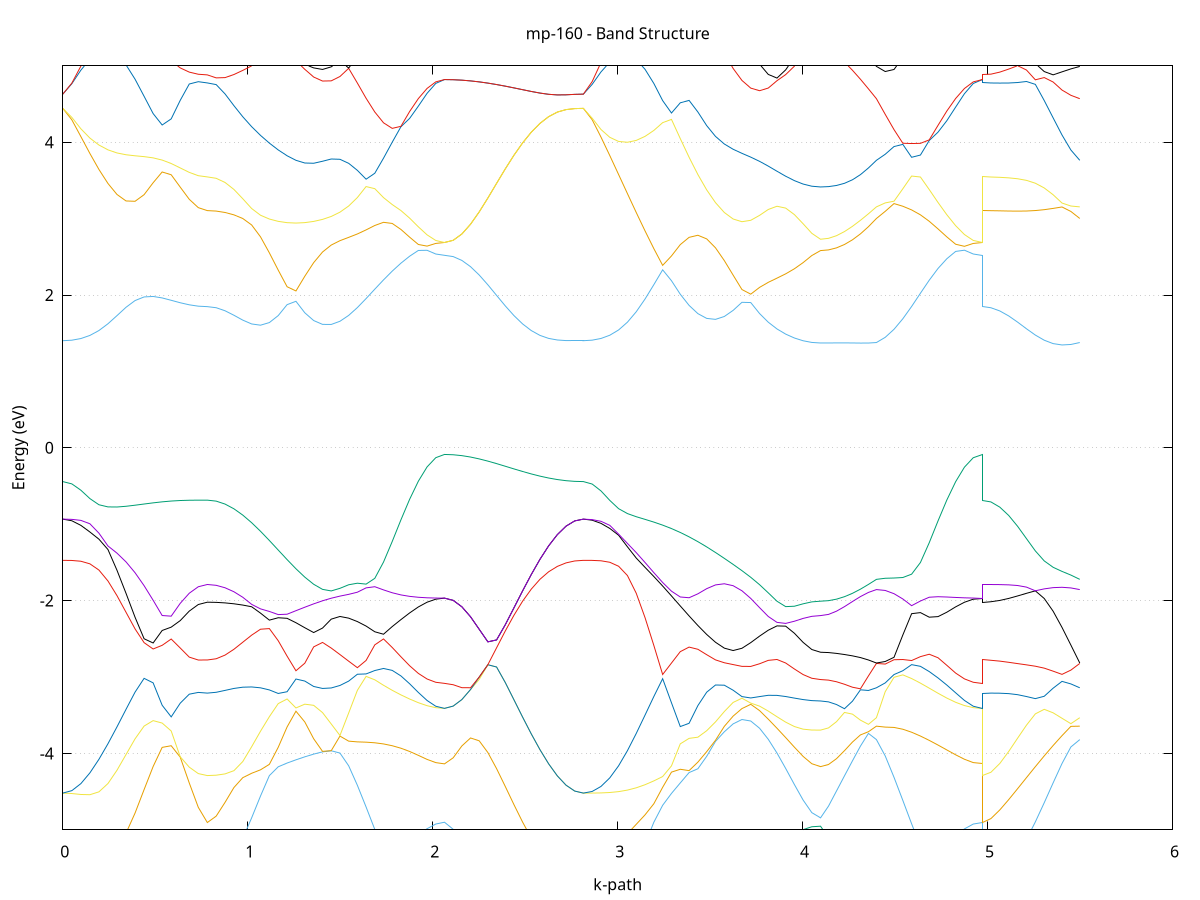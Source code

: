 set title 'mp-160 - Band Structure'
set xlabel 'k-path'
set ylabel 'Energy (eV)'
set grid y
set yrange [-5:5]
set terminal png size 800,600
set output 'mp-160_bands_gnuplot.png'
plot '-' using 1:2 with lines notitle, '-' using 1:2 with lines notitle, '-' using 1:2 with lines notitle, '-' using 1:2 with lines notitle, '-' using 1:2 with lines notitle, '-' using 1:2 with lines notitle, '-' using 1:2 with lines notitle, '-' using 1:2 with lines notitle, '-' using 1:2 with lines notitle, '-' using 1:2 with lines notitle, '-' using 1:2 with lines notitle, '-' using 1:2 with lines notitle, '-' using 1:2 with lines notitle, '-' using 1:2 with lines notitle, '-' using 1:2 with lines notitle, '-' using 1:2 with lines notitle, '-' using 1:2 with lines notitle, '-' using 1:2 with lines notitle, '-' using 1:2 with lines notitle, '-' using 1:2 with lines notitle, '-' using 1:2 with lines notitle, '-' using 1:2 with lines notitle, '-' using 1:2 with lines notitle, '-' using 1:2 with lines notitle, '-' using 1:2 with lines notitle, '-' using 1:2 with lines notitle, '-' using 1:2 with lines notitle, '-' using 1:2 with lines notitle, '-' using 1:2 with lines notitle, '-' using 1:2 with lines notitle, '-' using 1:2 with lines notitle, '-' using 1:2 with lines notitle, '-' using 1:2 with lines notitle, '-' using 1:2 with lines notitle, '-' using 1:2 with lines notitle, '-' using 1:2 with lines notitle, '-' using 1:2 with lines notitle, '-' using 1:2 with lines notitle, '-' using 1:2 with lines notitle, '-' using 1:2 with lines notitle, '-' using 1:2 with lines notitle, '-' using 1:2 with lines notitle, '-' using 1:2 with lines notitle, '-' using 1:2 with lines notitle, '-' using 1:2 with lines notitle, '-' using 1:2 with lines notitle, '-' using 1:2 with lines notitle, '-' using 1:2 with lines notitle, '-' using 1:2 with lines notitle, '-' using 1:2 with lines notitle, '-' using 1:2 with lines notitle, '-' using 1:2 with lines notitle, '-' using 1:2 with lines notitle, '-' using 1:2 with lines notitle, '-' using 1:2 with lines notitle, '-' using 1:2 with lines notitle, '-' using 1:2 with lines notitle, '-' using 1:2 with lines notitle, '-' using 1:2 with lines notitle, '-' using 1:2 with lines notitle, '-' using 1:2 with lines notitle, '-' using 1:2 with lines notitle, '-' using 1:2 with lines notitle, '-' using 1:2 with lines notitle
0.000000 -16.263617
0.048844 -16.258117
0.097687 -16.241417
0.146531 -16.213817
0.195375 -16.175517
0.244219 -16.126817
0.293062 -16.068317
0.341906 -16.000717
0.390750 -15.925017
0.439593 -15.842617
0.488437 -15.755617
0.537281 -15.666717
0.586125 -15.579817
0.634968 -15.500317
0.683812 -15.435117
0.732656 -15.391617
0.781499 -15.376217
0.781499 -15.376217
0.829413 -15.372317
0.877326 -15.360717
0.925239 -15.341817
0.973152 -15.316317
1.021065 -15.285317
1.068979 -15.250217
1.116892 -15.213117
1.164805 -15.176617
1.212718 -15.144017
1.260632 -15.118917
1.308545 -15.105117
1.356458 -15.105617
1.404371 -15.122017
1.404371 -15.122017
1.451472 -15.153317
1.498574 -15.197317
1.545675 -15.250817
1.592776 -15.310117
1.639877 -15.371817
1.686978 -15.432817
1.734080 -15.490917
1.781181 -15.544117
1.828282 -15.591117
1.875383 -15.630717
1.922484 -15.662317
1.969586 -15.685217
2.016687 -15.699117
2.063788 -15.703717
2.063788 -15.703717
2.110720 -15.711117
2.157653 -15.732717
2.204585 -15.766517
2.251518 -15.810017
2.298450 -15.860317
2.345383 -15.914417
2.392315 -15.969717
2.439248 -16.024017
2.486180 -16.075417
2.533113 -16.122417
2.580045 -16.163917
2.626978 -16.199017
2.673910 -16.226917
2.720842 -16.247217
2.767775 -16.259517
2.814707 -16.263617
2.814707 -16.263617
2.862336 -16.258217
2.909965 -16.242017
2.957594 -16.215117
3.005223 -16.177817
3.052852 -16.130317
3.100481 -16.073117
3.148110 -16.006717
3.195740 -15.932017
3.243369 -15.849917
3.290998 -15.761817
3.338627 -15.669417
3.386256 -15.575017
3.433885 -15.481317
3.481514 -15.391717
3.529143 -15.310017
3.576772 -15.240017
3.624401 -15.184517
3.672030 -15.145017
3.719659 -15.120917
3.767288 -15.110117
3.767288 -15.110117
3.814389 -15.109217
3.861490 -15.114617
3.908591 -15.123217
3.955692 -15.132417
4.002794 -15.140317
4.049895 -15.145517
4.096996 -15.147417
4.096996 -15.147417
4.140162 -15.148117
4.183328 -15.150617
4.226494 -15.155317
4.269660 -15.162817
4.312826 -15.174017
4.355992 -15.190017
4.399158 -15.211817
4.399158 -15.211817
4.446747 -15.255317
4.494336 -15.309317
4.541925 -15.368617
4.589515 -15.429017
4.637104 -15.487317
4.684693 -15.541217
4.732283 -15.588917
4.779872 -15.629317
4.827461 -15.661417
4.875051 -15.684817
4.922640 -15.699017
4.970229 -15.703717
4.970229 -15.376217
5.018270 -15.373417
5.066311 -15.365117
5.114353 -15.351817
5.162394 -15.333917
5.210435 -15.312717
5.258476 -15.289317
5.306517 -15.265517
5.354558 -15.243417
5.402599 -15.225317
5.450640 -15.213917
5.498681 -15.211817
e
0.000000 -10.530217
0.048844 -10.536117
0.097687 -10.578017
0.146531 -10.790817
0.195375 -11.052317
0.244219 -11.323717
0.293062 -11.595817
0.341906 -11.863217
0.390750 -12.122017
0.439593 -12.369017
0.488437 -12.600817
0.537281 -12.813517
0.586125 -13.002517
0.634968 -13.162017
0.683812 -13.284617
0.732656 -13.362717
0.781499 -13.389517
0.781499 -13.389517
0.829413 -13.383517
0.877326 -13.365217
0.925239 -13.334917
0.973152 -13.292517
1.021065 -13.238217
1.068979 -13.172317
1.116892 -13.095017
1.164805 -13.006617
1.212718 -12.907717
1.260632 -12.799217
1.308545 -12.789717
1.356458 -12.834317
1.404371 -12.838717
1.404371 -12.838717
1.451472 -12.804117
1.498574 -12.733017
1.545675 -12.628817
1.592776 -12.495217
1.639877 -12.378517
1.686978 -12.451417
1.734080 -12.520717
1.781181 -12.583517
1.828282 -12.638317
1.875383 -12.683917
1.922484 -12.719917
1.969586 -12.745917
2.016687 -12.761617
2.063788 -12.766817
2.063788 -12.766817
2.110720 -12.749417
2.157653 -12.697817
2.204585 -12.614117
2.251518 -12.501317
2.298450 -12.363017
2.345383 -12.202817
2.392315 -12.024617
2.439248 -11.832017
2.486180 -11.629117
2.533113 -11.420417
2.580045 -11.211517
2.626978 -11.009617
2.673910 -10.824917
2.720842 -10.671517
2.767775 -10.567517
2.814707 -10.530217
2.814707 -10.530217
2.862336 -10.531717
2.909965 -10.537617
2.957594 -10.758317
3.005223 -11.000417
3.052852 -11.243517
3.100481 -11.480717
3.148110 -11.708017
3.195740 -11.922717
3.243369 -12.122617
3.290998 -12.305617
3.338627 -12.469317
3.386256 -12.611317
3.433885 -12.728617
3.481514 -12.817617
3.529143 -12.874717
3.576772 -12.896217
3.624401 -12.879417
3.672030 -12.823217
3.719659 -12.810317
3.767288 -12.899517
3.767288 -12.899517
3.814389 -12.976317
3.861490 -13.041517
3.908591 -13.095117
3.955692 -13.136817
4.002794 -13.166717
4.049895 -13.184617
4.096996 -13.190617
4.096996 -13.190617
4.140162 -13.186517
4.183328 -13.174417
4.226494 -13.154217
4.269660 -13.126417
4.312826 -13.091117
4.355992 -13.048917
4.399158 -13.000217
4.399158 -13.000217
4.446747 -12.868717
4.494336 -12.709917
4.541925 -12.543717
4.589515 -12.473717
4.637104 -12.520917
4.684693 -12.581017
4.732283 -12.635917
4.779872 -12.682317
4.827461 -12.719017
4.875051 -12.745517
4.922640 -12.761517
4.970229 -12.766817
4.970229 -13.389517
5.018270 -13.385117
5.066311 -13.372017
5.114353 -13.350417
5.162394 -13.320917
5.210435 -13.284317
5.258476 -13.241617
5.306517 -13.194517
5.354558 -13.144817
5.402599 -13.094717
5.450640 -13.046317
5.498681 -13.000217
e
0.000000 -10.275717
0.048844 -10.349517
0.097687 -10.506417
0.146531 -10.552917
0.195375 -10.578517
0.244219 -10.605517
0.293062 -10.633417
0.341906 -10.661217
0.390750 -10.688717
0.439593 -10.745417
0.488437 -10.795917
0.537281 -10.839517
0.586125 -10.875617
0.634968 -10.904017
0.683812 -10.924517
0.732656 -10.936817
0.781499 -10.940917
0.781499 -10.940917
0.829413 -11.010517
0.877326 -11.181617
0.925239 -11.397617
0.973152 -11.626417
1.021065 -11.852117
1.068979 -12.066517
1.116892 -12.263717
1.164805 -12.439117
1.212718 -12.588217
1.260632 -12.706517
1.308545 -12.682417
1.356458 -12.559817
1.404371 -12.436617
1.404371 -12.436617
1.451472 -12.327417
1.498574 -12.258217
1.545675 -12.257917
1.592776 -12.308817
1.639877 -12.336117
1.686978 -12.154617
1.734080 -11.953617
1.781181 -11.735817
1.828282 -11.503817
1.875383 -11.260517
1.922484 -11.010617
1.969586 -10.762917
2.016687 -10.542517
2.063788 -10.434817
2.063788 -10.434817
2.110720 -10.433917
2.157653 -10.431017
2.204585 -10.426117
2.251518 -10.419117
2.298450 -10.410117
2.345383 -10.399117
2.392315 -10.386117
2.439248 -10.371517
2.486180 -10.355717
2.533113 -10.339317
2.580045 -10.323117
2.626978 -10.307917
2.673910 -10.294717
2.720842 -10.284517
2.767775 -10.277917
2.814707 -10.275717
2.814707 -10.275717
2.862336 -10.350417
2.909965 -10.531217
2.957594 -10.555517
3.005223 -10.610117
3.052852 -10.720617
3.100481 -10.865917
3.148110 -11.028617
3.195740 -11.200417
3.243369 -11.375717
3.290998 -11.550617
3.338627 -11.722417
3.386256 -11.888917
3.433885 -12.048617
3.481514 -12.200217
3.529143 -12.342717
3.576772 -12.475517
3.624401 -12.598017
3.672030 -12.709717
3.719659 -12.728617
3.767288 -12.598817
3.767288 -12.598817
3.814389 -12.440317
3.861490 -12.257317
3.908591 -12.056417
3.955692 -11.846917
4.002794 -11.644817
4.049895 -11.499717
4.096996 -11.504117
4.096996 -11.504117
4.140162 -11.525117
4.183328 -11.583217
4.226494 -11.666717
4.269660 -11.762717
4.312826 -11.859917
4.355992 -11.949617
4.399158 -12.025217
4.399158 -12.025217
4.446747 -12.128517
4.494336 -12.222117
4.541925 -12.290217
4.589515 -12.233417
4.637104 -12.033517
4.684693 -11.798017
4.732283 -11.547517
4.779872 -11.288517
4.827461 -11.026417
4.875051 -10.770317
4.922640 -10.544617
4.970229 -10.434817
4.970229 -10.940917
5.018270 -10.945917
5.066311 -10.960317
5.114353 -11.060317
5.162394 -11.216917
5.210435 -11.380117
5.258476 -11.539517
5.306517 -11.686917
5.354558 -11.815117
5.402599 -11.917617
5.450640 -11.988817
5.498681 -12.025217
e
0.000000 -10.275717
0.048844 -10.287217
0.097687 -10.319817
0.146531 -10.368917
0.195375 -10.428817
0.244219 -10.494317
0.293062 -10.561317
0.341906 -10.626817
0.390750 -10.687717
0.439593 -10.712017
0.488437 -10.733717
0.537281 -10.752217
0.586125 -10.767417
0.634968 -10.779217
0.683812 -10.787617
0.732656 -10.792617
0.781499 -10.794217
0.781499 -10.794217
0.829413 -10.799317
0.877326 -10.814717
0.925239 -10.841117
0.973152 -10.879817
1.021065 -10.931517
1.068979 -10.996917
1.116892 -11.075617
1.164805 -11.166617
1.212718 -11.267517
1.260632 -11.375317
1.308545 -11.486217
1.356458 -11.595417
1.404371 -11.695817
1.404371 -11.695817
1.451472 -11.771817
1.498574 -11.796517
1.545675 -11.740317
1.592776 -11.621217
1.639877 -11.472417
1.686978 -11.311517
1.734080 -11.147517
1.781181 -10.987017
1.828282 -10.836117
1.875383 -10.701317
1.922484 -10.588917
1.969586 -10.504617
2.016687 -10.452417
2.063788 -10.434817
2.063788 -10.434817
2.110720 -10.433917
2.157653 -10.431017
2.204585 -10.426117
2.251518 -10.419117
2.298450 -10.410117
2.345383 -10.399117
2.392315 -10.386117
2.439248 -10.371517
2.486180 -10.355717
2.533113 -10.339317
2.580045 -10.323117
2.626978 -10.307917
2.673910 -10.294717
2.720842 -10.284417
2.767775 -10.277917
2.814707 -10.275717
2.814707 -10.275717
2.862336 -10.291317
2.909965 -10.336417
2.957594 -10.402717
3.005223 -10.463217
3.052852 -10.494817
3.100481 -10.514517
3.148110 -10.535017
3.195740 -10.561017
3.243369 -10.594817
3.290998 -10.637317
3.338627 -10.688617
3.386256 -10.747817
3.433885 -10.813617
3.481514 -10.884017
3.529143 -10.957017
3.576772 -11.030617
3.624401 -11.103117
3.672030 -11.172617
3.719659 -11.237817
3.767288 -11.297617
3.767288 -11.297617
3.814389 -11.350517
3.861490 -11.396317
3.908591 -11.434517
3.955692 -11.464717
4.002794 -11.486517
4.049895 -11.482217
4.096996 -11.415317
4.096996 -11.415317
4.140162 -11.411717
4.183328 -11.400917
4.226494 -11.383017
4.269660 -11.358117
4.312826 -11.326517
4.355992 -11.288617
4.399158 -11.244617
4.399158 -11.244617
4.446747 -11.200017
4.494336 -11.145317
4.541925 -11.081017
4.589515 -11.007817
4.637104 -10.926917
4.684693 -10.839917
4.732283 -10.749317
4.779872 -10.658817
4.827461 -10.573717
4.875051 -10.501817
4.922640 -10.452517
4.970229 -10.434817
4.970229 -10.794217
5.018270 -10.829317
5.066311 -10.924717
5.114353 -10.983217
5.162394 -11.012817
5.210435 -11.047017
5.258476 -11.083817
5.306517 -11.121217
5.354558 -11.157417
5.402599 -11.190917
5.450640 -11.220317
5.498681 -11.244617
e
0.000000 -9.216617
0.048844 -9.160617
0.097687 -9.044217
0.146531 -8.962017
0.195375 -8.967917
0.244219 -9.030517
0.293062 -9.113117
0.341906 -9.199517
0.390750 -9.283017
0.439593 -9.360117
0.488437 -9.429017
0.537281 -9.488417
0.586125 -9.537817
0.634968 -9.576717
0.683812 -9.604717
0.732656 -9.621517
0.781499 -9.627217
0.781499 -9.627217
0.829413 -9.544517
0.877326 -9.334617
0.925239 -9.054717
0.973152 -8.741617
1.021065 -8.454317
1.068979 -8.333717
1.116892 -8.252517
1.164805 -8.204717
1.212718 -8.199217
1.260632 -8.167617
1.308545 -8.112317
1.356458 -8.041317
1.404371 -8.054617
1.404371 -8.054617
1.451472 -8.187517
1.498574 -8.327317
1.545675 -8.464417
1.592776 -8.595017
1.639877 -8.717717
1.686978 -8.832317
1.734080 -8.939517
1.781181 -9.041717
1.828282 -9.143417
1.875383 -9.253817
1.922484 -9.386817
1.969586 -9.552717
2.016687 -9.731117
2.063788 -9.826717
2.063788 -9.826717
2.110720 -9.822517
2.157653 -9.809817
2.204585 -9.788717
2.251518 -9.759717
2.298450 -9.722917
2.345383 -9.679117
2.392315 -9.629017
2.439248 -9.573617
2.486180 -9.514317
2.533113 -9.453217
2.580045 -9.392617
2.626978 -9.335717
2.673910 -9.286317
2.720842 -9.248217
2.767775 -9.224517
2.814707 -9.216617
2.814707 -9.216617
2.862336 -9.156517
2.909965 -9.028517
2.957594 -8.904817
3.005223 -8.804617
3.052852 -8.716417
3.100481 -8.628917
3.148110 -8.580217
3.195740 -8.521817
3.243369 -8.446517
3.290998 -8.356017
3.338627 -8.251517
3.386256 -8.172317
3.433885 -8.265017
3.481514 -8.371817
3.529143 -8.483417
3.576772 -8.594517
3.624401 -8.702017
3.672030 -8.803917
3.719659 -8.899317
3.767288 -8.988717
3.767288 -8.988717
3.814389 -9.075217
3.861490 -9.178717
3.908591 -9.365017
3.955692 -9.634517
4.002794 -9.898317
4.049895 -10.101017
4.096996 -10.181617
4.096996 -10.181617
4.140162 -10.173517
4.183328 -10.151417
4.226494 -10.119717
4.269660 -10.081717
4.312826 -10.038917
4.355992 -9.991517
4.399158 -9.939517
4.399158 -9.939517
4.446747 -9.894817
4.494336 -9.838417
4.541925 -9.771317
4.589515 -9.695117
4.637104 -9.612717
4.684693 -9.528817
4.732283 -9.453117
4.779872 -9.406217
4.827461 -9.429617
4.875051 -9.554917
4.922640 -9.729617
4.970229 -9.826717
4.970229 -9.627217
5.018270 -9.620317
5.066311 -9.608517
5.114353 -9.607717
5.162394 -9.625517
5.210435 -9.660417
5.258476 -9.706817
5.306517 -9.758717
5.354558 -9.811117
5.402599 -9.860317
5.450640 -9.903717
5.498681 -9.939517
e
0.000000 -8.566817
0.048844 -8.572817
0.097687 -8.583217
0.146531 -8.565717
0.195375 -8.496217
0.244219 -8.411317
0.293062 -8.342717
0.341906 -8.302417
0.390750 -8.293517
0.439593 -8.311217
0.488437 -8.345817
0.537281 -8.387717
0.586125 -8.429317
0.634968 -8.465717
0.683812 -8.493517
0.732656 -8.511017
0.781499 -8.516917
0.781499 -8.516917
0.829413 -8.510717
0.877326 -8.491917
0.925239 -8.459917
0.973152 -8.410717
1.021065 -8.302317
1.068979 -8.134817
1.116892 -8.183017
1.164805 -8.168717
1.212718 -8.081117
1.260632 -7.996617
1.308545 -7.937817
1.356458 -7.954117
1.404371 -8.052617
1.404371 -8.052617
1.451472 -8.180217
1.498574 -8.307317
1.545675 -8.424117
1.592776 -8.528917
1.639877 -8.620717
1.686978 -8.698617
1.734080 -8.761817
1.781181 -8.809217
1.828282 -8.840317
1.875383 -8.855417
1.922484 -8.856617
1.969586 -8.848817
2.016687 -8.839117
2.063788 -8.834917
2.063788 -8.834917
2.110720 -8.830417
2.157653 -8.817217
2.204585 -8.796017
2.251518 -8.768217
2.298450 -8.735517
2.345383 -8.700117
2.392315 -8.664717
2.439248 -8.631917
2.486180 -8.604217
2.533113 -8.583317
2.580045 -8.570117
2.626978 -8.563717
2.673910 -8.562517
2.720842 -8.564017
2.767775 -8.566017
2.814707 -8.566817
2.814707 -8.566817
2.862336 -8.576517
2.909965 -8.600117
2.957594 -8.625617
3.005223 -8.641517
3.052852 -8.640717
3.100481 -8.620317
3.148110 -8.535917
3.195740 -8.434817
3.243369 -8.325017
3.290998 -8.208417
3.338627 -8.122917
3.386256 -8.134417
3.433885 -8.005917
3.481514 -7.867017
3.529143 -7.718417
3.576772 -7.560617
3.624401 -7.393817
3.672030 -7.436117
3.719659 -7.796817
3.767288 -8.166217
3.767288 -8.166217
3.814389 -8.521017
3.861490 -8.838717
3.908591 -9.046717
3.955692 -9.135917
4.002794 -9.180317
4.049895 -9.203617
4.096996 -9.211017
4.096996 -9.211017
4.140162 -9.179517
4.183328 -9.087817
4.226494 -8.943117
4.269660 -8.754817
4.312826 -8.532917
4.355992 -8.286317
4.399158 -8.023317
4.399158 -8.023317
4.446747 -7.838317
4.494336 -7.649917
4.541925 -7.497417
4.589515 -7.572517
4.637104 -7.820617
4.684693 -8.092617
4.732283 -8.358517
4.779872 -8.595417
4.827461 -8.763517
4.875051 -8.831417
4.922640 -8.838217
4.970229 -8.834917
4.970229 -8.516917
5.018270 -8.492817
5.066311 -8.419817
5.114353 -8.299017
5.162394 -8.137617
5.210435 -7.948317
5.258476 -7.751217
5.306517 -7.590517
5.354558 -7.566517
5.402599 -7.686817
5.450640 -7.852817
5.498681 -8.023317
e
0.000000 -8.566817
0.048844 -8.544417
0.097687 -8.479017
0.146531 -8.375517
0.195375 -8.240217
0.244219 -8.079017
0.293062 -7.898317
0.341906 -7.707117
0.390750 -7.531017
0.439593 -7.447917
0.488437 -7.473517
0.537281 -7.527817
0.586125 -7.581117
0.634968 -7.625517
0.683812 -7.658317
0.732656 -7.678317
0.781499 -7.685117
0.781499 -7.685117
0.829413 -7.710917
0.877326 -7.780017
0.925239 -7.873417
0.973152 -7.972417
1.021065 -8.062717
1.068979 -8.005717
1.116892 -7.664917
1.164805 -7.373817
1.212718 -7.343617
1.260632 -7.528917
1.308545 -7.703017
1.356458 -7.859417
1.404371 -7.901817
1.404371 -7.901817
1.451472 -7.797417
1.498574 -7.665817
1.545675 -7.517917
1.592776 -7.356817
1.639877 -7.184617
1.686978 -7.043417
1.734080 -7.353817
1.781181 -7.684717
1.828282 -8.004917
1.875383 -8.296317
1.922484 -8.537717
1.969586 -8.708917
2.016687 -8.804817
2.063788 -8.834917
2.063788 -8.834917
2.110720 -8.830417
2.157653 -8.817217
2.204585 -8.796017
2.251518 -8.768217
2.298450 -8.735517
2.345383 -8.700117
2.392315 -8.664717
2.439248 -8.631917
2.486180 -8.604217
2.533113 -8.583317
2.580045 -8.570117
2.626978 -8.563717
2.673910 -8.562517
2.720842 -8.564017
2.767775 -8.566017
2.814707 -8.566817
2.814707 -8.566817
2.862336 -8.539117
2.909965 -8.453417
2.957594 -8.337217
3.005223 -8.259717
3.052852 -8.205617
3.100481 -8.155217
3.148110 -8.106717
3.195740 -8.065017
3.243369 -8.039117
3.290998 -8.038317
3.338627 -8.032817
3.386256 -7.915017
3.433885 -7.766617
3.481514 -7.606417
3.529143 -7.437117
3.576772 -7.261817
3.624401 -7.146517
3.672030 -7.218117
3.719659 -7.033317
3.767288 -6.839717
3.767288 -6.839717
3.814389 -6.640217
3.861490 -6.433517
3.908591 -6.221417
3.955692 -6.006917
4.002794 -5.795917
4.049895 -5.602717
4.096996 -5.473217
4.096996 -5.473217
4.140162 -5.530017
4.183328 -5.647217
4.226494 -5.795517
4.269660 -5.962117
4.312826 -6.138717
4.355992 -6.319517
4.399158 -6.500717
4.399158 -6.500717
4.446747 -6.679617
4.494336 -6.938817
4.541925 -7.224117
4.589515 -7.497317
4.637104 -7.756017
4.684693 -7.997917
4.732283 -8.220017
4.779872 -8.418517
4.827461 -8.587717
4.875051 -8.719817
4.922640 -8.805117
4.970229 -8.834917
4.970229 -7.685117
5.018270 -7.669717
5.066311 -7.624017
5.114353 -7.549317
5.162394 -7.447717
5.210435 -7.321917
5.258476 -7.174617
5.306517 -7.009417
5.354558 -6.969417
5.402599 -6.816917
5.450640 -6.635317
5.498681 -6.500717
e
0.000000 -8.269117
0.048844 -8.255917
0.097687 -8.208217
0.146531 -8.113017
0.195375 -7.965317
0.244219 -7.775017
0.293062 -7.563517
0.341906 -7.356517
0.390750 -7.176917
0.439593 -7.059417
0.488437 -6.863317
0.537281 -6.676917
0.586125 -6.487217
0.634968 -6.292717
0.683812 -6.105617
0.732656 -5.948717
0.781499 -5.874417
0.781499 -5.874417
0.829413 -5.887717
0.877326 -5.931617
0.925239 -6.079017
0.973152 -6.296217
1.021065 -6.516317
1.068979 -6.733417
1.116892 -6.944717
1.164805 -7.148417
1.212718 -7.281017
1.260632 -7.367417
1.308545 -7.470417
1.356458 -7.498017
1.404371 -7.430817
1.404371 -7.430817
1.451472 -7.317417
1.498574 -7.184417
1.545675 -7.045317
1.592776 -6.917517
1.639877 -6.866717
1.686978 -7.003617
1.734080 -6.816617
1.781181 -6.626817
1.828282 -6.439517
1.875383 -6.268617
1.922484 -6.312917
1.969586 -6.469217
2.016687 -6.572517
2.063788 -6.608417
2.063788 -6.608417
2.110720 -6.606017
2.157653 -6.599217
2.204585 -6.588717
2.251518 -6.576117
2.298450 -6.565217
2.345383 -6.568417
2.392315 -6.641417
2.439248 -6.838917
2.486180 -7.077317
2.533113 -7.318617
2.580045 -7.552417
2.626978 -7.771517
2.673910 -7.966917
2.720842 -8.125717
2.767775 -8.231617
2.814707 -8.269117
2.814707 -8.269117
2.862336 -8.260117
2.909965 -8.226617
2.957594 -8.130017
3.005223 -7.914917
3.052852 -7.626017
3.100481 -7.312717
3.148110 -7.397617
3.195740 -7.490717
3.243369 -7.556017
3.290998 -7.591817
3.338627 -7.597417
3.386256 -7.572917
3.433885 -7.519217
3.481514 -7.437917
3.529143 -7.330817
3.576772 -7.200317
3.624401 -7.049017
3.672030 -6.879917
3.719659 -6.696017
3.767288 -6.500317
3.767288 -6.500317
3.814389 -6.298717
3.861490 -6.093317
3.908591 -5.889817
3.955692 -5.711217
4.002794 -5.557217
4.049895 -5.445217
4.096996 -5.453917
4.096996 -5.453917
4.140162 -5.483117
4.183328 -5.566117
4.226494 -5.692117
4.269660 -5.847917
4.312826 -6.020017
4.355992 -6.198217
4.399158 -6.376117
4.399158 -6.376117
4.446747 -6.646717
4.494336 -6.906517
4.541925 -7.115417
4.589515 -7.102417
4.637104 -6.916417
4.684693 -6.703917
4.732283 -6.491317
4.779872 -6.295317
4.827461 -6.307417
4.875051 -6.466417
4.922640 -6.571717
4.970229 -6.608417
4.970229 -5.874417
5.018270 -5.922017
5.066311 -6.049317
5.114353 -6.226317
5.162394 -6.428217
5.210435 -6.636517
5.258476 -6.832417
5.306517 -6.975117
5.354558 -6.830017
5.402599 -6.643017
5.450640 -6.465417
5.498681 -6.376117
e
0.000000 -6.613517
0.048844 -6.572717
0.097687 -6.620817
0.146531 -6.739317
0.195375 -6.849417
0.244219 -6.932017
0.293062 -6.971017
0.341906 -7.066117
0.390750 -7.121717
0.439593 -7.018117
0.488437 -6.854617
0.537281 -6.613517
0.586125 -6.340317
0.634968 -6.052517
0.683812 -5.778817
0.732656 -5.782317
0.781499 -5.793517
0.781499 -5.793517
0.829413 -5.786817
0.877326 -5.883217
0.925239 -6.013617
0.973152 -6.135817
1.021065 -6.288917
1.068979 -6.457317
1.116892 -6.618717
1.164805 -6.718317
1.212718 -6.607817
1.260632 -6.302217
1.308545 -5.950117
1.356458 -5.615317
1.404371 -5.363817
1.404371 -5.363817
1.451472 -5.335017
1.498574 -5.527517
1.545675 -5.814317
1.592776 -6.125617
1.639877 -6.372917
1.686978 -6.396517
1.734080 -6.287117
1.781181 -6.157917
1.828282 -6.040117
1.875383 -6.075017
1.922484 -6.074617
1.969586 -5.944417
2.016687 -5.852917
2.063788 -5.820117
2.063788 -5.820117
2.110720 -5.839717
2.157653 -5.895217
2.204585 -5.977517
2.251518 -6.075717
2.298450 -6.179517
2.345383 -6.280217
2.392315 -6.384217
2.439248 -6.446017
2.486180 -6.501517
2.533113 -6.535517
2.580045 -6.548317
2.626978 -6.543117
2.673910 -6.529817
2.720842 -6.571117
2.767775 -6.602017
2.814707 -6.613517
2.814707 -6.613517
2.862336 -6.571717
2.909965 -6.661417
2.957594 -6.820817
3.005223 -6.984717
3.052852 -7.140217
3.100481 -7.279517
3.148110 -7.071917
3.195740 -7.086517
3.243369 -7.147317
3.290998 -7.181417
3.338627 -7.173017
3.386256 -7.123517
3.433885 -7.044917
3.481514 -6.954517
3.529143 -6.882417
3.576772 -6.900317
3.624401 -7.029217
3.672030 -6.869617
3.719659 -6.674817
3.767288 -6.475117
3.767288 -6.475117
3.814389 -6.276317
3.861490 -6.079417
3.908591 -5.888917
3.955692 -5.698017
4.002794 -5.536017
4.049895 -5.440117
4.096996 -5.402417
4.096996 -5.402417
4.140162 -5.391217
4.183328 -5.402217
4.226494 -5.477617
4.269660 -5.652117
4.312826 -5.819717
4.355992 -5.982417
4.399158 -6.140517
4.399158 -6.140517
4.446747 -6.157517
4.494336 -6.136017
4.541925 -6.104117
4.589515 -6.066517
4.637104 -6.025517
4.684693 -5.983117
4.732283 -5.941417
4.779872 -6.070417
4.827461 -6.089317
4.875051 -5.949417
4.922640 -5.853817
4.970229 -5.820117
4.970229 -5.793517
5.018270 -5.770417
5.066311 -5.710817
5.114353 -5.661317
5.162394 -5.667217
5.210435 -5.759917
5.258476 -5.865117
5.306517 -5.963217
5.354558 -6.052717
5.402599 -6.130917
5.450640 -6.184617
5.498681 -6.140517
e
0.000000 -6.479017
0.048844 -6.520817
0.097687 -6.560217
0.146531 -6.648017
0.195375 -6.752317
0.244219 -6.862917
0.293062 -6.967617
0.341906 -6.933317
0.390750 -6.810017
0.439593 -6.615017
0.488437 -6.390017
0.537281 -6.164317
0.586125 -5.962317
0.634968 -5.822617
0.683812 -5.755517
0.732656 -5.520317
0.781499 -5.521117
0.781499 -5.521117
0.829413 -5.566217
0.877326 -5.523617
0.925239 -5.358317
0.973152 -5.378617
1.021065 -5.378617
1.068979 -5.361917
1.116892 -5.333817
1.164805 -5.298817
1.212718 -5.261117
1.260632 -5.224817
1.308545 -5.194417
1.356458 -5.175717
1.404371 -5.175917
1.404371 -5.175917
1.451472 -5.161217
1.498574 -5.143617
1.545675 -5.150617
1.592776 -5.168117
1.639877 -5.188817
1.686978 -5.207017
1.734080 -5.289217
1.781181 -5.574117
1.828282 -5.841517
1.875383 -5.947117
1.922484 -5.883317
1.969586 -5.845217
2.016687 -5.825917
2.063788 -5.820117
2.063788 -5.820117
2.110720 -5.839717
2.157653 -5.895217
2.204585 -5.977517
2.251518 -6.075717
2.298450 -6.179517
2.345383 -6.280217
2.392315 -6.370917
2.439248 -6.446017
2.486180 -6.501517
2.533113 -6.535517
2.580045 -6.548317
2.626978 -6.543117
2.673910 -6.525717
2.720842 -6.503717
2.767775 -6.485917
2.814707 -6.479017
2.814707 -6.479017
2.862336 -6.532417
2.909965 -6.524817
2.957594 -6.579917
3.005223 -6.652917
3.052852 -6.738117
3.100481 -6.822017
3.148110 -6.817817
3.195740 -6.542917
3.243369 -6.201917
3.290998 -5.865417
3.338627 -5.564917
3.386256 -5.365017
3.433885 -5.377217
3.481514 -5.596317
3.529143 -5.881217
3.576772 -6.095517
3.624401 -6.130517
3.672030 -6.033517
3.719659 -5.882817
3.767288 -5.710917
3.767288 -5.710917
3.814389 -5.534417
3.861490 -5.362217
3.908591 -5.205917
3.955692 -5.079817
4.002794 -4.997217
4.049895 -4.960517
4.096996 -4.953117
4.096996 -4.953117
4.140162 -5.104617
4.183328 -5.294217
4.226494 -5.445817
4.269660 -5.515417
4.312826 -5.603717
4.355992 -5.704117
4.399158 -5.810217
4.399158 -5.810217
4.446747 -5.805917
4.494336 -5.755617
4.541925 -5.682317
4.589515 -5.598217
4.637104 -5.517917
4.684693 -5.579617
4.732283 -5.831517
4.779872 -5.902417
4.827461 -5.868717
4.875051 -5.842517
4.922640 -5.825817
4.970229 -5.820117
4.970229 -5.521117
5.018270 -5.521917
5.066311 -5.517217
5.114353 -5.533717
5.162394 -5.648717
5.210435 -5.701717
5.258476 -5.746817
5.306517 -5.795217
5.354558 -5.840617
5.402599 -5.873417
5.450640 -5.874417
5.498681 -5.810217
e
0.000000 -6.479017
0.048844 -6.500417
0.097687 -6.455917
0.146531 -6.276217
0.195375 -6.048917
0.244219 -5.789717
0.293062 -5.525017
0.341906 -5.359617
0.390750 -5.370817
0.439593 -5.429717
0.488437 -5.493817
0.537281 -5.551217
0.586125 -5.591717
0.634968 -5.594317
0.683812 -5.548717
0.732656 -5.461517
0.781499 -5.270917
0.781499 -5.270917
0.829413 -5.285917
0.877326 -5.321917
0.925239 -5.348017
0.973152 -5.112917
1.021065 -4.844117
1.068979 -4.558317
1.116892 -4.290917
1.164805 -4.175617
1.212718 -4.126417
1.260632 -4.084217
1.308545 -4.045017
1.356458 -4.009417
1.404371 -3.980217
1.404371 -3.980217
1.451472 -3.965717
1.498574 -3.995617
1.545675 -4.162317
1.592776 -4.417817
1.639877 -4.701717
1.686978 -4.995617
1.734080 -5.217117
1.781181 -5.212617
1.828282 -5.186617
1.875383 -5.135417
1.922484 -5.063317
1.969586 -4.985617
2.016687 -4.924617
2.063788 -4.901217
2.063788 -4.901217
2.110720 -4.993617
2.157653 -5.200517
2.204585 -5.448017
2.251518 -5.708017
2.298450 -5.967717
2.345383 -6.211817
2.392315 -6.370917
2.439248 -6.431117
2.486180 -6.437617
2.533113 -6.443817
2.580045 -6.460117
2.626978 -6.489817
2.673910 -6.525717
2.720842 -6.503717
2.767775 -6.485817
2.814707 -6.479017
2.814707 -6.479017
2.862336 -6.490617
2.909965 -6.452117
2.957594 -6.269017
3.005223 -6.038017
3.052852 -5.772817
3.100481 -5.485217
3.148110 -5.187317
3.195740 -4.901217
3.243369 -4.679317
3.290998 -4.524217
3.338627 -4.386817
3.386256 -4.251117
3.433885 -4.200917
3.481514 -4.038417
3.529143 -3.842717
3.576772 -3.717217
3.624401 -3.613617
3.672030 -3.556617
3.719659 -3.576217
3.767288 -3.670817
3.767288 -3.670817
3.814389 -3.815417
3.861490 -3.995417
3.908591 -4.197417
3.955692 -4.408117
4.002794 -4.611017
4.049895 -4.775817
4.096996 -4.844117
4.096996 -4.844117
4.140162 -4.690017
4.183328 -4.492217
4.226494 -4.293717
4.269660 -4.097417
4.312826 -3.904717
4.355992 -3.738517
4.399158 -3.819417
4.399158 -3.819417
4.446747 -4.033217
4.494336 -4.313617
4.541925 -4.615317
4.589515 -4.922117
4.637104 -5.214517
4.684693 -5.348817
4.732283 -5.270817
4.779872 -5.172317
4.827461 -5.075017
4.875051 -4.988317
4.922640 -4.925017
4.970229 -4.901217
4.970229 -5.270917
5.018270 -5.318417
5.066311 -5.419317
5.114353 -5.464717
5.162394 -5.323917
5.210435 -5.126817
5.258476 -4.896617
5.306517 -4.645917
5.354558 -4.386217
5.402599 -4.132817
5.450640 -3.915817
5.498681 -3.819417
e
0.000000 -5.633217
0.048844 -5.583417
0.097687 -5.461917
0.146531 -5.319017
0.195375 -5.202917
0.244219 -5.148517
0.293062 -5.136817
0.341906 -5.044217
0.390750 -4.781017
0.439593 -4.473917
0.488437 -4.172117
0.537281 -3.921417
0.586125 -3.899717
0.634968 -4.049417
0.683812 -4.387217
0.732656 -4.706317
0.781499 -4.905317
0.781499 -4.905317
0.829413 -4.821217
0.877326 -4.640917
0.925239 -4.447117
0.973152 -4.317817
1.021065 -4.260317
1.068979 -4.215217
1.116892 -4.143217
1.164805 -3.920317
1.212718 -3.654017
1.260632 -3.447817
1.308545 -3.588717
1.356458 -3.808417
1.404371 -3.973717
1.404371 -3.973717
1.451472 -3.964617
1.498574 -3.773517
1.545675 -3.839617
1.592776 -3.849317
1.639877 -3.853217
1.686978 -3.861317
1.734080 -3.876317
1.781181 -3.899717
1.828282 -3.932317
1.875383 -3.974917
1.922484 -4.025717
1.969586 -4.078717
2.016687 -4.120817
2.063788 -4.137217
2.063788 -4.137217
2.110720 -4.057817
2.157653 -3.902817
2.204585 -3.798117
2.251518 -3.835617
2.298450 -3.989517
2.345383 -4.199217
2.392315 -4.432317
2.439248 -4.670417
2.486180 -4.899717
2.533113 -5.108617
2.580045 -5.286617
2.626978 -5.426317
2.673910 -5.525817
2.720842 -5.588817
2.767775 -5.622717
2.814707 -5.633217
2.814707 -5.633217
2.862336 -5.582217
2.909965 -5.461717
2.957594 -5.319217
3.005223 -5.180217
3.052852 -5.051217
3.100481 -4.928817
3.148110 -4.804517
3.195740 -4.659017
3.243369 -4.444117
3.290998 -4.245317
3.338627 -4.207917
3.386256 -4.225717
3.433885 -4.114317
3.481514 -3.977117
3.529143 -3.828017
3.576772 -3.646217
3.624401 -3.512017
3.672030 -3.413417
3.719659 -3.357617
3.767288 -3.439917
3.767288 -3.439917
3.814389 -3.552117
3.861490 -3.670817
3.908591 -3.793217
3.955692 -3.918617
4.002794 -4.039517
4.049895 -4.135317
4.096996 -4.173417
4.096996 -4.173417
4.140162 -4.145317
4.183328 -4.069217
4.226494 -3.964217
4.269660 -3.851717
4.312826 -3.758017
4.355992 -3.716317
4.399158 -3.643617
4.399158 -3.643617
4.446747 -3.655817
4.494336 -3.660217
4.541925 -3.683717
4.589515 -3.723117
4.637104 -3.773017
4.684693 -3.829817
4.732283 -3.891017
4.779872 -3.954917
4.827461 -4.018517
4.875051 -4.076817
4.922640 -4.120517
4.970229 -4.137217
4.970229 -4.905317
5.018270 -4.853517
5.066311 -4.740017
5.114353 -4.605117
5.162394 -4.462517
5.210435 -4.317617
5.258476 -4.173617
5.306517 -4.032817
5.354558 -3.897117
5.402599 -3.767917
5.450640 -3.646217
5.498681 -3.643617
e
0.000000 -4.519817
0.048844 -4.525517
0.097687 -4.537917
0.146531 -4.540917
0.195375 -4.503517
0.244219 -4.394517
0.293062 -4.220717
0.341906 -4.015017
0.390750 -3.809517
0.439593 -3.642617
0.488437 -3.571117
0.537281 -3.603117
0.586125 -3.706617
0.634968 -4.044217
0.683812 -4.180417
0.732656 -4.264417
0.781499 -4.290417
0.781499 -4.290417
0.829413 -4.285417
0.877326 -4.268517
0.925239 -4.226417
0.973152 -4.106717
1.021065 -3.912917
1.068979 -3.710117
1.116892 -3.519617
1.164805 -3.348417
1.212718 -3.287717
1.260632 -3.405117
1.308545 -3.355817
1.356458 -3.370917
1.404371 -3.466017
1.404371 -3.466017
1.451472 -3.615217
1.498574 -3.765717
1.545675 -3.471317
1.592776 -3.174517
1.639877 -2.992017
1.686978 -3.036817
1.734080 -3.108417
1.781181 -3.174117
1.828282 -3.234117
1.875383 -3.288417
1.922484 -3.336417
1.969586 -3.375617
2.016687 -3.401617
2.063788 -3.410717
2.063788 -3.410717
2.110720 -3.380917
2.157653 -3.295517
2.204585 -3.164117
2.251518 -3.031117
2.298450 -2.839717
2.345383 -2.869117
2.392315 -3.071717
2.439248 -3.297817
2.486180 -3.525217
2.533113 -3.745317
2.580045 -3.951417
2.626978 -4.136917
2.673910 -4.294417
2.720842 -4.415917
2.767775 -4.493217
2.814707 -4.519817
2.814707 -4.519817
2.862336 -4.519417
2.909965 -4.517517
2.957594 -4.512117
3.005223 -4.500617
3.052852 -4.480517
3.100481 -4.450617
3.148110 -4.410117
3.195740 -4.360017
3.243369 -4.302917
3.290998 -4.163717
3.338627 -3.875117
3.386256 -3.803417
3.433885 -3.788017
3.481514 -3.703117
3.529143 -3.587617
3.576772 -3.452417
3.624401 -3.333017
3.672030 -3.277817
3.719659 -3.341717
3.767288 -3.381317
3.767288 -3.381317
3.814389 -3.446217
3.861490 -3.520117
3.908591 -3.591017
3.955692 -3.648517
4.002794 -3.683017
4.049895 -3.694417
4.096996 -3.695217
4.096996 -3.695217
4.140162 -3.666317
4.183328 -3.584917
4.226494 -3.463817
4.269660 -3.486217
4.312826 -3.565117
4.355992 -3.619617
4.399158 -3.532817
4.399158 -3.532817
4.446747 -3.192017
4.494336 -3.003817
4.541925 -2.972117
4.589515 -3.020317
4.637104 -3.080317
4.684693 -3.146017
4.732283 -3.212717
4.779872 -3.275917
4.827461 -3.331117
4.875051 -3.374017
4.922640 -3.401317
4.970229 -3.410717
4.970229 -4.290417
5.018270 -4.247117
5.066311 -4.132017
5.114353 -3.974917
5.162394 -3.801517
5.210435 -3.630717
5.258476 -3.482617
5.306517 -3.423217
5.354558 -3.469017
5.402599 -3.540317
5.450640 -3.611217
5.498681 -3.532817
e
0.000000 -4.519817
0.048844 -4.487717
0.097687 -4.395917
0.146531 -4.255117
0.195375 -4.077417
0.244219 -3.873517
0.293062 -3.652617
0.341906 -3.423317
0.390750 -3.198017
0.439593 -3.017717
0.488437 -3.076617
0.537281 -3.369917
0.586125 -3.522117
0.634968 -3.342617
0.683812 -3.225017
0.732656 -3.201917
0.781499 -3.210817
0.781499 -3.210817
0.829413 -3.200217
0.877326 -3.175417
0.925239 -3.149917
0.973152 -3.133617
1.021065 -3.130317
1.068979 -3.141617
1.116892 -3.169217
1.164805 -3.215517
1.212718 -3.192917
1.260632 -3.026517
1.308545 -3.053217
1.356458 -3.123917
1.404371 -3.149917
1.404371 -3.149917
1.451472 -3.143617
1.498574 -3.110917
1.545675 -3.054017
1.592776 -2.964017
1.639877 -2.959717
1.686978 -2.915417
1.734080 -2.888317
1.781181 -2.913517
1.828282 -2.986017
1.875383 -3.088817
1.922484 -3.202517
1.969586 -3.307317
2.016687 -3.382817
2.063788 -3.410717
2.063788 -3.410717
2.110720 -3.380917
2.157653 -3.295517
2.204585 -3.164117
2.251518 -3.001017
2.298450 -2.839717
2.345383 -2.869117
2.392315 -3.071717
2.439248 -3.297817
2.486180 -3.525217
2.533113 -3.745317
2.580045 -3.951417
2.626978 -4.136917
2.673910 -4.294417
2.720842 -4.415917
2.767775 -4.493217
2.814707 -4.519817
2.814707 -4.519817
2.862336 -4.498317
2.909965 -4.432517
2.957594 -4.320117
3.005223 -4.162017
3.052852 -3.964717
3.100481 -3.739417
3.148110 -3.498817
3.195740 -3.255317
3.243369 -3.022417
3.290998 -3.337417
3.338627 -3.649017
3.386256 -3.605917
3.433885 -3.374017
3.481514 -3.198917
3.529143 -3.104717
3.576772 -3.107317
3.624401 -3.173117
3.672030 -3.256517
3.719659 -3.274417
3.767288 -3.256417
3.767288 -3.256417
3.814389 -3.239617
3.861490 -3.240817
3.908591 -3.255617
3.955692 -3.276217
4.002794 -3.295617
4.049895 -3.309117
4.096996 -3.313917
4.096996 -3.313917
4.140162 -3.325717
4.183328 -3.360417
4.226494 -3.415217
4.269660 -3.316717
4.312826 -3.167617
4.355992 -3.176417
4.399158 -3.141217
4.399158 -3.141217
4.446747 -3.077517
4.494336 -2.968017
4.541925 -2.917917
4.589515 -2.838217
4.637104 -2.860417
4.684693 -2.929017
4.732283 -3.012317
4.779872 -3.105617
4.827461 -3.206917
4.875051 -3.306717
4.922640 -3.382317
4.970229 -3.410717
4.970229 -3.210817
5.018270 -3.210917
5.066311 -3.212217
5.114353 -3.217617
5.162394 -3.231417
5.210435 -3.255817
5.258476 -3.283117
5.306517 -3.252217
5.354558 -3.146617
5.402599 -3.057217
5.450640 -3.090717
5.498681 -3.141217
e
0.000000 -1.472917
0.048844 -1.474617
0.097687 -1.484617
0.146531 -1.518617
0.195375 -1.600217
0.244219 -1.743117
0.293062 -1.935217
0.341906 -2.152917
0.390750 -2.370317
0.439593 -2.550517
0.488437 -2.633217
0.537281 -2.585317
0.586125 -2.502917
0.634968 -2.620517
0.683812 -2.739817
0.732656 -2.777817
0.781499 -2.777217
0.781499 -2.777217
0.829413 -2.761217
0.877326 -2.713217
0.925239 -2.637217
0.973152 -2.544817
1.021065 -2.452217
1.068979 -2.374617
1.116892 -2.366217
1.164805 -2.525117
1.212718 -2.726817
1.260632 -2.918317
1.308545 -2.819317
1.356458 -2.605717
1.404371 -2.547617
1.404371 -2.547617
1.451472 -2.621317
1.498574 -2.706317
1.545675 -2.792817
1.592776 -2.877917
1.639877 -2.783317
1.686978 -2.579117
1.734080 -2.501917
1.781181 -2.613717
1.828282 -2.735217
1.875383 -2.852817
1.922484 -2.953017
1.969586 -3.026117
2.016687 -3.069217
2.063788 -3.083317
2.063788 -3.083317
2.110720 -3.101217
2.157653 -3.139717
2.204585 -3.140717
2.251518 -3.001017
2.298450 -2.838117
2.345383 -2.618117
2.392315 -2.398517
2.439248 -2.192317
2.486180 -2.007517
2.533113 -1.849317
2.580045 -1.720817
2.626978 -1.622517
2.673910 -1.552217
2.720842 -1.506417
2.767775 -1.481017
2.814707 -1.472917
2.814707 -1.472917
2.862336 -1.473617
2.909965 -1.478717
2.957594 -1.498117
3.005223 -1.550317
3.052852 -1.671817
3.100481 -1.903417
3.148110 -2.223117
3.195740 -2.587217
3.243369 -2.967417
3.290998 -2.817517
3.338627 -2.668217
3.386256 -2.608517
3.433885 -2.637217
3.481514 -2.708117
3.529143 -2.776017
3.576772 -2.813517
3.624401 -2.837317
3.672030 -2.860717
3.719659 -2.861617
3.767288 -2.826717
3.767288 -2.826717
3.814389 -2.782317
3.861490 -2.770717
3.908591 -2.816917
3.955692 -2.895217
4.002794 -2.968217
4.049895 -3.016717
4.096996 -3.033417
4.096996 -3.033417
4.140162 -3.040817
4.183328 -3.062317
4.226494 -3.095117
4.269660 -3.133817
4.312826 -3.154617
4.355992 -2.986017
4.399158 -2.822517
4.399158 -2.822517
4.446747 -2.830817
4.494336 -2.774017
4.541925 -2.771317
4.589515 -2.784517
4.637104 -2.733517
4.684693 -2.702017
4.732283 -2.748217
4.779872 -2.847117
4.827461 -2.948717
4.875051 -3.024617
4.922640 -3.068917
4.970229 -3.083317
4.970229 -2.777217
5.018270 -2.781217
5.066311 -2.792217
5.114353 -2.807717
5.162394 -2.824617
5.210435 -2.841017
5.258476 -2.858817
5.306517 -2.884017
5.354558 -2.923617
5.402599 -2.965617
5.450640 -2.909817
5.498681 -2.822517
e
0.000000 -0.933417
0.048844 -0.954717
0.097687 -1.014917
0.146531 -1.101817
0.195375 -1.195817
0.244219 -1.331717
0.293062 -1.603017
0.341906 -1.904917
0.390750 -2.218117
0.439593 -2.499417
0.488437 -2.554717
0.537281 -2.391117
0.586125 -2.347417
0.634968 -2.261817
0.683812 -2.137417
0.732656 -2.051217
0.781499 -2.020717
0.781499 -2.020717
0.829413 -2.023017
0.877326 -2.030017
0.925239 -2.041717
0.973152 -2.058417
1.021065 -2.080417
1.068979 -2.163817
1.116892 -2.255517
1.164805 -2.224417
1.212718 -2.231917
1.260632 -2.289517
1.308545 -2.355117
1.356458 -2.418117
1.404371 -2.359517
1.404371 -2.359517
1.451472 -2.242717
1.498574 -2.207717
1.545675 -2.229617
1.592776 -2.274417
1.639877 -2.333317
1.686978 -2.408017
1.734080 -2.440017
1.781181 -2.340017
1.828282 -2.248817
1.875383 -2.161217
1.922484 -2.082917
1.969586 -2.021017
2.016687 -1.981317
2.063788 -1.967617
2.063788 -1.967617
2.110720 -1.996617
2.157653 -2.080717
2.204585 -2.211517
2.251518 -2.375717
2.298450 -2.539917
2.345383 -2.514717
2.392315 -2.316617
2.439248 -2.095117
2.486180 -1.872617
2.533113 -1.658217
2.580045 -1.459317
2.626978 -1.282917
2.673910 -1.136217
2.720842 -1.025617
2.767775 -0.956817
2.814707 -0.933417
2.814707 -0.933417
2.862336 -0.947417
2.909965 -0.988817
2.957594 -1.055417
3.005223 -1.144117
3.052852 -1.295417
3.100481 -1.442717
3.148110 -1.564917
3.195740 -1.684617
3.243369 -1.809317
3.290998 -1.938717
3.338627 -2.070017
3.386256 -2.200317
3.433885 -2.326117
3.481514 -2.443217
3.529143 -2.545517
3.576772 -2.622117
3.624401 -2.653617
3.672030 -2.624017
3.719659 -2.550117
3.767288 -2.464917
3.767288 -2.464917
3.814389 -2.387617
3.861490 -2.331117
3.908591 -2.334617
3.955692 -2.427317
4.002794 -2.546717
4.049895 -2.640317
4.096996 -2.675917
4.096996 -2.675917
4.140162 -2.680117
4.183328 -2.691017
4.226494 -2.705717
4.269660 -2.723217
4.312826 -2.745717
4.355992 -2.777217
4.399158 -2.816917
4.399158 -2.816917
4.446747 -2.797117
4.494336 -2.742117
4.541925 -2.450517
4.589515 -2.171117
4.637104 -2.157117
4.684693 -2.217017
4.732283 -2.209517
4.779872 -2.151917
4.827461 -2.082017
4.875051 -2.021617
4.922640 -1.981617
4.970229 -1.967617
4.970229 -2.020717
5.018270 -2.014817
5.066311 -1.997717
5.114353 -1.971517
5.162394 -1.939117
5.210435 -1.904617
5.258476 -1.872317
5.306517 -1.972317
5.354558 -2.138917
5.402599 -2.350817
5.450640 -2.582517
5.498681 -2.816917
e
0.000000 -0.933417
0.048844 -0.936417
0.097687 -0.949717
0.146531 -0.994217
0.195375 -1.117117
0.244219 -1.284817
0.293062 -1.378817
0.341906 -1.493217
0.390750 -1.635217
0.439593 -1.804617
0.488437 -1.995417
0.537281 -2.195217
0.586125 -2.203717
0.634968 -2.035717
0.683812 -1.903417
0.732656 -1.818517
0.781499 -1.789117
0.781499 -1.789117
0.829413 -1.799917
0.877326 -1.831917
0.925239 -1.884117
0.973152 -1.956117
1.021065 -2.049017
1.068979 -2.108117
1.116892 -2.142017
1.164805 -2.182917
1.212718 -2.178117
1.260632 -2.132017
1.308545 -2.086517
1.356458 -2.042617
1.404371 -2.002417
1.404371 -2.002417
1.451472 -1.968617
1.498574 -1.941217
1.545675 -1.918117
1.592776 -1.890017
1.639877 -1.833317
1.686978 -1.818117
1.734080 -1.859717
1.781181 -1.897217
1.828282 -1.925517
1.875383 -1.944517
1.922484 -1.956417
1.969586 -1.963217
2.016687 -1.966617
2.063788 -1.967617
2.063788 -1.967617
2.110720 -1.996617
2.157653 -2.080717
2.204585 -2.211517
2.251518 -2.375717
2.298450 -2.539917
2.345383 -2.514717
2.392315 -2.316617
2.439248 -2.095117
2.486180 -1.872617
2.533113 -1.658217
2.580045 -1.459317
2.626978 -1.282917
2.673910 -1.136217
2.720842 -1.025617
2.767775 -0.956817
2.814707 -0.933417
2.814707 -0.933417
2.862336 -0.939717
2.909965 -0.961917
2.957594 -1.014917
3.005223 -1.129917
3.052852 -1.251017
3.100481 -1.371617
3.148110 -1.501117
3.195740 -1.633917
3.243369 -1.762917
3.290998 -1.876417
3.338627 -1.952517
3.386256 -1.962517
3.433885 -1.911117
3.481514 -1.843717
3.529143 -1.794517
3.576772 -1.779517
3.624401 -1.804917
3.672030 -1.871117
3.719659 -1.971417
3.767288 -2.091917
3.767288 -2.091917
3.814389 -2.207817
3.861490 -2.284917
3.908591 -2.298417
3.955692 -2.269917
4.002794 -2.233017
4.049895 -2.205917
4.096996 -2.196117
4.096996 -2.196117
4.140162 -2.180717
4.183328 -2.138517
4.226494 -2.078917
4.269660 -2.012017
4.312826 -1.947317
4.355992 -1.892917
4.399158 -1.855717
4.399158 -1.855717
4.446747 -1.867017
4.494336 -1.909617
4.541925 -1.978617
4.589515 -2.066317
4.637104 -2.005317
4.684693 -1.955817
4.732283 -1.949017
4.779872 -1.952917
4.827461 -1.958717
4.875051 -1.963617
4.922640 -1.966617
4.970229 -1.967617
4.970229 -1.789117
5.018270 -1.789417
5.066311 -1.790517
5.114353 -1.793817
5.162394 -1.802417
5.210435 -1.823317
5.258476 -1.871417
5.306517 -1.846417
5.354558 -1.830217
5.402599 -1.825717
5.450640 -1.834017
5.498681 -1.855717
e
0.000000 -0.442017
0.048844 -0.471917
0.097687 -0.554917
0.146531 -0.664517
0.195375 -0.745117
0.244219 -0.773317
0.293062 -0.774717
0.341906 -0.765217
0.390750 -0.751117
0.439593 -0.735617
0.488437 -0.720417
0.537281 -0.707117
0.586125 -0.696717
0.634968 -0.689817
0.683812 -0.686217
0.732656 -0.685017
0.781499 -0.684817
0.781499 -0.684817
0.829413 -0.697817
0.877326 -0.736317
0.925239 -0.798217
0.973152 -0.880617
1.021065 -0.980017
1.068979 -1.092217
1.116892 -1.213017
1.164805 -1.338117
1.212718 -1.463017
1.260632 -1.582917
1.308545 -1.692717
1.356458 -1.786117
1.404371 -1.852917
1.404371 -1.852917
1.451472 -1.873317
1.498574 -1.839117
1.545675 -1.792617
1.592776 -1.772317
1.639877 -1.784117
1.686978 -1.708517
1.734080 -1.495617
1.781181 -1.226217
1.828282 -0.942817
1.875383 -0.673317
1.922484 -0.436817
1.969586 -0.250017
2.016687 -0.129017
2.063788 -0.086817
2.063788 -0.086817
2.110720 -0.090717
2.157653 -0.102217
2.204585 -0.120617
2.251518 -0.145017
2.298450 -0.174117
2.345383 -0.206617
2.392315 -0.241017
2.439248 -0.275917
2.486180 -0.309817
2.533113 -0.341717
2.580045 -0.370517
2.626978 -0.395317
2.673910 -0.415317
2.720842 -0.430017
2.767775 -0.439017
2.814707 -0.442017
2.814707 -0.442017
2.862336 -0.474117
2.909965 -0.564117
2.957594 -0.688317
3.005223 -0.796617
3.052852 -0.860717
3.100481 -0.901617
3.148110 -0.936417
3.195740 -0.972217
3.243369 -1.011917
3.290998 -1.056917
3.338627 -1.107917
3.386256 -1.165217
3.433885 -1.228417
3.481514 -1.297117
3.529143 -1.370317
3.576772 -1.446917
3.624401 -1.526017
3.672030 -1.607817
3.719659 -1.694917
3.767288 -1.791417
3.767288 -1.791417
3.814389 -1.898417
3.861490 -2.008117
3.908591 -2.078717
3.955692 -2.073617
4.002794 -2.042017
4.049895 -2.016717
4.096996 -2.007517
4.096996 -2.007517
4.140162 -2.000817
4.183328 -1.981117
4.226494 -1.948617
4.269660 -1.904517
4.312826 -1.850217
4.355992 -1.788117
4.399158 -1.721917
4.399158 -1.721917
4.446747 -1.707617
4.494336 -1.704217
4.541925 -1.697717
4.589515 -1.653917
4.637104 -1.501217
4.684693 -1.242317
4.732283 -0.956417
4.779872 -0.683417
4.827461 -0.443417
4.875051 -0.253317
4.922640 -0.129817
4.970229 -0.086817
4.970229 -0.684817
5.018270 -0.708117
5.066311 -0.776517
5.114353 -0.885417
5.162394 -1.026917
5.210435 -1.188517
5.258476 -1.349717
5.306517 -1.480317
5.354558 -1.563817
5.402599 -1.617817
5.450640 -1.665817
5.498681 -1.721917
e
0.000000 1.402383
0.048844 1.408983
0.097687 1.430483
0.146531 1.471283
0.195375 1.535583
0.244219 1.624083
0.293062 1.730683
0.341906 1.839783
0.390750 1.927783
0.439593 1.975183
0.488437 1.981683
0.537281 1.962183
0.586125 1.931283
0.634968 1.899183
0.683812 1.872183
0.732656 1.854383
0.781499 1.848183
0.781499 1.848183
0.829413 1.834083
0.877326 1.794083
0.925239 1.735583
0.973152 1.671783
1.021065 1.621583
1.068979 1.605383
1.116892 1.639583
1.164805 1.730983
1.212718 1.874183
1.260632 1.918183
1.308545 1.767783
1.356458 1.666183
1.404371 1.615983
1.404371 1.615983
1.451472 1.614983
1.498574 1.656683
1.545675 1.733483
1.592776 1.835983
1.639877 1.953783
1.686978 2.077083
1.734080 2.198483
1.781181 2.312983
1.828282 2.417283
1.875383 2.508483
1.922484 2.583883
1.969586 2.585883
2.016687 2.537083
2.063788 2.520183
2.063788 2.520183
2.110720 2.503483
2.157653 2.453383
2.204585 2.371383
2.251518 2.262083
2.298450 2.133483
2.345383 1.995683
2.392315 1.858583
2.439248 1.731483
2.486180 1.621883
2.533113 1.534683
2.580045 1.471883
2.626978 1.432383
2.673910 1.411783
2.720842 1.403883
2.767775 1.402383
2.814707 1.402383
2.814707 1.402383
2.862336 1.409383
2.909965 1.431583
2.957594 1.473983
3.005223 1.542983
3.052852 1.644683
3.100481 1.780983
3.148110 1.947983
3.195740 2.135983
3.243369 2.330183
3.290998 2.187683
3.338627 2.010683
3.386256 1.864583
3.433885 1.756783
3.481514 1.694283
3.529143 1.681783
3.576772 1.719283
3.624401 1.799283
3.672030 1.904783
3.719659 1.901683
3.767288 1.758083
3.767288 1.758083
3.814389 1.644583
3.861490 1.556283
3.908591 1.488583
3.955692 1.437683
4.002794 1.401583
4.049895 1.379683
4.096996 1.372283
4.096996 1.372283
4.140162 1.372683
4.183328 1.373383
4.226494 1.373683
4.269660 1.372783
4.312826 1.371283
4.355992 1.371683
4.399158 1.378283
4.399158 1.378283
4.446747 1.446383
4.494336 1.551783
4.541925 1.689383
4.589515 1.850583
4.637104 2.023683
4.684693 2.194183
4.732283 2.348183
4.779872 2.475183
4.827461 2.571083
4.875051 2.586983
4.922640 2.537383
4.970229 2.520183
4.970229 1.848183
5.018270 1.833683
5.066311 1.791783
5.114353 1.726683
5.162394 1.645683
5.210435 1.558483
5.258476 1.475983
5.306517 1.408683
5.354558 1.364383
5.402599 1.346583
5.450640 1.353083
5.498681 1.378283
e
0.000000 4.443883
0.048844 4.293983
0.097687 4.074483
0.146531 3.853183
0.195375 3.644283
0.244219 3.460383
0.293062 3.316483
0.341906 3.231683
0.390750 3.227383
0.439593 3.314083
0.488437 3.470083
0.537281 3.611083
0.586125 3.574483
0.634968 3.412683
0.683812 3.253483
0.732656 3.144083
0.781499 3.105383
0.781499 3.105383
0.829413 3.099183
0.877326 3.080783
0.925239 3.049783
0.973152 3.001883
1.021065 2.917583
1.068979 2.761983
1.116892 2.552283
1.164805 2.326283
1.212718 2.108883
1.260632 2.053683
1.308545 2.246183
1.356458 2.424283
1.404371 2.563383
1.404371 2.563383
1.451472 2.654383
1.498574 2.711783
1.545675 2.754983
1.592776 2.799683
1.639877 2.852883
1.686978 2.910683
1.734080 2.952083
1.781181 2.937383
1.828282 2.858783
1.875383 2.757483
1.922484 2.661983
1.969586 2.640583
2.016687 2.675783
2.063788 2.687883
2.063788 2.687883
2.110720 2.716383
2.157653 2.798983
2.204585 2.926883
2.251518 3.088383
2.298450 3.270683
2.345383 3.461783
2.392315 3.651083
2.439248 3.829983
2.486180 3.991783
2.533113 4.131983
2.580045 4.247183
2.626978 4.335383
2.673910 4.394983
2.720842 4.427483
2.767775 4.440683
2.814707 4.443883
2.814707 4.443883
2.862336 4.294983
2.909965 4.067583
2.957594 3.825483
3.005223 3.577383
3.052852 3.328083
3.100481 3.080983
3.148110 2.839683
3.195740 2.607483
3.243369 2.388583
3.290998 2.511783
3.338627 2.659983
3.386256 2.755183
3.433885 2.782683
3.481514 2.735183
3.529143 2.617983
3.576772 2.450883
3.624401 2.260883
3.672030 2.072183
3.719659 2.011683
3.767288 2.100283
3.767288 2.100283
3.814389 2.166383
3.861490 2.221383
3.908591 2.277683
3.955692 2.343983
4.002794 2.424683
4.049895 2.517183
4.096996 2.582083
4.096996 2.582083
4.140162 2.590983
4.183328 2.617583
4.226494 2.661783
4.269660 2.723183
4.312826 2.801083
4.355992 2.894683
4.399158 3.002383
4.399158 3.002383
4.446747 3.095683
4.494336 3.197283
4.541925 3.162483
4.589515 3.114383
4.637104 3.049983
4.684693 2.965683
4.732283 2.865683
4.779872 2.761283
4.827461 2.665183
4.875051 2.637883
4.922640 2.675483
4.970229 2.687883
4.970229 3.105383
5.018270 3.104483
5.066311 3.102383
5.114353 3.099783
5.162394 3.098483
5.210435 3.100083
5.258476 3.106083
5.306517 3.117583
5.354558 3.134183
5.402599 3.152983
5.450640 3.094183
5.498681 3.002383
e
0.000000 4.443883
0.048844 4.325983
0.097687 4.176583
0.146531 4.054883
0.195375 3.963883
0.244219 3.900683
0.293062 3.860183
0.341906 3.836583
0.390750 3.822983
0.439593 3.811983
0.488437 3.795783
0.537281 3.766883
0.586125 3.721683
0.634968 3.663883
0.683812 3.605683
0.732656 3.562383
0.781499 3.546383
0.781499 3.546383
0.829413 3.528283
0.877326 3.473583
0.925239 3.382583
0.973152 3.260683
1.021065 3.132883
1.068979 3.044883
1.116892 2.995083
1.164805 2.964683
1.212718 2.947583
1.260632 2.942283
1.308545 2.947983
1.356458 2.963883
1.404371 2.990283
1.404371 2.990283
1.451472 3.028883
1.498574 3.084983
1.545675 3.165483
1.592776 3.276383
1.639877 3.420183
1.686978 3.392483
1.734080 3.275583
1.781181 3.184683
1.828282 3.106183
1.875383 3.006783
1.922484 2.892883
1.969586 2.788083
2.016687 2.714383
2.063788 2.687883
2.063788 2.687883
2.110720 2.716383
2.157653 2.798983
2.204585 2.926883
2.251518 3.088383
2.298450 3.270683
2.345383 3.461783
2.392315 3.651083
2.439248 3.829983
2.486180 3.991783
2.533113 4.131983
2.580045 4.247183
2.626978 4.335383
2.673910 4.394983
2.720842 4.427483
2.767775 4.440683
2.814707 4.443883
2.814707 4.443883
2.862336 4.315083
2.909965 4.167183
2.957594 4.064783
3.005223 4.010883
3.052852 3.999983
3.100481 4.024283
3.148110 4.077183
3.195740 4.154883
3.243369 4.256783
3.290998 4.299583
3.338627 4.048183
3.386256 3.803883
3.433885 3.577083
3.481514 3.376583
3.529143 3.209283
3.576772 3.080583
3.624401 2.995583
3.672030 2.959983
3.719659 2.978383
3.767288 3.042983
3.767288 3.042983
3.814389 3.120083
3.861490 3.162383
3.908591 3.138183
3.955692 3.052883
4.002794 2.933383
4.049895 2.807983
4.096996 2.730483
4.096996 2.730483
4.140162 2.742383
4.183328 2.776983
4.226494 2.830983
4.269660 2.899683
4.312826 2.978383
4.355992 3.063683
4.399158 3.154183
4.399158 3.154183
4.446747 3.206183
4.494336 3.228583
4.541925 3.391083
4.589515 3.557883
4.637104 3.545083
4.684693 3.381083
4.732283 3.211583
4.779872 3.051283
4.827461 2.908283
4.875051 2.792183
4.922640 2.715083
4.970229 2.687883
4.970229 3.546383
5.018270 3.545083
5.066311 3.541183
5.114353 3.534183
5.162394 3.522383
5.210435 3.501283
5.258476 3.463783
5.306517 3.401883
5.354558 3.312983
5.402599 3.204483
5.450640 3.165383
5.498681 3.154183
e
0.000000 4.630083
0.048844 4.766483
0.097687 4.943483
0.146531 5.087883
0.195375 5.178183
0.244219 5.198683
0.293062 5.142283
0.341906 5.013083
0.390750 4.825483
0.439593 4.601783
0.488437 4.375683
0.537281 4.226083
0.586125 4.306183
0.634968 4.548783
0.683812 4.762683
0.732656 4.792983
0.781499 4.776783
0.781499 4.776783
0.829413 4.754883
0.877326 4.632683
0.925239 4.479183
0.973152 4.333983
1.021065 4.204283
1.068979 4.089983
1.116892 3.988883
1.164805 3.899683
1.212718 3.823383
1.260632 3.763883
1.308545 3.728583
1.356458 3.725183
1.404371 3.751383
1.404371 3.751383
1.451472 3.780883
1.498574 3.777083
1.545675 3.724383
1.592776 3.632183
1.639877 3.516783
1.686978 3.594483
1.734080 3.791683
1.781181 4.000683
1.828282 4.203383
1.875383 4.312683
1.922484 4.473083
1.969586 4.640483
2.016687 4.770483
2.063788 4.820783
2.063788 4.820783
2.110720 4.818783
2.157653 4.812983
2.204585 4.803383
2.251518 4.790483
2.298450 4.774383
2.345383 4.755583
2.392315 4.734583
2.439248 4.711883
2.486180 4.688383
2.533113 4.665083
2.580045 4.643983
2.626978 4.627783
2.673910 4.619883
2.720842 4.621283
2.767775 4.627083
2.814707 4.630083
2.814707 4.630083
2.862336 4.758083
2.909965 4.920883
2.957594 5.049883
3.005223 5.127983
3.052852 5.141783
3.100481 5.083183
3.148110 4.954883
3.195740 4.769583
3.243369 4.545283
3.290998 4.382883
3.338627 4.516583
3.386256 4.548183
3.433885 4.396083
3.481514 4.217683
3.529143 4.076483
3.576772 3.977383
3.624401 3.908483
3.672030 3.855183
3.719659 3.805383
3.767288 3.750283
3.767288 3.750283
3.814389 3.687883
3.861490 3.620783
3.908591 3.555383
3.955692 3.497783
4.002794 3.452983
4.049895 3.424683
4.096996 3.414883
4.096996 3.414883
4.140162 3.419483
4.183328 3.434383
4.226494 3.462783
4.269660 3.509083
4.312826 3.576283
4.355992 3.663683
4.399158 3.763683
4.399158 3.763683
4.446747 3.842983
4.494336 3.943883
4.541925 3.972483
4.589515 3.803283
4.637104 3.832583
4.684693 4.023183
4.732283 4.132483
4.779872 4.282283
4.827461 4.460283
4.875051 4.635683
4.922640 4.769383
4.970229 4.820783
4.970229 4.776783
5.018270 4.776083
5.066311 4.774783
5.114353 4.775783
5.162394 4.781983
5.210435 4.795583
5.258476 4.757883
5.306517 4.546083
5.354558 4.319683
5.402599 4.095383
5.450640 3.898683
5.498681 3.763683
e
0.000000 4.630083
0.048844 4.773783
0.097687 4.996283
0.146531 5.225983
0.195375 5.439083
0.244219 5.611283
0.293062 5.715783
0.341906 5.730783
0.390750 5.655583
0.439593 5.516383
0.488437 5.351283
0.537281 5.193383
0.586125 5.064483
0.634968 4.973583
0.683812 4.918383
0.732656 4.890383
0.781499 4.882083
0.781499 4.882083
0.829413 4.842883
0.877326 4.846483
0.925239 4.886683
0.973152 4.940983
1.021065 4.999983
1.068979 5.053983
1.116892 5.093083
1.164805 5.109683
1.212718 5.100383
1.260632 5.067583
1.308545 4.954783
1.356458 4.853883
1.404371 4.801483
1.404371 4.801483
1.451472 4.803883
1.498574 4.860983
1.545675 4.968283
1.592776 4.774983
1.639877 4.576083
1.686978 4.395983
1.734080 4.254783
1.781181 4.181983
1.828282 4.208583
1.875383 4.402983
1.922484 4.571983
1.969586 4.704883
2.016687 4.790783
2.063788 4.820783
2.063788 4.820783
2.110720 4.818783
2.157653 4.812983
2.204585 4.803383
2.251518 4.790483
2.298450 4.774383
2.345383 4.755583
2.392315 4.734583
2.439248 4.711883
2.486180 4.688383
2.533113 4.665083
2.580045 4.643983
2.626978 4.627783
2.673910 4.619883
2.720842 4.621283
2.767775 4.627083
2.814707 4.630083
2.814707 4.630083
2.862336 4.794383
2.909965 5.044483
2.957594 5.302783
3.005223 5.543383
3.052852 5.738083
3.100481 5.853683
3.148110 5.862183
3.195740 5.759483
3.243369 5.570783
3.290998 5.335383
3.338627 5.107783
3.386256 5.027883
3.433885 5.195883
3.481514 5.437283
3.529143 5.392183
3.576772 5.167883
3.624401 4.966483
3.672030 4.809383
3.719659 4.708883
3.767288 4.674883
3.767288 4.674883
3.814389 4.709683
3.861490 4.805883
3.908591 4.886083
3.955692 4.996183
4.002794 5.121783
4.049895 5.217483
4.096996 5.252983
4.096996 5.252983
4.140162 5.218983
4.183328 5.143783
4.226494 5.049483
4.269660 4.942383
4.312826 4.824683
4.355992 4.699283
4.399158 4.570283
4.399158 4.570283
4.446747 4.365483
4.494336 4.165383
4.541925 3.987083
4.589515 3.983383
4.637104 3.985883
4.684693 4.031383
4.732283 4.221883
4.779872 4.408783
4.827461 4.572883
4.875051 4.703983
4.922640 4.790283
4.970229 4.820783
4.970229 4.882083
5.018270 4.891583
5.066311 4.918383
5.114353 4.957883
5.162394 5.002583
5.210435 4.945583
5.258476 4.817583
5.306517 4.846983
5.354558 4.788783
5.402599 4.683483
5.450640 4.614683
5.498681 4.570283
e
0.000000 6.292483
0.048844 6.312783
0.097687 6.371483
0.146531 6.461983
0.195375 6.573983
0.244219 6.690683
0.293062 6.784383
0.341906 6.807783
0.390750 6.692083
0.439593 6.432183
0.488437 6.109683
0.537281 5.785883
0.586125 5.495183
0.634968 5.268583
0.683812 5.178883
0.732656 5.317783
0.781499 5.430583
0.781499 5.430583
0.829413 5.505183
0.877326 5.662783
0.925239 5.836583
0.973152 6.000583
1.021065 5.903983
1.068979 5.760783
1.116892 5.605983
1.164805 5.434283
1.212718 5.258083
1.260632 5.093683
1.308545 5.019983
1.356458 4.973683
1.404371 4.953183
1.404371 4.953183
1.451472 4.987283
1.498574 5.065383
1.545675 4.972183
1.592776 5.116383
1.639877 5.292383
1.686978 5.480183
1.734080 5.659983
1.781181 5.758783
1.828282 5.661483
1.875383 5.574683
1.922484 5.502083
1.969586 5.444983
2.016687 5.405583
2.063788 5.390683
2.063788 5.390683
2.110720 5.424383
2.157653 5.527083
2.204585 5.700383
2.251518 5.942383
2.298450 6.244783
2.345383 6.498483
2.392315 6.699983
2.439248 6.858183
2.486180 6.765783
2.533113 6.661183
2.580045 6.560683
2.626978 6.470883
2.673910 6.395983
2.720842 6.339583
2.767775 6.304383
2.814707 6.292483
2.814707 6.292483
2.862336 6.312683
2.909965 6.370783
2.957594 6.460283
3.005223 6.570683
3.052852 6.688283
3.100481 6.795583
3.148110 6.863383
3.195740 6.841283
3.243369 6.697383
3.290998 6.481283
3.338627 6.252483
3.386256 6.042983
3.433885 5.870583
3.481514 5.748083
3.529143 5.684683
3.576772 5.685583
3.624401 5.694183
3.672030 5.454783
3.719659 5.220483
3.767288 5.022683
3.767288 5.022683
3.814389 4.888083
3.861490 4.840283
3.908591 4.948083
3.955692 5.113283
4.002794 5.271883
4.049895 5.389183
4.096996 5.433283
4.096996 5.433283
4.140162 5.458683
4.183328 5.474983
4.226494 5.400483
4.269660 5.308683
4.312826 5.205083
4.355992 5.095883
4.399158 4.993083
4.399158 4.993083
4.446747 4.926183
4.494336 4.952783
4.541925 5.111483
4.589515 5.369883
4.637104 5.654883
4.684693 5.743683
4.732283 5.662083
4.779872 5.576983
4.827461 5.503783
4.875051 5.445983
4.922640 5.405883
4.970229 5.390683
4.970229 5.430583
5.018270 5.406083
5.066311 5.337883
5.114353 5.235783
5.162394 5.104783
5.210435 5.039183
5.258476 5.030583
5.306517 4.925583
5.354558 4.882583
5.402599 4.921783
5.450640 4.960383
5.498681 4.993083
e
0.000000 7.722283
0.048844 7.718483
0.097687 7.704683
0.146531 7.672683
0.195375 7.608183
0.244219 7.502283
0.293062 7.374083
0.341906 7.262383
0.390750 7.190383
0.439593 7.152683
0.488437 7.131183
0.537281 7.110883
0.586125 7.084083
0.634968 7.033883
0.683812 6.757483
0.732656 6.489883
0.781499 6.359183
0.781499 6.359183
0.829413 6.342283
0.877326 6.284583
0.925239 6.180583
0.973152 6.046183
1.021065 6.140683
1.068979 6.132183
1.116892 5.999383
1.164805 5.924683
1.212718 5.897383
1.260632 5.902783
1.308545 5.930483
1.356458 5.825983
1.404371 5.648283
1.404371 5.648283
1.451472 5.458683
1.498574 5.296383
1.545675 5.377483
1.592776 5.606383
1.639877 5.827583
1.686978 5.915183
1.734080 5.856283
1.781181 5.808283
1.828282 5.905183
1.875383 5.948483
1.922484 5.952783
1.969586 5.936883
2.016687 5.918083
2.063788 5.910083
2.063788 5.910083
2.110720 5.927083
2.157653 5.977883
2.204585 6.061683
2.251518 6.177483
2.298450 6.323583
2.345383 6.584083
2.392315 6.852183
2.439248 6.926183
2.486180 7.174783
2.533113 7.443083
2.580045 7.728083
2.626978 8.025183
2.673910 7.965183
2.720842 7.831983
2.767775 7.749983
2.814707 7.722283
2.814707 7.722283
2.862336 7.718283
2.909965 7.706883
2.957594 7.690083
3.005223 7.672383
3.052852 7.663883
3.100481 7.630883
3.148110 7.546583
3.195740 7.433883
3.243369 7.344783
3.290998 7.009983
3.338627 6.671483
3.386256 6.340883
3.433885 6.027783
3.481514 5.764883
3.529143 5.847883
3.576772 5.982983
3.624401 5.781383
3.672030 5.902583
3.719659 6.099983
3.767288 6.102983
3.767288 6.102983
3.814389 5.957683
3.861490 5.831483
3.908591 5.727483
3.955692 5.646783
4.002794 5.589283
4.049895 5.554483
4.096996 5.542483
4.096996 5.542483
4.140162 5.524783
4.183328 5.507783
4.226494 5.557583
4.269660 5.600883
4.312826 5.634483
4.355992 5.656183
4.399158 5.664583
4.399158 5.664583
4.446747 5.772483
4.494336 5.859283
4.541925 5.920683
4.589515 5.957783
4.637104 5.919083
4.684693 5.983083
4.732283 5.981983
4.779872 5.974083
4.827461 5.958783
4.875051 5.937883
4.922640 5.918283
4.970229 5.910083
4.970229 6.359183
5.018270 6.390383
5.066311 6.475883
5.114353 6.385683
5.162394 6.003783
5.210435 5.673683
5.258476 5.442283
5.306517 5.371783
5.354558 5.404283
5.402599 5.473183
5.450640 5.561283
5.498681 5.664583
e
0.000000 7.722283
0.048844 7.727083
0.097687 7.741483
0.146531 7.766183
0.195375 7.801483
0.244219 7.845583
0.293062 7.876683
0.341906 7.714583
0.390750 7.535283
0.439593 7.465483
0.488437 7.436083
0.537281 7.382483
0.586125 7.254183
0.634968 7.049983
0.683812 7.014983
0.732656 6.988783
0.781499 6.979083
0.781499 6.979083
0.829413 6.947483
0.877326 6.856783
0.925239 6.706783
0.973152 6.513983
1.021065 6.312583
1.068979 6.241983
1.116892 6.287383
1.164805 6.270983
1.212718 6.205483
1.260632 6.105983
1.308545 5.979183
1.356458 5.972783
1.404371 6.023383
1.404371 6.023383
1.451472 6.075283
1.498574 6.123783
1.545675 6.165583
1.592776 6.202483
1.639877 6.240283
1.686978 6.286083
1.734080 6.346483
1.781181 6.429883
1.828282 6.542383
1.875383 6.676083
1.922484 6.811183
1.969586 6.926183
2.016687 7.003483
2.063788 7.030883
2.063788 7.030883
2.110720 7.041783
2.157653 7.074683
2.204585 7.130283
2.251518 7.209883
2.298450 7.314583
2.345383 7.265183
2.392315 7.293183
2.439248 7.625483
2.486180 8.000183
2.533113 8.228883
2.580045 8.343983
2.626978 8.143883
2.673910 7.965183
2.720842 7.831983
2.767775 7.749983
2.814707 7.722283
2.814707 7.722283
2.862336 7.720883
2.909965 7.716383
2.957594 7.707883
3.005223 7.694083
3.052852 7.672183
3.100481 7.682783
3.148110 7.748283
3.195740 7.682583
3.243369 7.349183
3.290998 7.252983
3.338627 7.121783
3.386256 6.946583
3.433885 6.735583
3.481514 6.498383
3.529143 6.244383
3.576772 6.140483
3.624401 6.383183
3.672030 6.400783
3.719659 6.261183
3.767288 6.350083
3.767288 6.350083
3.814389 6.637283
3.861490 6.950283
3.908591 7.268283
3.955692 7.470183
4.002794 7.468283
4.049895 7.462183
4.096996 7.459083
4.096996 7.459083
4.140162 7.276283
4.183328 7.021083
4.226494 6.769383
4.269660 6.541583
4.312826 6.355183
4.355992 6.222583
4.399158 6.146283
4.399158 6.146283
4.446747 6.103583
4.494336 6.076983
4.541925 6.043883
4.589515 5.986083
4.637104 5.976383
4.684693 6.040683
4.732283 6.314383
4.779872 6.564683
4.827461 6.767983
4.875051 6.915083
4.922640 7.002283
4.970229 7.030883
4.970229 6.979083
5.018270 6.976183
5.066311 6.792983
5.114353 6.598683
5.162394 6.740583
5.210435 6.841383
5.258476 6.681983
5.306517 6.500483
5.354558 6.348983
5.402599 6.235083
5.450640 6.165083
5.498681 6.146283
e
0.000000 8.961883
0.048844 8.913783
0.097687 8.783583
0.146531 8.612983
0.195375 8.455983
0.244219 8.355083
0.293062 8.078883
0.341906 8.002983
0.390750 8.041383
0.439593 8.057883
0.488437 7.951383
0.537281 7.822983
0.586125 7.724083
0.634968 7.658883
0.683812 7.624583
0.732656 7.612483
0.781499 7.610583
0.781499 7.610583
0.829413 7.463483
0.877326 7.301383
0.925239 7.225783
0.973152 7.240483
1.021065 7.304583
1.068979 7.377283
1.116892 7.400083
1.164805 7.412083
1.212718 7.335583
1.260632 7.212083
1.308545 7.069783
1.356458 6.932383
1.404371 6.816083
1.404371 6.816083
1.451472 6.733083
1.498574 6.673983
1.545675 6.539583
1.592776 6.416983
1.639877 6.335083
1.686978 6.386183
1.734080 6.562783
1.781181 6.742583
1.828282 6.880483
1.875383 6.968783
1.922484 7.014883
1.969586 7.031383
2.016687 7.032383
2.063788 7.030883
2.063788 7.030883
2.110720 7.041783
2.157653 7.074683
2.204585 7.130283
2.251518 7.209883
2.298450 7.314583
2.345383 7.445783
2.392315 7.604283
2.439248 7.789683
2.486180 8.000183
2.533113 8.228883
2.580045 8.343983
2.626978 8.143883
2.673910 8.326883
2.720842 8.617483
2.767775 8.858183
2.814707 8.961883
2.814707 8.961883
2.862336 8.924383
2.909965 8.825983
2.957594 8.697183
3.005223 8.562583
3.052852 8.405083
3.100481 8.196083
3.148110 8.005983
3.195740 7.860283
3.243369 7.946383
3.290998 7.987783
3.338627 7.925483
3.386256 7.763583
3.433885 7.575583
3.481514 7.376183
3.529143 7.174183
3.576772 6.982583
3.624401 6.848583
3.672030 6.918083
3.719659 7.105483
3.767288 7.264283
3.767288 7.264283
3.814389 7.369483
3.861490 7.430483
3.908591 7.460383
3.955692 7.530583
4.002794 7.622783
4.049895 7.634583
4.096996 7.635283
4.096996 7.635283
4.140162 7.794783
4.183328 7.971183
4.226494 7.948583
4.269660 7.740883
4.312826 7.545283
4.355992 7.374783
4.399158 7.238183
4.399158 7.238183
4.446747 7.147783
4.494336 7.064083
4.541925 6.954183
4.589515 6.928883
4.637104 6.983383
4.684693 7.074783
4.732283 7.074483
4.779872 7.065383
4.827461 7.052083
4.875051 7.040283
4.922640 7.033083
4.970229 7.030883
4.970229 7.610583
5.018270 7.249883
5.066311 7.004583
5.114353 7.005283
5.162394 7.017183
5.210435 6.977083
5.258476 7.056883
5.306517 7.084083
5.354558 7.115883
5.402599 7.152183
5.450640 7.192983
5.498681 7.238183
e
0.000000 9.608883
0.048844 9.533283
0.097687 9.332183
0.146531 9.052583
0.195375 8.730783
0.244219 8.392383
0.293062 8.315783
0.341906 8.302283
0.390750 8.236883
0.439593 8.098283
0.488437 8.025283
0.537281 7.945083
0.586125 7.860183
0.634968 7.808983
0.683812 7.786583
0.732656 7.778083
0.781499 7.775883
0.781499 7.775883
0.829413 7.775383
0.877326 7.709783
0.925239 7.616283
0.973152 7.513883
1.021065 7.424883
1.068979 7.377783
1.116892 7.423383
1.164805 7.504183
1.212718 7.646683
1.260632 7.570383
1.308545 7.355383
1.356458 7.151483
1.404371 6.972283
1.404371 6.972283
1.451472 6.816683
1.498574 6.688183
1.545675 6.684583
1.592776 6.719483
1.639877 6.785883
1.686978 6.876483
1.734080 6.986283
1.781181 7.110883
1.828282 7.242883
1.875383 7.370283
1.922484 7.479083
1.969586 7.558783
2.016687 7.605683
2.063788 7.620883
2.063788 7.620883
2.110720 7.618683
2.157653 7.598083
2.204585 7.542183
2.251518 7.455783
2.298450 7.354883
2.345383 7.445783
2.392315 7.604283
2.439248 7.789683
2.486180 8.094683
2.533113 8.610483
2.580045 8.522983
2.626978 8.763583
2.673910 9.026183
2.720842 9.280483
2.767775 9.501183
2.814707 9.608883
2.814707 9.608883
2.862336 9.534883
2.909965 9.346083
2.957594 9.096983
3.005223 8.832083
3.052852 8.618383
3.100481 8.317883
3.148110 8.026983
3.195740 7.951183
3.243369 7.980383
3.290998 8.018783
3.338627 8.055483
3.386256 8.125783
3.433885 8.171483
3.481514 8.173183
3.529143 8.139383
3.576772 8.088783
3.624401 8.032583
3.672030 7.975883
3.719659 7.921783
3.767288 7.872283
3.767288 7.872283
3.814389 7.829783
3.861490 7.796583
3.908591 7.781583
3.955692 7.830283
4.002794 8.035383
4.049895 8.266883
4.096996 8.371783
4.096996 8.371783
4.140162 8.307183
4.183328 8.148483
4.226494 8.054583
4.269660 7.996583
4.312826 7.839983
4.355992 7.648283
4.399158 7.455883
4.399158 7.455883
4.446747 7.239883
4.494336 7.089383
4.541925 7.062083
4.589515 7.058783
4.637104 7.067083
4.684693 7.092183
4.732283 7.226483
4.779872 7.360683
4.827461 7.474883
4.875051 7.557283
4.922640 7.605283
4.970229 7.620883
4.970229 7.775883
5.018270 7.726583
5.066311 7.586683
5.114353 7.383083
5.162394 7.154583
5.210435 7.034583
5.258476 7.075283
5.306517 7.207583
5.354558 7.315283
5.402599 7.389683
5.450640 7.433683
5.498681 7.455883
e
0.000000 9.608883
0.048844 9.539183
0.097687 9.397883
0.146531 9.238983
0.195375 9.069783
0.244219 8.891983
0.293062 8.711483
0.341906 8.544683
0.390750 8.436483
0.439593 8.374383
0.488437 8.286583
0.537281 8.175583
0.586125 8.062083
0.634968 7.959583
0.683812 7.876283
0.732656 7.819683
0.781499 7.799083
0.781499 7.799083
0.829413 7.935683
0.877326 8.154983
0.925239 8.374583
0.973152 8.594383
1.021065 8.818483
1.068979 8.635783
1.116892 8.408683
1.164805 8.162283
1.212718 7.945483
1.260632 8.010183
1.308545 8.269383
1.356458 8.561783
1.404371 8.847883
1.404371 8.847883
1.451472 9.075883
1.498574 9.198683
1.545675 9.228883
1.592776 9.229683
1.639877 9.240083
1.686978 9.272983
1.734080 9.314283
1.781181 9.257683
1.828282 9.059583
1.875383 8.817783
1.922484 8.570683
1.969586 8.351983
2.016687 8.199283
2.063788 8.144183
2.063788 8.144183
2.110720 8.169283
2.157653 8.258683
2.204585 8.428483
2.251518 8.672383
2.298450 8.973083
2.345383 9.314683
2.392315 9.517383
2.439248 9.215083
2.486180 8.918583
2.533113 8.642283
2.580045 8.522983
2.626978 8.763583
2.673910 9.026183
2.720842 9.280583
2.767775 9.501183
2.814707 9.608883
2.814707 9.608883
2.862336 9.549883
2.909965 9.392083
2.957594 9.168583
3.005223 8.905083
3.052852 8.619683
3.100481 8.532183
3.148110 8.523683
3.195740 8.550283
3.243369 8.577383
3.290998 8.580083
3.338627 8.557983
3.386256 8.530683
3.433885 8.525783
3.481514 8.562883
3.529143 8.632883
3.576772 8.716083
3.624401 8.800083
3.672030 8.877883
3.719659 8.944483
3.767288 8.995383
3.767288 8.995383
3.814389 9.027083
3.861490 9.038483
3.908591 9.029883
3.955692 9.003383
4.002794 8.961983
4.049895 8.911383
4.096996 8.880783
4.096996 8.880783
4.140162 8.844983
4.183328 8.759883
4.226494 8.691383
4.269660 8.701783
4.312826 8.763183
4.355992 8.829683
4.399158 8.886983
4.399158 8.886983
4.446747 9.054683
4.494336 9.149083
4.541925 9.193183
4.589515 9.200283
4.637104 9.173783
4.684693 9.109083
4.732283 8.989683
4.779872 8.802283
4.827461 8.572983
4.875051 8.355383
4.922640 8.200383
4.970229 8.144183
4.970229 7.799083
5.018270 8.167583
5.066311 8.609683
5.114353 8.870283
5.162394 8.845883
5.210435 8.806383
5.258476 8.737583
5.306517 8.669783
5.354558 8.643283
5.402599 8.676083
5.450640 8.762783
5.498681 8.886983
e
0.000000 10.092383
0.048844 10.067383
0.097687 9.991783
0.146531 9.870683
0.195375 9.719383
0.244219 9.559383
0.293062 9.385183
0.341906 9.217483
0.390750 9.088483
0.439593 9.024883
0.488437 8.953283
0.537281 8.915283
0.586125 8.920483
0.634968 8.951883
0.683812 8.992483
0.732656 9.026683
0.781499 9.040383
0.781499 9.040383
0.829413 9.076183
0.877326 9.163683
0.925239 9.082483
0.973152 8.973183
1.021065 8.825983
1.068979 9.045183
1.116892 9.248683
1.164805 9.355983
1.212718 9.441383
1.260632 9.585483
1.308545 9.779583
1.356458 10.000883
1.404371 10.199583
1.404371 10.199583
1.451472 10.145683
1.498574 10.241683
1.545675 10.470483
1.592776 10.335383
1.639877 10.089683
1.686978 9.857483
1.734080 9.662083
1.781181 9.607683
1.828282 9.662583
1.875383 9.635683
1.922484 9.665983
1.969586 9.736683
2.016687 9.812383
2.063788 9.845883
2.063788 9.845883
2.110720 9.875383
2.157653 9.960083
2.204585 10.090483
2.251518 10.255883
2.298450 10.079583
2.345383 9.811183
2.392315 9.517383
2.439248 9.215083
2.486180 8.918583
2.533113 8.642383
2.580045 9.152583
2.626978 9.709983
2.673910 10.271483
2.720842 10.337483
2.767775 10.178783
2.814707 10.092383
2.814707 10.092383
2.862336 10.062083
2.909965 9.958483
2.957594 9.790683
3.005223 9.583883
3.052852 9.359983
3.100481 9.136983
3.148110 8.928983
3.195740 8.747683
3.243369 8.615683
3.290998 8.596583
3.338627 8.715283
3.386256 8.882983
3.433885 9.024783
3.481514 9.095683
3.529143 9.097083
3.576772 9.069483
3.624401 9.052783
3.672030 9.074983
3.719659 9.148983
3.767288 9.213983
3.767288 9.213983
3.814389 9.222483
3.861490 9.231483
3.908591 9.245283
3.955692 9.261383
4.002794 9.277083
4.049895 9.289083
4.096996 9.293983
4.096996 9.293983
4.140162 9.340083
4.183328 9.437783
4.226494 9.430183
4.269660 9.465883
4.312826 9.529583
4.355992 9.601683
4.399158 9.665683
4.399158 9.665683
4.446747 9.745883
4.494336 9.752483
4.541925 9.743983
4.589515 9.718083
4.637104 9.696983
4.684693 9.674183
4.732283 9.642483
4.779872 9.628083
4.827461 9.661383
4.875051 9.734483
4.922640 9.811783
4.970229 9.845883
4.970229 9.040383
5.018270 8.989583
5.066311 8.913683
5.114353 9.036083
5.162394 9.429683
5.210435 9.484783
5.258476 9.440183
5.306517 9.458983
5.354558 9.511383
5.402599 9.574483
5.450640 9.631083
5.498681 9.665683
e
0.000000 10.092383
0.048844 10.110883
0.097687 10.048983
0.146531 9.916883
0.195375 9.750583
0.244219 9.568283
0.293062 9.408683
0.341906 9.273383
0.390750 9.149183
0.439593 9.037083
0.488437 9.029383
0.537281 9.072883
0.586125 9.126683
0.634968 9.175383
0.683812 9.212483
0.732656 9.235283
0.781499 9.242983
0.781499 9.242983
0.829413 9.220583
0.877326 9.179983
0.925239 9.339483
0.973152 9.527583
1.021065 9.672583
1.068979 9.654683
1.116892 9.595583
1.164805 9.707683
1.212718 9.953183
1.260632 10.237883
1.308545 10.538283
1.356458 10.352383
1.404371 10.227983
1.404371 10.227983
1.451472 10.436783
1.498574 10.607483
1.545675 10.579583
1.592776 10.569583
1.639877 10.315983
1.686978 10.084783
1.734080 9.892883
1.781181 9.749683
1.828282 9.729083
1.875383 9.919683
1.922484 10.139583
1.969586 10.360683
2.016687 10.545783
2.063788 10.626483
2.063788 10.626483
2.110720 10.612383
2.157653 10.563983
2.204585 10.465683
2.251518 10.303383
2.298450 10.079583
2.345383 9.811183
2.392315 9.683683
2.439248 10.068183
2.486180 10.456383
2.533113 10.832683
2.580045 10.746883
2.626978 10.631783
2.673910 10.494183
2.720842 10.337583
2.767775 10.178783
2.814707 10.092383
2.814707 10.092383
2.862336 10.114083
2.909965 10.158683
2.957594 10.192783
3.005223 10.166983
3.052852 10.112383
3.100481 10.027983
3.148110 9.912983
3.195740 9.826583
3.243369 9.805783
3.290998 9.787183
3.338627 9.714983
3.386256 9.641683
3.433885 9.571183
3.481514 9.502383
3.529143 9.432883
3.576772 9.368483
3.624401 9.315883
3.672030 9.277983
3.719659 9.260283
3.767288 9.324983
3.767288 9.324983
3.814389 9.499083
3.861490 9.693883
3.908591 9.728083
3.955692 9.681183
4.002794 9.628483
4.049895 9.575283
4.096996 9.549583
4.096996 9.549583
4.140162 9.492283
4.183328 9.444383
4.226494 9.556883
4.269660 9.651283
4.312826 9.718883
4.355992 9.761283
4.399158 9.784383
4.399158 9.784383
4.446747 9.768383
4.494336 9.764383
4.541925 9.743983
4.589515 9.750483
4.637104 9.779583
4.684693 9.838183
4.732283 9.930283
4.779872 10.056383
4.827461 10.211683
4.875051 10.384783
4.922640 10.547583
4.970229 10.626483
4.970229 9.242983
5.018270 9.272983
5.066311 9.360883
5.114353 9.499383
5.162394 9.603983
5.210435 9.746683
5.258476 9.882883
5.306517 9.916383
5.354558 9.899983
5.402599 9.862883
5.450640 9.821583
5.498681 9.784383
e
0.000000 10.243383
0.048844 10.264783
0.097687 10.378983
0.146531 10.523183
0.195375 10.663383
0.244219 10.799283
0.293062 10.733583
0.341906 10.593783
0.390750 10.500983
0.439593 10.404483
0.488437 10.299183
0.537281 10.209583
0.586125 10.138783
0.634968 10.004483
0.683812 9.882383
0.732656 9.799783
0.781499 9.770183
0.781499 9.770183
0.829413 9.815383
0.877326 9.935383
0.925239 10.104483
0.973152 10.301683
1.021065 10.271683
1.068979 10.346283
1.116892 10.545983
1.164805 10.603683
1.212718 10.671983
1.260632 10.704483
1.308545 10.547983
1.356458 10.843583
1.404371 10.947583
1.404371 10.947583
1.451472 10.912283
1.498574 10.784883
1.545675 10.702283
1.592776 10.763083
1.639877 10.727883
1.686978 10.646883
1.734080 10.558083
1.781181 10.481283
1.828282 10.430883
1.875383 10.416683
1.922484 10.442983
1.969586 10.505783
2.016687 10.584583
2.063788 10.626483
2.063788 10.626483
2.110720 10.612383
2.157653 10.563983
2.204585 10.465683
2.251518 10.303383
2.298450 10.446183
2.345383 10.653983
2.392315 10.872883
2.439248 10.973883
2.486180 10.915283
2.533113 10.840583
2.580045 10.746883
2.626978 10.631783
2.673910 10.494183
2.720842 10.638883
2.767775 10.359883
2.814707 10.243383
2.814707 10.243383
2.862336 10.237083
2.909965 10.226483
2.957594 10.205683
3.005223 10.188783
3.052852 10.130783
3.100481 10.048683
3.148110 9.982783
3.195740 9.918683
3.243369 9.854783
3.290998 9.869883
3.338627 10.005283
3.386256 10.167883
3.433885 10.150283
3.481514 10.186783
3.529143 10.274083
3.576772 10.195183
3.624401 10.107383
3.672030 10.021983
3.719659 9.944483
3.767288 9.877283
3.767288 9.877283
3.814389 9.821083
3.861490 9.772883
3.908591 9.870683
3.955692 10.004883
4.002794 9.911983
4.049895 9.718283
4.096996 9.648783
4.096996 9.648783
4.140162 9.723483
4.183328 9.857883
4.226494 10.012983
4.269660 10.113983
4.312826 10.149983
4.355992 10.179183
4.399158 10.222083
4.399158 10.222083
4.446747 10.302483
4.494336 10.514983
4.541925 10.774083
4.589515 10.734883
4.637104 10.551783
4.684693 10.375383
4.732283 10.275283
4.779872 10.279283
4.827461 10.358383
4.875051 10.473083
4.922640 10.580283
4.970229 10.626483
4.970229 9.770183
5.018270 9.869583
5.066311 9.897283
5.114353 9.761683
5.162394 9.672783
5.210435 9.883283
5.258476 10.203883
5.306517 10.419483
5.354558 10.373283
5.402599 10.322083
5.450640 10.270883
5.498681 10.222083
e
0.000000 11.526183
0.048844 11.516883
0.097687 11.420883
0.146531 11.294383
0.195375 11.152183
0.244219 10.927883
0.293062 10.875783
0.341906 10.732283
0.390750 10.608083
0.439593 10.534183
0.488437 10.457983
0.537281 10.318983
0.586125 10.163783
0.634968 10.110183
0.683812 10.094083
0.732656 10.092283
0.781499 10.093583
0.781499 10.093583
0.829413 10.155683
0.877326 10.314483
0.925239 10.462683
0.973152 10.401083
1.021065 10.466883
1.068979 10.506683
1.116892 10.583083
1.164805 10.868283
1.212718 10.977483
1.260632 10.842483
1.308545 10.864083
1.356458 10.920183
1.404371 11.133883
1.404371 11.133883
1.451472 11.309483
1.498574 11.162283
1.545675 10.900183
1.592776 10.779083
1.639877 11.050083
1.686978 11.271183
1.734080 11.369183
1.781181 11.358583
1.828282 11.292583
1.875383 11.227283
1.922484 11.200183
1.969586 11.219383
2.016687 11.267683
2.063788 11.263183
2.063788 11.263183
2.110720 11.261583
2.157653 11.248883
2.204585 11.196583
2.251518 11.139083
2.298450 11.094883
2.345383 11.058183
2.392315 11.020083
2.439248 10.973883
2.486180 10.915283
2.533113 10.840583
2.580045 11.176783
2.626978 11.383483
2.673910 10.993083
2.720842 10.817983
2.767775 11.304783
2.814707 11.526183
2.814707 11.526183
2.862336 11.515883
2.909965 11.477083
2.957594 11.377083
3.005223 11.274383
3.052852 11.115183
3.100481 10.895383
3.148110 10.711583
3.195740 10.564683
3.243369 10.451083
3.290998 10.359783
3.338627 10.275683
3.386256 10.195983
3.433885 10.290583
3.481514 10.319983
3.529143 10.316383
3.576772 10.499083
3.624401 10.688783
3.672030 10.852183
3.719659 10.973283
3.767288 11.050083
3.767288 11.050083
3.814389 11.056783
3.861490 10.889483
3.908591 10.561583
3.955692 10.217383
4.002794 10.109183
4.049895 10.156983
4.096996 10.172783
4.096996 10.172783
4.140162 10.189783
4.183328 10.206483
4.226494 10.241183
4.269660 10.367383
4.312826 10.586783
4.355992 10.823383
4.399158 11.026983
4.399158 11.026983
4.446747 11.032083
4.494336 10.988283
4.541925 10.904483
4.589515 11.033083
4.637104 11.172983
4.684693 11.226383
4.732283 11.238383
4.779872 11.239483
4.827461 11.242483
4.875051 11.254983
4.922640 11.278083
4.970229 11.263183
4.970229 10.093583
5.018270 10.077683
5.066311 10.216583
5.114353 10.440883
5.162394 10.479983
5.210435 10.478183
5.258476 10.455983
5.306517 10.562983
5.354558 10.937983
5.402599 11.320183
5.450640 11.209783
5.498681 11.026983
e
0.000000 11.526183
0.048844 11.527683
0.097687 11.469683
0.146531 11.352383
0.195375 11.161583
0.244219 11.020583
0.293062 10.936783
0.341906 11.080683
0.390750 10.980783
0.439593 10.823783
0.488437 10.694183
0.537281 10.623283
0.586125 10.571583
0.634968 10.519383
0.683812 10.469483
0.732656 10.431383
0.781499 10.416783
0.781499 10.416783
0.829413 10.427983
0.877326 10.455183
0.925239 10.483783
0.973152 10.504883
1.021065 10.568683
1.068979 10.769483
1.116892 10.965183
1.164805 11.056483
1.212718 11.163083
1.260632 11.446283
1.308545 11.691083
1.356458 11.849983
1.404371 11.838183
1.404371 11.838183
1.451472 11.711783
1.498574 11.688583
1.545675 11.648383
1.592776 11.654683
1.639877 11.686883
1.686978 11.747483
1.734080 11.820183
1.781181 11.763183
1.828282 11.630183
1.875383 11.499183
1.922484 11.390083
1.969586 11.319483
2.016687 11.296283
2.063788 11.263183
2.063788 11.263183
2.110720 11.261583
2.157653 11.248883
2.204585 11.196583
2.251518 11.139083
2.298450 11.094883
2.345383 11.058183
2.392315 11.020083
2.439248 11.098683
2.486180 11.329083
2.533113 11.437883
2.580045 11.464083
2.626978 11.464983
2.673910 11.503283
2.720842 11.515983
2.767775 11.523583
2.814707 11.526183
2.814707 11.526183
2.862336 11.539483
2.909965 11.504283
2.957594 11.507683
3.005223 11.364483
3.052852 11.206583
3.100481 11.189683
3.148110 11.213883
3.195740 11.253983
3.243369 11.264683
3.290998 11.213683
3.338627 11.136183
3.386256 11.079983
3.433885 11.096983
3.481514 11.212983
3.529143 11.271083
3.576772 11.346683
3.624401 11.444683
3.672030 11.571483
3.719659 11.712983
3.767288 11.741783
3.767288 11.741783
3.814389 11.580183
3.861490 11.353883
3.908591 11.082283
3.955692 10.797383
4.002794 10.540283
4.049895 10.358283
4.096996 10.292483
4.096996 10.292483
4.140162 10.373383
4.183328 10.605483
4.226494 10.923583
4.269660 11.284883
4.312826 11.662983
4.355992 12.032983
4.399158 11.990683
4.399158 11.990683
4.446747 12.065283
4.494336 12.115183
4.541925 12.113983
4.589515 12.027283
4.637104 11.861283
4.684693 11.672383
4.732283 11.503683
4.779872 11.375483
4.827461 11.296383
4.875051 11.269183
4.922640 11.284683
4.970229 11.263183
4.970229 10.416783
5.018270 10.431083
5.066311 10.467583
5.114353 10.589383
5.162394 10.888283
5.210435 11.144483
5.258476 11.309983
5.306517 11.403683
5.354558 11.422983
5.402599 11.353683
5.450640 11.689183
5.498681 11.990683
e
0.000000 11.575483
0.048844 11.562083
0.097687 11.664983
0.146531 11.661883
0.195375 11.480183
0.244219 11.350283
0.293062 11.237883
0.341906 11.120683
0.390750 11.232583
0.439593 11.389883
0.488437 11.545383
0.537281 11.688783
0.586125 11.809783
0.634968 11.847383
0.683812 11.843183
0.732656 11.841183
0.781499 11.840683
0.781499 11.840683
0.829413 11.670583
0.877326 11.354783
0.925239 11.143883
0.973152 11.230883
1.021065 11.520583
1.068979 11.553883
1.116892 11.534983
1.164805 11.570983
1.212718 11.727583
1.260632 11.940983
1.308545 12.145783
1.356458 12.200383
1.404371 12.009183
1.404371 12.009183
1.451472 11.809483
1.498574 11.764183
1.545675 11.807583
1.592776 11.846483
1.639877 11.898483
1.686978 11.919483
1.734080 11.870983
1.781181 11.817383
1.828282 11.740283
1.875383 11.648483
1.922484 11.550783
1.969586 11.443883
2.016687 11.347883
2.063788 11.357383
2.063788 11.357383
2.110720 11.336783
2.157653 11.293183
2.204585 11.278783
2.251518 11.282783
2.298450 11.295483
2.345383 11.316483
2.392315 11.344483
2.439248 11.376183
2.486180 11.408183
2.533113 11.437883
2.580045 11.464083
2.626978 11.485983
2.673910 11.503383
2.720842 11.515983
2.767775 11.523583
2.814707 11.575483
2.814707 11.575483
2.862336 11.593183
2.909965 11.717983
2.957594 11.639383
3.005223 11.535783
3.052852 11.558683
3.100481 11.570683
3.148110 11.553683
3.195740 11.495383
3.243369 11.400183
3.290998 11.292983
3.338627 11.208483
3.386256 11.169283
3.433885 11.175183
3.481514 11.222783
3.529143 11.419083
3.576772 11.618583
3.624401 11.769683
3.672030 11.842683
3.719659 11.831583
3.767288 11.791283
3.767288 11.791283
3.814389 11.682883
3.861490 11.582083
3.908591 11.641283
3.955692 11.777583
4.002794 11.931683
4.049895 12.054483
4.096996 12.043883
4.096996 12.043883
4.140162 12.040883
4.183328 12.033083
4.226494 12.023783
4.269660 12.019883
4.312826 12.033183
4.355992 12.061783
4.399158 12.199483
4.399158 12.199483
4.446747 12.271983
4.494336 12.227883
4.541925 12.138783
4.589515 12.076783
4.637104 12.061483
4.684693 12.015283
4.732283 11.912283
4.779872 11.778283
4.827461 11.625783
4.875051 11.468383
4.922640 11.348583
4.970229 11.357383
4.970229 11.840683
5.018270 11.712183
5.066311 11.549083
5.114353 11.420783
5.162394 11.353483
5.210435 11.377083
5.258476 11.506883
5.306517 11.714383
5.354558 11.941983
5.402599 12.141483
5.450640 12.229383
5.498681 12.199483
e
0.000000 11.815283
0.048844 11.861383
0.097687 11.872983
0.146531 11.816883
0.195375 11.975783
0.244219 11.945983
0.293062 11.779683
0.341906 11.641283
0.390750 11.566383
0.439593 11.583383
0.488437 11.701383
0.537281 11.867383
0.586125 11.854983
0.634968 11.902283
0.683812 11.965183
0.732656 11.999183
0.781499 11.987583
0.781499 11.987583
0.829413 11.811583
0.877326 11.739883
0.925239 11.660083
0.973152 11.602283
1.021065 11.572783
1.068979 11.852183
1.116892 12.169683
1.164805 12.442083
1.212718 12.642283
1.260632 12.725383
1.308545 12.547683
1.356458 12.316183
1.404371 12.127783
1.404371 12.127783
1.451472 12.062283
1.498574 12.103983
1.545675 12.290883
1.592776 12.500383
1.639877 12.625583
1.686978 12.654683
1.734080 12.506883
1.781181 12.310583
1.828282 12.158583
1.875383 12.001583
1.922484 11.811883
1.969586 11.570183
2.016687 11.379383
2.063788 11.357383
2.063788 11.357383
2.110720 11.336783
2.157653 11.293183
2.204585 11.278783
2.251518 11.282783
2.298450 11.295483
2.345383 11.316483
2.392315 11.344483
2.439248 11.376183
2.486180 11.408183
2.533113 11.564783
2.580045 11.793983
2.626978 11.485983
2.673910 11.682983
2.720842 11.826483
2.767775 11.870883
2.814707 11.815283
2.814707 11.815283
2.862336 11.846983
2.909965 11.850583
2.957594 11.860283
3.005223 11.959883
3.052852 11.950083
3.100481 11.859083
3.148110 11.756483
3.195740 11.671483
3.243369 11.648883
3.290998 11.723583
3.338627 11.867583
3.386256 12.049983
3.433885 12.252083
3.481514 12.448683
3.529143 12.591283
3.576772 12.681683
3.624401 12.745683
3.672030 12.770283
3.719659 12.746283
3.767288 12.602183
3.767288 12.602183
3.814389 12.545483
3.861490 12.435583
3.908591 12.309083
3.955692 12.199783
4.002794 12.115583
4.049895 12.062283
4.096996 12.101883
4.096996 12.101883
4.140162 12.088983
4.183328 12.063283
4.226494 12.046083
4.269660 12.047483
4.312826 12.061983
4.355992 12.083783
4.399158 12.364983
4.399158 12.364983
4.446747 12.507883
4.494336 12.624583
4.541925 12.643083
4.589515 12.568583
4.637104 12.435883
4.684693 12.301183
4.732283 12.144483
4.779872 11.963683
4.827461 11.765283
4.875051 11.559183
4.922640 11.380683
4.970229 11.357383
4.970229 11.987583
5.018270 11.897383
5.066311 11.736383
5.114353 11.629983
5.162394 11.634783
5.210435 11.777383
5.258476 12.018783
5.306517 12.210583
5.354558 12.249183
5.402599 12.237183
5.450640 12.301183
5.498681 12.364983
e
0.000000 12.482183
0.048844 12.310483
0.097687 12.137483
0.146531 12.232583
0.195375 12.112883
0.244219 12.055783
0.293062 12.036383
0.341906 11.991183
0.390750 11.947983
0.439593 11.912783
0.488437 11.886183
0.537281 11.900383
0.586125 12.078183
0.634968 12.078783
0.683812 12.032483
0.732656 12.000983
0.781499 12.012583
0.781499 12.012583
0.829413 12.314183
0.877326 12.600183
0.925239 12.852683
0.973152 13.063783
1.021065 13.197083
1.068979 13.148583
1.116892 13.053483
1.164805 12.999283
1.212718 12.906683
1.260632 12.775183
1.308545 12.694983
1.356458 12.606983
1.404371 12.756583
1.404371 12.756583
1.451472 12.894483
1.498574 12.957983
1.545675 12.974583
1.592776 12.947183
1.639877 12.900983
1.686978 12.792583
1.734080 12.656183
1.781181 12.499883
1.828282 12.291083
1.875383 12.058383
1.922484 11.837683
1.969586 11.677583
2.016687 11.535183
2.063788 11.449783
2.063788 11.449783
2.110720 11.454483
2.157653 11.466583
2.204585 11.484583
2.251518 11.509183
2.298450 11.541383
2.345383 11.582683
2.392315 11.635183
2.439248 11.700783
2.486180 11.780883
2.533113 11.874783
2.580045 11.809983
2.626978 12.064183
2.673910 12.213083
2.720842 12.328183
2.767775 12.429383
2.814707 12.482183
2.814707 12.482183
2.862336 12.326683
2.909965 12.127983
2.957594 12.173283
3.005223 12.136883
3.052852 12.123283
3.100481 12.160483
3.148110 12.202883
3.195740 12.248283
3.243369 12.298083
3.290998 12.352183
3.338627 12.410183
3.386256 12.472383
3.433885 12.541183
3.481514 12.628383
3.529143 12.763483
3.576772 12.912283
3.624401 13.038283
3.672030 13.178983
3.719659 12.921083
3.767288 12.674883
3.767288 12.674883
3.814389 12.565083
3.861490 12.686683
3.908591 12.880683
3.955692 12.995483
4.002794 12.908583
4.049895 12.853183
4.096996 12.834083
4.096996 12.834083
4.140162 12.867283
4.183328 12.939283
4.226494 12.972483
4.269660 12.893683
4.312826 12.738883
4.355992 12.575583
4.399158 12.467583
4.399158 12.467583
4.446747 12.577283
4.494336 12.655383
4.541925 12.675083
4.589515 12.569783
4.637104 12.520783
4.684693 12.542083
4.732283 12.433883
4.779872 12.188183
4.827461 11.940683
4.875051 11.719283
4.922640 11.543583
4.970229 11.449783
4.970229 12.012583
5.018270 12.157383
5.066311 12.370983
5.114353 12.590183
5.162394 12.801683
5.210435 12.993683
5.258476 12.898783
5.306517 12.904583
5.354558 13.091783
5.402599 12.980183
5.450640 12.656083
5.498681 12.467583
e
0.000000 12.482183
0.048844 12.470583
0.097687 12.395683
0.146531 12.306683
0.195375 12.363983
0.244219 12.403583
0.293062 12.541383
0.341906 12.693283
0.390750 12.803683
0.439593 12.651683
0.488437 12.507283
0.537281 12.392583
0.586125 12.387383
0.634968 12.607683
0.683812 12.859683
0.732656 13.007983
0.781499 13.048383
0.781499 13.048383
0.829413 13.073883
0.877326 13.145183
0.925239 13.250983
0.973152 13.347583
1.021065 13.271083
1.068979 13.202983
1.116892 13.133483
1.164805 13.031783
1.212718 12.962083
1.260632 12.872383
1.308545 12.775983
1.356458 12.773083
1.404371 12.815683
1.404371 12.815683
1.451472 12.942483
1.498574 13.087683
1.545675 13.147483
1.592776 13.117483
1.639877 13.025483
1.686978 12.819183
1.734080 12.687483
1.781181 12.637683
1.828282 12.513183
1.875383 12.296083
1.922484 12.035283
1.969586 11.778183
2.016687 11.563383
2.063788 11.449783
2.063788 11.449783
2.110720 11.454483
2.157653 11.466583
2.204585 11.484583
2.251518 11.509183
2.298450 11.541383
2.345383 11.582683
2.392315 11.635183
2.439248 11.700783
2.486180 11.780883
2.533113 11.874783
2.580045 11.980683
2.626978 12.094983
2.673910 12.213083
2.720842 12.328183
2.767775 12.429383
2.814707 12.482183
2.814707 12.482183
2.862336 12.428783
2.909965 12.323183
2.957594 12.219183
3.005223 12.289683
3.052852 12.394083
3.100481 12.458983
3.148110 12.479883
3.195740 12.479883
3.243369 12.488183
3.290998 12.519283
3.338627 12.575383
3.386256 12.655183
3.433885 12.757183
3.481514 12.879683
3.529143 13.018983
3.576772 13.167483
3.624401 13.301383
3.672030 13.267983
3.719659 13.326683
3.767288 13.404783
3.767288 13.404783
3.814389 13.350283
3.861490 13.230483
3.908591 13.105983
3.955692 13.078683
4.002794 13.264883
4.049895 13.433583
4.096996 13.550283
4.096996 13.550283
4.140162 13.546583
4.183328 13.536783
4.226494 13.524083
4.269660 13.514183
4.312826 13.514983
4.355992 13.535683
4.399158 13.570483
4.399158 13.570483
4.446747 13.418783
4.494336 13.131383
4.541925 12.890683
4.589515 12.812983
4.637104 12.766483
4.684693 12.640783
4.732283 12.453083
4.779872 12.239183
4.827461 11.992183
4.875051 11.756483
4.922640 11.559183
4.970229 11.449783
4.970229 13.048383
5.018270 13.183983
5.066311 13.457083
5.114353 13.349783
5.162394 13.190083
5.210435 13.026083
5.258476 13.156583
5.306517 13.293883
5.354558 13.427983
5.402599 13.488483
5.450640 13.652083
5.498681 13.570483
e
0.000000 12.569983
0.048844 12.507383
0.097687 12.502283
0.146531 12.420783
0.195375 12.457483
0.244219 12.625783
0.293062 12.767583
0.341906 12.878383
0.390750 12.832283
0.439593 12.960683
0.488437 13.087683
0.537281 13.174583
0.586125 13.225083
0.634968 13.283683
0.683812 13.377683
0.732656 13.523983
0.781499 13.609883
0.781499 13.609883
0.829413 13.601583
0.877326 13.577983
0.925239 13.544183
0.973152 13.502883
1.021065 13.526883
1.068979 13.639983
1.116892 13.796283
1.164805 13.865683
1.212718 13.648683
1.260632 13.502983
1.308545 13.484383
1.356458 13.542283
1.404371 13.621283
1.404371 13.621283
1.451472 13.629083
1.498574 13.523483
1.545675 13.401483
1.592776 13.291783
1.639877 13.196683
1.686978 12.975183
1.734080 12.912683
1.781181 12.961583
1.828282 13.128983
1.875383 13.355183
1.922484 13.591083
1.969586 13.811183
2.016687 13.996683
2.063788 14.091283
2.063788 14.091283
2.110720 14.059883
2.157653 13.975683
2.204585 13.861983
2.251518 13.739483
2.298450 13.618883
2.345383 13.503283
2.392315 13.392283
2.439248 13.075783
2.486180 12.645183
2.533113 12.216383
2.580045 11.980683
2.626978 12.094983
2.673910 12.293783
2.720842 12.431383
2.767775 12.503083
2.814707 12.569983
2.814707 12.569983
2.862336 12.518383
2.909965 12.574583
2.957594 12.514083
3.005223 12.475283
3.052852 12.476483
3.100481 12.511283
3.148110 12.565283
3.195740 12.629183
3.243369 12.698083
3.290998 12.768783
3.338627 12.838383
3.386256 12.904583
3.433885 12.966383
3.481514 13.027483
3.529143 13.102683
3.576772 13.226283
3.624401 13.410183
3.672030 13.612083
3.719659 13.784183
3.767288 13.892983
3.767288 13.892983
3.814389 13.995783
3.861490 14.113583
3.908591 14.208883
3.955692 14.098283
4.002794 13.939783
4.049895 13.781683
4.096996 13.666583
4.096996 13.666583
4.140162 13.634983
4.183328 13.565183
4.226494 13.531783
4.269660 13.605283
4.312826 13.744683
4.355992 13.842483
4.399158 13.754983
4.399158 13.754983
4.446747 13.440683
4.494336 13.216083
4.541925 13.083283
4.589515 13.034483
4.637104 12.983883
4.684693 12.940483
4.732283 13.055783
4.779872 13.293083
4.827461 13.550783
4.875051 13.791883
4.922640 13.992383
4.970229 14.091283
4.970229 13.609883
5.018270 13.578383
5.066311 13.512883
5.114353 13.757983
5.162394 13.766283
5.210435 13.793683
5.258476 13.849683
5.306517 13.773883
5.354558 13.438083
5.402599 13.583883
5.450640 13.751883
5.498681 13.754983
e
0.000000 12.628083
0.048844 12.598883
0.097687 12.607483
0.146531 12.723983
0.195375 12.874483
0.244219 13.051683
0.293062 13.070183
0.341906 12.958683
0.390750 12.982283
0.439593 13.057483
0.488437 13.120483
0.537281 13.221183
0.586125 13.363483
0.634968 13.507783
0.683812 13.637383
0.732656 13.729383
0.781499 13.762983
0.781499 13.762983
0.829413 13.741183
0.877326 13.677783
0.925239 13.581983
0.973152 13.512783
1.021065 13.617983
1.068979 13.814383
1.116892 13.988283
1.164805 13.928683
1.212718 13.959183
1.260632 13.869783
1.308545 13.786283
1.356458 13.742783
1.404371 13.700483
1.404371 13.700483
1.451472 13.694183
1.498574 13.762783
1.545675 13.807483
1.592776 13.563183
1.639877 13.234583
1.686978 13.259383
1.734080 13.307683
1.781181 13.352183
1.828282 13.433483
1.875383 13.562483
1.922484 13.716783
1.969586 13.875483
2.016687 14.018183
2.063788 14.091283
2.063788 14.091283
2.110720 14.059883
2.157653 13.975683
2.204585 13.861983
2.251518 13.739483
2.298450 13.618883
2.345383 13.503283
2.392315 13.392283
2.439248 13.284783
2.486180 13.180683
2.533113 13.080083
2.580045 12.984583
2.626978 12.895383
2.673910 12.813283
2.720842 12.737683
2.767775 12.668283
2.814707 12.628083
2.814707 12.628083
2.862336 12.619183
2.909965 12.607383
2.957594 12.734183
3.005223 12.878183
3.052852 13.022483
3.100481 13.153583
3.148110 13.278983
3.195740 13.417883
3.243369 13.571583
3.290998 13.734383
3.338627 13.901083
3.386256 14.067883
3.433885 14.231283
3.481514 14.387183
3.529143 14.518583
3.576772 14.306683
3.624401 13.952883
3.672030 13.711983
3.719659 13.790083
3.767288 13.941483
3.767288 13.941483
3.814389 14.095283
3.861490 14.239683
3.908591 14.251783
3.955692 14.268583
4.002794 14.300183
4.049895 14.314683
4.096996 14.318883
4.096996 14.318883
4.140162 14.310783
4.183328 14.282583
4.226494 14.228683
4.269660 14.149383
4.312826 14.053083
4.355992 13.993283
4.399158 13.836383
4.399158 13.836383
4.446747 13.691083
4.494336 13.749083
4.541925 13.854483
4.589515 13.697183
4.637104 13.564083
4.684693 13.513083
4.732283 13.550283
4.779872 13.641783
4.827461 13.760883
4.875051 13.892183
4.922640 14.019983
4.970229 14.091283
4.970229 13.762983
5.018270 13.761683
5.066311 13.758683
5.114353 13.812083
5.162394 14.083083
5.210435 14.229883
5.258476 14.119283
5.306517 13.933183
5.354558 14.025583
5.402599 14.028183
5.450640 13.911783
5.498681 13.836383
e
0.000000 12.628083
0.048844 12.811283
0.097687 12.912883
0.146531 12.997283
0.195375 13.090883
0.244219 13.128583
0.293062 13.255283
0.341906 13.481383
0.390750 13.718083
0.439593 13.948983
0.488437 14.158783
0.537281 14.336783
0.586125 14.477683
0.634968 14.580283
0.683812 14.646583
0.732656 14.681783
0.781499 14.692383
0.781499 14.692383
0.829413 14.706483
0.877326 14.745083
0.925239 14.796183
0.973152 14.695983
1.021065 14.554383
1.068979 14.377783
1.116892 14.218283
1.164805 14.344983
1.212718 14.476183
1.260632 14.469383
1.308545 14.492983
1.356458 14.491383
1.404371 14.478683
1.404371 14.478683
1.451472 14.471883
1.498574 14.379283
1.545675 14.104983
1.592776 14.129483
1.639877 14.308183
1.686978 14.491783
1.734080 14.623283
1.781181 14.682483
1.828282 14.653583
1.875383 14.615683
1.922484 14.562483
1.969586 14.489683
2.016687 14.402483
2.063788 14.348283
2.063788 14.348283
2.110720 14.338183
2.157653 14.312283
2.204585 14.275283
2.251518 14.228983
2.298450 14.173883
2.345383 13.923483
2.392315 13.503783
2.439248 13.284783
2.486180 13.180683
2.533113 13.080083
2.580045 12.984583
2.626978 12.895383
2.673910 12.813283
2.720842 12.737683
2.767775 12.668283
2.814707 12.628083
2.814707 12.628083
2.862336 12.823583
2.909965 12.968083
2.957594 13.059083
3.005223 13.129183
3.052852 13.199983
3.100481 13.297483
3.148110 13.431083
3.195740 13.584783
3.243369 13.748883
3.290998 13.920583
3.338627 14.098183
3.386256 14.278383
3.433885 14.441283
3.481514 14.533583
3.529143 14.535583
3.576772 14.643583
3.624401 14.715383
3.672030 14.600483
3.719659 14.411183
3.767288 14.341583
3.767288 14.341583
3.814389 14.405583
3.861490 14.398883
3.908591 14.370483
3.955692 14.480483
4.002794 14.567783
4.049895 14.626783
4.096996 14.648983
4.096996 14.648983
4.140162 14.623983
4.183328 14.544983
4.226494 14.450183
4.269660 14.331183
4.312826 14.187383
4.355992 14.018283
4.399158 14.041983
4.399158 14.041983
4.446747 14.060783
4.494336 13.984883
4.541925 13.892483
4.589515 14.045283
4.637104 14.176583
4.684693 14.283583
4.732283 14.369583
4.779872 14.432183
4.827461 14.462883
4.875051 14.451983
4.922640 14.397583
4.970229 14.348283
4.970229 14.692383
5.018270 14.684683
5.066311 14.661883
5.114353 14.624183
5.162394 14.572283
5.210435 14.506683
5.258476 14.311883
5.306517 14.221883
5.354558 14.117483
5.402599 14.094983
5.450640 13.996383
5.498681 14.041983
e
0.000000 12.986083
0.048844 13.051583
0.097687 13.250283
0.146531 13.396083
0.195375 13.410983
0.244219 13.504083
0.293062 13.702483
0.341906 13.956783
0.390750 14.235583
0.439593 14.521883
0.488437 14.803383
0.537281 15.066283
0.586125 15.276983
0.634968 15.328283
0.683812 15.189183
0.732656 14.990983
0.781499 14.892483
0.781499 14.892483
0.829413 14.884783
0.877326 14.856483
0.925239 14.799283
0.973152 14.859483
1.021065 14.918483
1.068979 14.972783
1.116892 14.901483
1.164805 14.630983
1.212718 14.567483
1.260632 14.763983
1.308545 14.769483
1.356458 14.633783
1.404371 14.530383
1.404371 14.530383
1.451472 14.487483
1.498574 14.488383
1.545675 14.522383
1.592776 14.592883
1.639877 14.677483
1.686978 14.727983
1.734080 14.708283
1.781181 14.682883
1.828282 14.691683
1.875383 14.663383
1.922484 14.603783
1.969586 14.517683
2.016687 14.414983
2.063788 14.348283
2.063788 14.348283
2.110720 14.338183
2.157653 14.312283
2.204585 14.275283
2.251518 14.228983
2.298450 14.173883
2.345383 14.110883
2.392315 14.040783
2.439248 13.964683
2.486180 13.806783
2.533113 13.573383
2.580045 13.365783
2.626978 13.204483
2.673910 13.128083
2.720842 13.182883
2.767775 13.182383
2.814707 12.986083
2.814707 12.986083
2.862336 13.013183
2.909965 13.096083
2.957594 13.239783
3.005223 13.440083
3.052852 13.569883
3.100481 13.647683
3.148110 13.744283
3.195740 13.853183
3.243369 13.969283
3.290998 14.089383
3.338627 14.211083
3.386256 14.331983
3.433885 14.459083
3.481514 14.612283
3.529143 14.693783
3.576772 14.738683
3.624401 14.734683
3.672030 14.737583
3.719659 14.710083
3.767288 14.637383
3.767288 14.637383
3.814389 14.530083
3.861490 14.501283
3.908591 14.591983
3.955692 14.674083
4.002794 14.741883
4.049895 14.786783
4.096996 14.767983
4.096996 14.767983
4.140162 14.652783
4.183328 14.554983
4.226494 14.454283
4.269660 14.360383
4.312826 14.269883
4.355992 14.178083
4.399158 14.130583
4.399158 14.130583
4.446747 14.264183
4.494336 14.446883
4.541925 14.631683
4.589515 14.809383
4.637104 14.966183
4.684693 15.041283
4.732283 14.964583
4.779872 14.837183
4.827461 14.697583
4.875051 14.554983
4.922640 14.421383
4.970229 14.348283
4.970229 14.892483
5.018270 14.899283
5.066311 14.912783
5.114353 14.911883
5.162394 14.817183
5.210435 14.531483
5.258476 14.427683
5.306517 14.335283
5.354558 14.229483
5.402599 14.116883
5.450640 14.138583
5.498681 14.130683
e
0.000000 13.383983
0.048844 13.394883
0.097687 13.399483
0.146531 13.499483
0.195375 13.755583
0.244219 14.011183
0.293062 14.263483
0.341906 14.511583
0.390750 14.753483
0.439593 14.984683
0.488437 15.196683
0.537281 15.376283
0.586125 15.514183
0.634968 15.659383
0.683812 15.828083
0.732656 15.966183
0.781499 16.027783
0.781499 16.027783
0.829413 16.036483
0.877326 16.057483
0.925239 16.007683
0.973152 15.789183
1.021065 15.512983
1.068979 15.208783
1.116892 15.022683
1.164805 15.068383
1.212718 15.111283
1.260632 14.932083
1.308545 14.901083
1.356458 14.941583
1.404371 14.865983
1.404371 14.865983
1.451472 14.677983
1.498574 14.535383
1.545675 14.611283
1.592776 14.684183
1.639877 14.725083
1.686978 14.777183
1.734080 14.915883
1.781181 15.093783
1.828282 15.270483
1.875383 15.410483
1.922484 15.276283
1.969586 15.169683
2.016687 15.103483
2.063788 15.081283
2.063788 15.081283
2.110720 15.068383
2.157653 15.028083
2.204585 14.956483
2.251518 14.706783
2.298450 14.327783
2.345383 14.110883
2.392315 14.040783
2.439248 13.964683
2.486180 13.883483
2.533113 13.797783
2.580045 13.709083
2.626978 13.619383
2.673910 13.532983
2.720842 13.457283
2.767775 13.403583
2.814707 13.383983
2.814707 13.383983
2.862336 13.410783
2.909965 13.446983
2.957594 13.476583
3.005223 13.514183
3.052852 13.671983
3.100481 13.898883
3.148110 14.095383
3.195740 14.253483
3.243369 14.373683
3.290998 14.460283
3.338627 14.520683
3.386256 14.564983
3.433885 14.603783
3.481514 14.645583
3.529143 14.733783
3.576772 14.841283
3.624401 14.949483
3.672030 15.050283
3.719659 15.128783
3.767288 15.172583
3.767288 15.172583
3.814389 15.175083
3.861490 15.136483
3.908591 15.062783
3.955692 14.967183
4.002794 14.870283
4.049895 14.796483
4.096996 14.802383
4.096996 14.802383
4.140162 14.947683
4.183328 15.138283
4.226494 15.152983
4.269660 14.974683
4.312826 14.775783
4.355992 14.577683
4.399158 14.405083
4.399158 14.405083
4.446747 14.538683
4.494336 14.691683
4.541925 14.859683
4.589515 15.038883
4.637104 15.225883
4.684693 15.261883
4.732283 15.337883
4.779872 15.399983
4.827461 15.274483
4.875051 15.170683
4.922640 15.103883
4.970229 15.081283
4.970229 16.027783
5.018270 15.833483
5.066311 15.548183
5.114353 15.248883
5.162394 15.006183
5.210435 14.905983
5.258476 14.783383
5.306517 14.598583
5.354558 14.373783
5.402599 14.154283
5.450640 14.141683
5.498681 14.405083
e
0.000000 13.383983
0.048844 13.434083
0.097687 13.564083
0.146531 13.741383
0.195375 13.945283
0.244219 14.163183
0.293062 14.387583
0.341906 14.615183
0.390750 14.847383
0.439593 15.088883
0.488437 15.345183
0.537281 15.618383
0.586125 15.906083
0.634968 16.201783
0.683812 16.253183
0.732656 16.219683
0.781499 16.198483
0.781499 16.198483
0.829413 16.188783
0.877326 16.138783
0.925239 16.072583
0.973152 16.039983
1.021065 15.914783
1.068979 15.724583
1.116892 15.514783
1.164805 15.307183
1.212718 15.116183
1.260632 15.173383
1.308545 15.243283
1.356458 15.315083
1.404371 15.369783
1.404371 15.369783
1.451472 15.400783
1.498574 15.418783
1.545675 15.439283
1.592776 15.475683
1.639877 15.530583
1.686978 15.590983
1.734080 15.638583
1.781181 15.639883
1.828282 15.550583
1.875383 15.411583
1.922484 15.498683
1.969586 15.546883
2.016687 15.570783
2.063788 15.578083
2.063788 15.578083
2.110720 15.511083
2.157653 15.323683
2.204585 15.045883
2.251518 14.848383
2.298450 14.699583
2.345383 14.511183
2.392315 14.290483
2.439248 14.050683
2.486180 13.883483
2.533113 13.797783
2.580045 13.709083
2.626978 13.619383
2.673910 13.532983
2.720842 13.457283
2.767775 13.403583
2.814707 13.383983
2.814707 13.383983
2.862336 13.419583
2.909965 13.525283
2.957594 13.686783
3.005223 13.888183
3.052852 14.125383
3.100481 14.400383
3.148110 14.707283
3.195740 15.029483
3.243369 15.350683
3.290998 15.660183
3.338627 15.952383
3.386256 16.135783
3.433885 15.935483
3.481514 15.684083
3.529143 15.499383
3.576772 15.500583
3.624401 15.384383
3.672030 15.294783
3.719659 15.349383
3.767288 15.452683
3.767288 15.452683
3.814389 15.560983
3.861490 15.665783
3.908591 15.773183
3.955692 15.666483
4.002794 15.540683
4.049895 15.455283
4.096996 15.424483
4.096996 15.424483
4.140162 15.390483
4.183328 15.295683
4.226494 15.352983
4.269660 15.584983
4.312826 15.827083
4.355992 16.052383
4.399158 16.077683
4.399158 16.077683
4.446747 15.894583
4.494336 15.723383
4.541925 15.569083
4.589515 15.431183
4.637104 15.312683
4.684693 15.413283
4.732283 15.511183
4.779872 15.431283
4.827461 15.501683
4.875051 15.546583
4.922640 15.570583
4.970229 15.578083
4.970229 16.198483
5.018270 16.343083
5.066311 16.473083
5.114353 16.482883
5.162394 16.345983
5.210435 16.256583
5.258476 16.268783
5.306517 16.354083
5.354558 16.319283
5.402599 16.223383
5.450640 16.147583
5.498681 16.077683
e
0.000000 13.534383
0.048844 13.572883
0.097687 13.718583
0.146531 13.954183
0.195375 14.245283
0.244219 14.573283
0.293062 14.923883
0.341906 15.283383
0.390750 15.637383
0.439593 15.968483
0.488437 16.253483
0.537281 16.466383
0.586125 16.410383
0.634968 16.309083
0.683812 16.496083
0.732656 16.772783
0.781499 16.922283
0.781499 16.922283
0.829413 16.843383
0.877326 16.718283
0.925239 16.569683
0.973152 16.442983
1.021065 16.388083
1.068979 16.383883
1.116892 16.392383
1.164805 16.397783
1.212718 16.393883
1.260632 16.376783
1.308545 16.315983
1.356458 16.289683
1.404371 16.222283
1.404371 16.222283
1.451472 16.152083
1.498574 16.085483
1.545675 16.023983
1.592776 15.967883
1.639877 15.918383
1.686978 15.877983
1.734080 15.851283
1.781181 15.845583
1.828282 15.872783
1.875383 15.948383
1.922484 16.072883
1.969586 16.216583
2.016687 16.335383
2.063788 16.382783
2.063788 16.382783
2.110720 16.451683
2.157653 16.641483
2.204585 16.915783
2.251518 16.851983
2.298450 16.630583
2.345383 16.437283
2.392315 16.265783
2.439248 16.099883
2.486180 15.914183
2.533113 15.672183
2.580045 15.325783
2.626978 14.860583
2.673910 14.331283
2.720842 13.806383
2.767775 13.492983
2.814707 13.534383
2.814707 13.534383
2.862336 13.584283
2.909965 13.766683
2.957594 14.050183
3.005223 14.378483
3.052852 14.724483
3.100481 15.073483
3.148110 15.411683
3.195740 15.721283
3.243369 15.979783
3.290998 16.158283
3.338627 16.218183
3.386256 16.220883
3.433885 16.409183
3.481514 16.245683
3.529143 15.955083
3.576772 15.642083
3.624401 15.635783
3.672030 15.820883
3.719659 16.016983
3.767288 16.166383
3.767288 16.166383
3.814389 16.124083
3.861490 15.977783
3.908591 15.817483
3.955692 15.884083
4.002794 15.987483
4.049895 16.064383
4.096996 16.093483
4.096996 16.093483
4.140162 16.122283
4.183328 16.194983
4.226494 16.284883
4.269660 16.369683
4.312826 16.366783
4.355992 16.278883
4.399158 16.409983
4.399158 16.409983
4.446747 16.354683
4.494336 16.187783
4.541925 16.025583
4.589515 15.900483
4.637104 15.802583
4.684693 15.700283
4.732283 15.671283
4.779872 15.844783
4.827461 16.034683
4.875051 16.206483
4.922640 16.333883
4.970229 16.382783
4.970229 16.922283
5.018270 16.864283
5.066311 16.721583
5.114353 16.578183
5.162394 16.529183
5.210435 16.483183
5.258476 16.459083
5.306517 16.429283
5.354558 16.466883
5.402599 16.502883
5.450640 16.496283
5.498681 16.409983
e
0.000000 14.544883
0.048844 14.638083
0.097687 14.880583
0.146531 15.206983
0.195375 15.566783
0.244219 15.923983
0.293062 16.176583
0.341906 16.217883
0.390750 16.285583
0.439593 16.374883
0.488437 16.463083
0.537281 16.492183
0.586125 16.613583
0.634968 16.725983
0.683812 16.821383
0.732656 16.893783
0.781499 16.940683
0.781499 16.940683
0.829413 17.000983
0.877326 17.059183
0.925239 17.025583
0.973152 17.065683
1.021065 17.109583
1.068979 17.040583
1.116892 16.884383
1.164805 16.710183
1.212718 16.543983
1.260632 16.405783
1.308545 16.342683
1.356458 16.293883
1.404371 16.348083
1.404371 16.348083
1.451472 16.463883
1.498574 16.607483
1.545675 16.711283
1.592776 16.669183
1.639877 16.507683
1.686978 16.342283
1.734080 16.185783
1.781181 16.085383
1.828282 16.097783
1.875383 16.177583
1.922484 16.263183
1.969586 16.329483
2.016687 16.369583
2.063788 16.382783
2.063788 16.382783
2.110720 16.451683
2.157653 16.641483
2.204585 16.915783
2.251518 17.235583
2.298450 17.423383
2.345383 17.424183
2.392315 17.414283
2.439248 17.303683
2.486180 16.853383
2.533113 16.381983
2.580045 15.947583
2.626978 15.578483
2.673910 15.245183
2.720842 14.930883
2.767775 14.664483
2.814707 14.544883
2.814707 14.544883
2.862336 14.628883
2.909965 14.849883
2.957594 15.150983
3.005223 15.487083
3.052852 15.826083
3.100481 16.135483
3.148110 16.281683
3.195740 16.432483
3.243369 16.629983
3.290998 16.718283
3.338627 16.740283
3.386256 16.684383
3.433885 16.592783
3.481514 16.743183
3.529143 16.922983
3.576772 17.016783
3.624401 16.948883
3.672030 16.786383
3.719659 16.606583
3.767288 16.498883
3.767288 16.498883
3.814389 16.460283
3.861490 16.497583
3.908591 16.582583
3.955692 16.668183
4.002794 16.719983
4.049895 16.734883
4.096996 16.735183
4.096996 16.735183
4.140162 16.718383
4.183328 16.668183
4.226494 16.586883
4.269660 16.481783
4.312826 16.434383
4.355992 16.470083
4.399158 16.468583
4.399158 16.468583
4.446747 16.474783
4.494336 16.478383
4.541925 16.442583
4.589515 16.388883
4.637104 16.332783
4.684693 16.287683
4.732283 16.264383
4.779872 16.268583
4.827461 16.296883
4.875051 16.336383
4.922640 16.369783
4.970229 16.382783
4.970229 16.940683
5.018270 16.927583
5.066311 16.889283
5.114353 16.828483
5.162394 16.748183
5.210435 16.651683
5.258476 16.543083
5.306517 16.467683
5.354558 16.492683
5.402599 16.601083
5.450640 16.619483
5.498681 16.468583
e
0.000000 16.505183
0.048844 16.482183
0.097687 16.420283
0.146531 16.337983
0.195375 16.259583
0.244219 16.208983
0.293062 16.276483
0.341906 16.548583
0.390750 16.758483
0.439593 16.878783
0.488437 16.915183
0.537281 16.947483
0.586125 17.063483
0.634968 17.213183
0.683812 17.344683
0.732656 17.403483
0.781499 17.258483
0.781499 17.258483
0.829413 17.168583
0.877326 17.082383
0.925239 17.190983
0.973152 17.320483
1.021065 17.365583
1.068979 17.356883
1.116892 17.411283
1.164805 17.468183
1.212718 17.519283
1.260632 17.423183
1.308545 17.302983
1.356458 17.194883
1.404371 17.121183
1.404371 17.121183
1.451472 17.086583
1.498574 17.080783
1.545675 16.917683
1.592776 16.746083
1.639877 16.630683
1.686978 16.557483
1.734080 16.567283
1.781181 16.652383
1.828282 16.786183
1.875383 16.949383
1.922484 17.126183
1.969586 17.296683
2.016687 17.433483
2.063788 17.491583
2.063788 17.491583
2.110720 17.488583
2.157653 17.352183
2.204585 17.096783
2.251518 17.235583
2.298450 17.423383
2.345383 17.424183
2.392315 17.414283
2.439248 17.390083
2.486180 17.332883
2.533113 17.224983
2.580045 17.071983
2.626978 16.901383
2.673910 16.741983
2.720842 16.614683
2.767775 16.533183
2.814707 16.505183
2.814707 16.505183
2.862336 16.477783
2.909965 16.405183
2.957594 16.311483
3.005223 16.227283
3.052852 16.181983
3.100481 16.196883
3.148110 16.373483
3.195740 16.530383
3.243369 16.641883
3.290998 16.842983
3.338627 17.049583
3.386256 17.244883
3.433885 17.412083
3.481514 17.488683
3.529143 17.402883
3.576772 17.212383
3.624401 16.996083
3.672030 16.788183
3.719659 16.621083
3.767288 16.501983
3.767288 16.501983
3.814389 16.600083
3.861490 16.816183
3.908591 17.054483
3.955692 17.288883
4.002794 17.496483
4.049895 17.645983
4.096996 17.701583
4.096996 17.701583
4.140162 17.687183
4.183328 17.651483
4.226494 17.607583
4.269660 17.562583
4.312826 17.462283
4.355992 17.180983
4.399158 16.908083
4.399158 16.908083
4.446747 16.760183
4.494336 16.642283
4.541925 16.534983
4.589515 16.450183
4.637104 16.428583
4.684693 16.505683
4.732283 16.667983
4.779872 16.874383
4.827461 17.088683
4.875051 17.283283
4.922640 17.431283
4.970229 17.491583
4.970229 17.258483
5.018270 17.251983
5.066311 17.231883
5.114353 17.196983
5.162394 17.147683
5.210435 17.086883
5.258476 17.018883
5.306517 16.947383
5.354558 16.870483
5.402599 16.772283
5.450640 16.747583
5.498681 16.908083
e
0.000000 16.505183
0.048844 16.509983
0.097687 16.526983
0.146531 16.562183
0.195375 16.623083
0.244219 16.715983
0.293062 16.844483
0.341906 17.006983
0.390750 17.195483
0.439593 17.394783
0.488437 17.581783
0.537281 17.724983
0.586125 17.787983
0.634968 17.745183
0.683812 17.603583
0.732656 17.433883
0.781499 17.465183
0.781499 17.465183
0.829413 17.550883
0.877326 17.633283
0.925239 17.587483
0.973152 17.473083
1.021065 17.449483
1.068979 17.550583
1.116892 17.601183
1.164805 17.591783
1.212718 17.527183
1.260632 17.558883
1.308545 17.559683
1.356458 17.491583
1.404371 17.384483
1.404371 17.384483
1.451472 17.259083
1.498574 17.104883
1.545675 17.093783
1.592776 17.119783
1.639877 17.156683
1.686978 17.203383
1.734080 17.258283
1.781181 17.317883
1.828282 17.376583
1.875383 17.427983
1.922484 17.466083
1.969586 17.487583
2.016687 17.493183
2.063788 17.491683
2.063788 17.491683
2.110720 17.488583
2.157653 17.480283
2.204585 17.469683
2.251518 17.464583
2.298450 17.619383
2.345383 17.970583
2.392315 17.687383
2.439248 17.390083
2.486180 17.332883
2.533113 17.224983
2.580045 17.071983
2.626978 16.901383
2.673910 16.741983
2.720842 16.614683
2.767775 16.533183
2.814707 16.505183
2.814707 16.505183
2.862336 16.506683
2.909965 16.512283
2.957594 16.524483
3.005223 16.548683
3.052852 16.594883
3.100481 16.683683
3.148110 16.850483
3.195740 17.098383
3.243369 17.378783
3.290998 17.655983
3.338627 17.908883
3.386256 18.070283
3.433885 17.978283
3.481514 17.814183
3.529143 17.644283
3.576772 17.529383
3.624401 17.547983
3.672030 17.642583
3.719659 17.737683
3.767288 17.807483
3.767288 17.807483
3.814389 17.841683
3.861490 17.839483
3.908591 17.815683
3.955692 17.803983
4.002794 17.829783
4.049895 17.880883
4.096996 17.908983
4.096996 17.908983
4.140162 17.909183
4.183328 17.907583
4.226494 17.902183
4.269660 17.728283
4.312826 17.515983
4.355992 17.464983
4.399158 17.411083
4.399158 17.411083
4.446747 17.409083
4.494336 17.455683
4.541925 17.474583
4.589515 17.453683
4.637104 17.444883
4.684693 17.454983
4.732283 17.474483
4.779872 17.492183
4.827461 17.500783
4.875051 17.499883
4.922640 17.494483
4.970229 17.491683
4.970229 17.465183
5.018270 17.493483
5.066311 17.500283
5.114353 17.428583
5.162394 17.375483
5.210435 17.378383
5.258476 17.440783
5.306517 17.564583
5.354558 17.722683
5.402599 17.545083
5.450640 17.428283
5.498681 17.411083
e
0.000000 18.106083
0.048844 18.125183
0.097687 18.180283
0.146531 18.264983
0.195375 18.369383
0.244219 18.477783
0.293062 18.490983
0.341906 18.442583
0.390750 18.388083
0.439593 18.342983
0.488437 18.316783
0.537281 18.286983
0.586125 18.220483
0.634968 18.125183
0.683812 18.028883
0.732656 17.959083
0.781499 17.934583
0.781499 17.934583
0.829413 17.913583
0.877326 17.897383
0.925239 17.972383
0.973152 18.081983
1.021065 18.156683
1.068979 18.153883
1.116892 18.086983
1.164805 17.992583
1.212718 17.890883
1.260632 17.792183
1.308545 17.712183
1.356458 17.652783
1.404371 17.560583
1.404371 17.560583
1.451472 17.425683
1.498574 17.288683
1.545675 17.221983
1.592776 17.291883
1.639877 17.453383
1.686978 17.635583
1.734080 17.810383
1.781181 17.966883
1.828282 18.097583
1.875383 18.166283
1.922484 18.103983
1.969586 18.006283
2.016687 17.844583
2.063788 17.786183
2.063788 17.786183
2.110720 17.600683
2.157653 17.480283
2.204585 17.469683
2.251518 17.464583
2.298450 17.619383
2.345383 17.970583
2.392315 18.321183
2.439248 18.433083
2.486180 18.314783
2.533113 18.250983
2.580045 18.174883
2.626978 18.113783
2.673910 18.091583
2.720842 18.092883
2.767775 18.101683
2.814707 18.106083
2.814707 18.106083
2.862336 18.126883
2.909965 18.186683
2.957594 18.278183
3.005223 18.391383
3.052852 18.514183
3.100481 18.629583
3.148110 18.623083
3.195740 18.545883
3.243369 18.456683
3.290998 18.365283
3.338627 18.276383
3.386256 18.233283
3.433885 18.264783
3.481514 18.156383
3.529143 18.186183
3.576772 18.304683
3.624401 18.436983
3.672030 18.543783
3.719659 18.579083
3.767288 18.438283
3.767288 18.438283
3.814389 18.309483
3.861490 18.211083
3.908591 18.149083
3.955692 18.112883
4.002794 18.090483
4.049895 18.077483
4.096996 18.072983
4.096996 18.072983
4.140162 18.069583
4.183328 18.044383
4.226494 17.940383
4.269660 17.895183
4.312826 17.891383
4.355992 17.895083
4.399158 17.908383
4.399158 17.908383
4.446747 17.784383
4.494336 17.697483
4.541925 17.709183
4.589515 17.812783
4.637104 17.938683
4.684693 18.061783
4.732283 18.174783
4.779872 18.173383
4.827461 18.083183
4.875051 17.981583
4.922640 17.845283
4.970229 17.786183
4.970229 17.934583
5.018270 17.872683
5.066311 17.854883
5.114353 18.002083
5.162394 18.220083
5.210435 18.224983
5.258476 18.080283
5.306517 17.909983
5.354558 17.741283
5.402599 17.943383
5.450640 18.070583
5.498681 17.908383
e
0.000000 18.571483
0.048844 18.571783
0.097687 18.571683
0.146531 18.567783
0.195375 18.556083
0.244219 18.535183
0.293062 18.584783
0.341906 18.652983
0.390750 18.679683
0.439593 18.666483
0.488437 18.629783
0.537281 18.593783
0.586125 18.559183
0.634968 18.494083
0.683812 18.400483
0.732656 18.314383
0.781499 18.278283
0.781499 18.278283
0.829413 18.300683
0.877326 18.357683
0.925239 18.427983
0.973152 18.493783
1.021065 18.546383
1.068979 18.589383
1.116892 18.634783
1.164805 18.693883
1.212718 18.771683
1.260632 18.868683
1.308545 18.810783
1.356458 18.758083
1.404371 18.782383
1.404371 18.782383
1.451472 18.860183
1.498574 18.938983
1.545675 18.956983
1.592776 18.905683
1.639877 18.818983
1.686978 18.717683
1.734080 18.609183
1.781181 18.496583
1.828282 18.386883
1.875383 18.320483
1.922484 18.235883
1.969586 18.008283
2.016687 17.924183
2.063788 17.885583
2.063788 17.885583
2.110720 18.033183
2.157653 18.169783
2.204585 18.243883
2.251518 18.243383
2.298450 18.157383
2.345383 17.974683
2.392315 18.321183
2.439248 18.433083
2.486180 18.314783
2.533113 18.250983
2.580045 18.255183
2.626978 18.310683
2.673910 18.393483
2.720842 18.479983
2.767775 18.546283
2.814707 18.571483
2.814707 18.571483
2.862336 18.581983
2.909965 18.610683
2.957594 18.649183
3.005223 18.683183
3.052852 18.696083
3.100481 18.676183
3.148110 18.708983
3.195740 18.720683
3.243369 18.675883
3.290998 18.618983
3.338627 18.550083
3.386256 18.425283
3.433885 18.377383
3.481514 18.533083
3.529143 18.658983
3.576772 18.744383
3.624401 18.765583
3.672030 18.701683
3.719659 18.596583
3.767288 18.612483
3.767288 18.612483
3.814389 18.640583
3.861490 18.697583
3.908591 18.774883
3.955692 18.850383
4.002794 18.771483
4.049895 18.650883
4.096996 18.602283
4.096996 18.602283
4.140162 18.551283
4.183328 18.429183
4.226494 18.328583
4.269660 18.304583
4.312826 18.311383
4.355992 18.309383
4.399158 18.279283
4.399158 18.279283
4.446747 18.330783
4.494336 18.364583
4.541925 18.377983
4.589515 18.373083
4.637104 18.351383
4.684693 18.311683
4.732283 18.251783
4.779872 18.276483
4.827461 18.258783
4.875051 18.035683
4.922640 17.925283
4.970229 17.885583
4.970229 18.278283
5.018270 18.352883
5.066311 18.480283
5.114353 18.435983
5.162394 18.343283
5.210435 18.436583
5.258476 18.601083
5.306517 18.619283
5.354558 18.434583
5.402599 18.249083
5.450640 18.133683
5.498681 18.279283
e
0.000000 18.571483
0.048844 18.600783
0.097687 18.683583
0.146531 18.804383
0.195375 18.939783
0.244219 19.060683
0.293062 19.139983
0.341906 19.167083
0.390750 19.151783
0.439593 19.111783
0.488437 19.057483
0.537281 18.969783
0.586125 18.830483
0.634968 18.700183
0.683812 18.615083
0.732656 18.572083
0.781499 18.559283
0.781499 18.559283
0.829413 18.582383
0.877326 18.632983
0.925239 18.677383
0.973152 18.699083
1.021065 18.729483
1.068979 18.822383
1.116892 18.969983
1.164805 19.113083
1.212718 19.064483
1.260632 18.924783
1.308545 18.984183
1.356458 19.116583
1.404371 19.262183
1.404371 19.262183
1.451472 19.397383
1.498574 19.387883
1.545675 19.383883
1.592776 19.289483
1.639877 19.192683
1.686978 19.094183
1.734080 18.992083
1.781181 18.877783
1.828282 18.721283
1.875383 18.492483
1.922484 18.372483
1.969586 18.450483
2.016687 18.513683
2.063788 18.540283
2.063788 18.540283
2.110720 18.591883
2.157653 18.732883
2.204585 18.835583
2.251518 18.829983
2.298450 18.792583
2.345383 18.711083
2.392315 18.590583
2.439248 18.667683
2.486180 18.450083
2.533113 18.285583
2.580045 18.255183
2.626978 18.310683
2.673910 18.393483
2.720842 18.479983
2.767775 18.546283
2.814707 18.571483
2.814707 18.571483
2.862336 18.598683
2.909965 18.676883
2.957594 18.796983
3.005223 18.943483
3.052852 19.090483
3.100481 19.198983
3.148110 19.253383
3.195740 19.307083
3.243369 19.371483
3.290998 19.253883
3.338627 19.157883
3.386256 19.061983
3.433885 19.056283
3.481514 19.103383
3.529143 19.142683
3.576772 19.131083
3.624401 19.007083
3.672030 18.919983
3.719659 18.904583
3.767288 18.949883
3.767288 18.949883
3.814389 19.007583
3.861490 19.057283
3.908591 19.100183
3.955692 18.928083
4.002794 18.901283
4.049895 18.922883
4.096996 18.927583
4.096996 18.927583
4.140162 18.911283
4.183328 18.881783
4.226494 18.856183
4.269660 18.839383
4.312826 18.837783
4.355992 18.860083
4.399158 18.909683
4.399158 18.909683
4.446747 19.035383
4.494336 19.143783
4.541925 19.190183
4.589515 19.132983
4.637104 19.024083
4.684693 18.899783
4.732283 18.745283
4.779872 18.517783
4.827461 18.368083
4.875051 18.449183
4.922640 18.513183
4.970229 18.540283
4.970229 18.559283
5.018270 18.545283
5.066311 18.503683
5.114353 18.599583
5.162394 18.710083
5.210435 18.830683
5.258476 18.795983
5.306517 18.702783
5.354558 18.767583
5.402599 18.816583
5.450640 18.861783
5.498681 18.909683
e
0.000000 20.074883
0.048844 20.063683
0.097687 20.029983
0.146531 19.974183
0.195375 19.902383
0.244219 19.826783
0.293062 19.758983
0.341906 19.701483
0.390750 19.649683
0.439593 19.540983
0.488437 19.352683
0.537281 19.217483
0.586125 19.191283
0.634968 19.236683
0.683812 19.307183
0.732656 19.366883
0.781499 19.390183
0.781499 19.390183
0.829413 19.378083
0.877326 19.349783
0.925239 19.326183
0.973152 19.328783
1.021065 19.353883
1.068979 19.368383
1.116892 19.333083
1.164805 19.246483
1.212718 19.286383
1.260632 19.374183
1.308545 19.424583
1.356458 19.438483
1.404371 19.424183
1.404371 19.424183
1.451472 19.409383
1.498574 19.466183
1.545675 19.435983
1.592776 19.524283
1.639877 19.553983
1.686978 19.469883
1.734080 19.348383
1.781181 19.232883
1.828282 19.087583
1.875383 18.941283
1.922484 18.867583
1.969586 18.830783
2.016687 18.814583
2.063788 18.810183
2.063788 18.810183
2.110720 18.814883
2.157653 18.826083
2.204585 18.835583
2.251518 18.829983
2.298450 18.792583
2.345383 18.711083
2.392315 18.590583
2.439248 18.673883
2.486180 18.982783
2.533113 19.262983
2.580045 19.506083
2.626978 19.708283
2.673910 19.867483
2.720842 19.982283
2.767775 20.051583
2.814707 20.074883
2.814707 20.074883
2.862336 20.066583
2.909965 20.042483
2.957594 19.990283
3.005223 19.901383
3.052852 19.791383
3.100481 19.692083
3.148110 19.603983
3.195740 19.498383
3.243369 19.396783
3.290998 19.329883
3.338627 19.208583
3.386256 19.284283
3.433885 19.376483
3.481514 19.358083
3.529143 19.259283
3.576772 19.141183
3.624401 19.123283
3.672030 19.134483
3.719659 19.175183
3.767288 19.227783
3.767288 19.227783
3.814389 19.281483
3.861490 19.275983
3.908591 19.101983
3.955692 19.149183
4.002794 19.220983
4.049895 19.320083
4.096996 19.416683
4.096996 19.416683
4.140162 19.445183
4.183328 19.494983
4.226494 19.539583
4.269660 19.592783
4.312826 19.643583
4.355992 19.684083
4.399158 19.708483
4.399158 19.708483
4.446747 19.712483
4.494336 19.629283
4.541925 19.615783
4.589515 19.632283
4.637104 19.469083
4.684693 19.283683
4.732283 19.053583
4.779872 18.918283
4.827461 18.857383
4.875051 18.828283
4.922640 18.814383
4.970229 18.810183
4.970229 19.390183
5.018270 19.369283
5.066311 19.310083
5.114353 19.218783
5.162394 19.100183
5.210435 18.957983
5.258476 18.988183
5.306517 19.178683
5.354558 19.367283
5.402599 19.528083
5.450640 19.646283
5.498681 19.708483
e
0.000000 20.074883
0.048844 20.066183
0.097687 20.043083
0.146531 20.012583
0.195375 19.983983
0.244219 19.963383
0.293062 19.939183
0.341906 19.866583
0.390750 19.724183
0.439593 19.597083
0.488437 19.541283
0.537281 19.499083
0.586125 19.511783
0.634968 19.603183
0.683812 19.739483
0.732656 19.857783
0.781499 19.904383
0.781499 19.904383
0.829413 19.778983
0.877326 19.653583
0.925239 19.551683
0.973152 19.489583
1.021065 19.479683
1.068979 19.521083
1.116892 19.595483
1.164805 19.676983
1.212718 19.746583
1.260632 19.790983
1.308545 19.793583
1.356458 19.749583
1.404371 19.675883
1.404371 19.675883
1.451472 19.595483
1.498574 19.605683
1.545675 19.754983
1.592776 19.914183
1.639877 19.974483
1.686978 19.929983
1.734080 19.630683
1.781181 19.333383
1.828282 19.131983
1.875383 19.044083
1.922484 18.965083
1.969586 18.893583
2.016687 18.835383
2.063788 18.810183
2.063788 18.810183
2.110720 18.814883
2.157653 18.826083
2.204585 18.933483
2.251518 19.165083
2.298450 19.406683
2.345383 19.251183
2.392315 18.937183
2.439248 18.673983
2.486180 18.982783
2.533113 19.262983
2.580045 19.506083
2.626978 19.708283
2.673910 19.867483
2.720842 19.982283
2.767775 20.051583
2.814707 20.074883
2.814707 20.074883
2.862336 20.067483
2.909965 20.045083
2.957594 20.020283
3.005223 20.004983
3.052852 20.007683
3.100481 20.008483
3.148110 19.926483
3.195740 19.749983
3.243369 19.539183
3.290998 19.501983
3.338627 19.601883
3.386256 19.694183
3.433885 19.831983
3.481514 19.889883
3.529143 19.890283
3.576772 19.947383
3.624401 20.037583
3.672030 20.063383
3.719659 19.893283
3.767288 19.689883
3.767288 19.689883
3.814389 19.491983
3.861490 19.358583
3.908591 19.397283
3.955692 19.438883
4.002794 19.470783
4.049895 19.490683
4.096996 19.490783
4.096996 19.490783
4.140162 19.473083
4.183328 19.524783
4.226494 19.641783
4.269660 19.779683
4.312826 19.853583
4.355992 19.846283
4.399158 19.811383
4.399158 19.811383
4.446747 19.768883
4.494336 19.836283
4.541925 19.802583
4.589515 19.662983
4.637104 19.525583
4.684693 19.319983
4.732283 19.188283
4.779872 19.074783
4.827461 18.978283
4.875051 18.897683
4.922640 18.836083
4.970229 18.810183
4.970229 19.904383
5.018270 19.938983
5.066311 20.002383
5.114353 20.086683
5.162394 20.185683
5.210435 20.284383
5.258476 20.260983
5.306517 20.163083
5.354558 20.061383
5.402599 19.962183
5.450640 19.873883
5.498681 19.811383
e
0.000000 20.700183
0.048844 20.642583
0.097687 20.514383
0.146531 20.379583
0.195375 20.268883
0.244219 20.190083
0.293062 20.145683
0.341906 20.138283
0.390750 20.154583
0.439593 20.166583
0.488437 20.184383
0.537281 20.236183
0.586125 20.233983
0.634968 20.129183
0.683812 20.027583
0.732656 19.952183
0.781499 19.923983
0.781499 19.923983
0.829413 20.048883
0.877326 20.175183
0.925239 20.283183
0.973152 20.355783
1.021065 20.389383
1.068979 20.405283
1.116892 20.343983
1.164805 20.345183
1.212718 20.378483
1.260632 20.353083
1.308545 20.374483
1.356458 20.453483
1.404371 20.559283
1.404371 20.559283
1.451472 20.477083
1.498574 20.336083
1.545675 20.172783
1.592776 20.026283
1.639877 20.068383
1.686978 20.061483
1.734080 20.207183
1.781181 20.365083
1.828282 20.519383
1.875383 20.661083
1.922484 20.691083
1.969586 20.649083
2.016687 20.609783
2.063788 20.595083
2.063788 20.595083
2.110720 20.548783
2.157653 20.412483
2.204585 20.194883
2.251518 19.911883
2.298450 19.587083
2.345383 19.644483
2.392315 19.869783
2.439248 20.077183
2.486180 20.263083
2.533113 20.425583
2.580045 20.563383
2.626978 20.676283
2.673910 20.763783
2.720842 20.817683
2.767775 20.735183
2.814707 20.700183
2.814707 20.700183
2.862336 20.632783
2.909965 20.481883
2.957594 20.324083
3.005223 20.205383
3.052852 20.137183
3.100481 20.124483
3.148110 20.189983
3.195740 20.261283
3.243369 20.254083
3.290998 20.200983
3.338627 20.115383
3.386256 20.021383
3.433885 19.939883
3.481514 20.034483
3.529143 20.164983
3.576772 20.208183
3.624401 20.216183
3.672030 20.210383
3.719659 20.200983
3.767288 20.191983
3.767288 20.191983
3.814389 20.178883
3.861490 20.145883
3.908591 20.071583
3.955692 19.946383
4.002794 19.784183
4.049895 19.614383
4.096996 19.497383
4.096996 19.497383
4.140162 19.568283
4.183328 19.669983
4.226494 19.762783
4.269660 19.826283
4.312826 19.922083
4.355992 20.050583
4.399158 20.140483
4.399158 20.140483
4.446747 20.089783
4.494336 19.965083
4.541925 19.861683
4.589515 19.846683
4.637104 19.978683
4.684693 20.178183
4.732283 20.379083
4.779872 20.555883
4.827461 20.665583
4.875051 20.648983
4.922640 20.610083
4.970229 20.595083
4.970229 19.923983
5.018270 19.944783
5.066311 20.038583
5.114353 20.190083
5.162394 20.354683
5.210435 20.346683
5.258476 20.360983
5.306517 20.391883
5.354558 20.369883
5.402599 20.309483
5.450640 20.228883
5.498681 20.140483
e
0.000000 20.700183
0.048844 20.693683
0.097687 20.668283
0.146531 20.615783
0.195375 20.536683
0.244219 20.441283
0.293062 20.355483
0.341906 20.323383
0.390750 20.347683
0.439593 20.377083
0.488437 20.371783
0.537281 20.320783
0.586125 20.321883
0.634968 20.422583
0.683812 20.516283
0.732656 20.582883
0.781499 20.607083
0.781499 20.607083
0.829413 20.608983
0.877326 20.616783
0.925239 20.640783
0.973152 20.701083
1.021065 20.620883
1.068979 20.440483
1.116892 20.417083
1.164805 20.410783
1.212718 20.413783
1.260632 20.503983
1.308545 20.576583
1.356458 20.603883
1.404371 20.570683
1.404371 20.570683
1.451472 20.641383
1.498574 20.658883
1.545675 20.590183
1.592776 20.435383
1.639877 20.212483
1.686978 20.227683
1.734080 20.369883
1.781181 20.500083
1.828282 20.610083
1.875383 20.683683
1.922484 20.782383
1.969586 20.875883
2.016687 20.935083
2.063788 20.955383
2.063788 20.955383
2.110720 20.932083
2.157653 20.866083
2.204585 20.769683
2.251518 20.662683
2.298450 20.570683
2.345383 20.517683
2.392315 20.516083
2.439248 20.561883
2.486180 20.641183
2.533113 20.735883
2.580045 20.826083
2.626978 20.886583
2.673910 20.886083
2.720842 20.817683
2.767775 20.735183
2.814707 20.700183
2.814707 20.700183
2.862336 20.691483
2.909965 20.660883
2.957594 20.601583
3.005223 20.512683
3.052852 20.399983
3.100481 20.288283
3.148110 20.246383
3.195740 20.319883
3.243369 20.440883
3.290998 20.472783
3.338627 20.439583
3.386256 20.401183
3.433885 20.397883
3.481514 20.477083
3.529143 20.524483
3.576772 20.476083
3.624401 20.349283
3.672030 20.244983
3.719659 20.328383
3.767288 20.446883
3.767288 20.446883
3.814389 20.565983
3.861490 20.681783
3.908591 20.790083
3.955692 20.885783
4.002794 20.962083
4.049895 21.011783
4.096996 21.028983
4.096996 21.028983
4.140162 21.014683
4.183328 20.973483
4.226494 20.910983
4.269660 20.835283
4.312826 20.757783
4.355992 20.693983
4.399158 20.666483
4.399158 20.666483
4.446747 20.600283
4.494336 20.595483
4.541925 20.626483
4.589515 20.670783
4.637104 20.719383
4.684693 20.768783
4.732283 20.816883
4.779872 20.861583
4.827461 20.820683
4.875051 20.875983
4.922640 20.934583
4.970229 20.955383
4.970229 20.607083
5.018270 20.596883
5.066311 20.566983
5.114353 20.520883
5.162394 20.483183
5.210435 20.625683
5.258476 20.841083
5.306517 20.873983
5.354558 20.850983
5.402599 20.811083
5.450640 20.748683
5.498681 20.666483
e
0.000000 20.876083
0.048844 20.875583
0.097687 20.877483
0.146531 20.885483
0.195375 20.895783
0.244219 20.902483
0.293062 20.843983
0.341906 20.740083
0.390750 20.694683
0.439593 20.746683
0.488437 20.882483
0.537281 20.935883
0.586125 20.969383
0.634968 20.996083
0.683812 21.012983
0.732656 21.021283
0.781499 21.023583
0.781499 21.023583
0.829413 21.015083
0.877326 20.990583
0.925239 20.952583
0.973152 20.846383
1.021065 20.787483
1.068979 20.771883
1.116892 20.737883
1.164805 20.754783
1.212718 20.840783
1.260632 20.967283
1.308545 21.105583
1.356458 21.245083
1.404371 21.391083
1.404371 21.391083
1.451472 21.539783
1.498574 21.493283
1.545675 21.484983
1.592776 21.519683
1.639877 21.510683
1.686978 21.387383
1.734080 21.265183
1.781181 21.144883
1.828282 21.032383
1.875383 20.944883
1.922484 20.914983
1.969586 20.931083
2.016687 20.948983
2.063788 20.955383
2.063788 20.955383
2.110720 20.932083
2.157653 20.866083
2.204585 20.769683
2.251518 20.662683
2.298450 20.570683
2.345383 20.517683
2.392315 20.516083
2.439248 20.561883
2.486180 20.641183
2.533113 20.735883
2.580045 20.826083
2.626978 20.886583
2.673910 20.886083
2.720842 20.826283
2.767775 20.863583
2.814707 20.876083
2.814707 20.876083
2.862336 20.876883
2.909965 20.881583
2.957594 20.891383
3.005223 20.901283
3.052852 20.903983
3.100481 20.893583
3.148110 20.865883
3.195740 20.821483
3.243369 20.769083
3.290998 20.718183
3.338627 20.670483
3.386256 20.624783
3.433885 20.583183
3.481514 20.550083
3.529143 20.703483
3.576772 20.838683
3.624401 20.806883
3.672030 20.868583
3.719659 20.970683
3.767288 21.087883
3.767288 21.087883
3.814389 21.204583
3.861490 21.312383
3.908591 21.405083
3.955692 21.478483
4.002794 21.530583
4.049895 21.561383
4.096996 21.571483
4.096996 21.571483
4.140162 21.581683
4.183328 21.607483
4.226494 21.620683
4.269660 21.616183
4.312826 21.612583
4.355992 21.600383
4.399158 21.557783
4.399158 21.557783
4.446747 21.480783
4.494336 21.345183
4.541925 21.216283
4.589515 21.139183
4.637104 21.095083
4.684693 21.037483
4.732283 20.955883
4.779872 20.868183
4.827461 20.900183
4.875051 20.929983
4.922640 20.948883
4.970229 20.955383
4.970229 21.023583
5.018270 21.019583
5.066311 21.007283
5.114353 20.986483
5.162394 20.958183
5.210435 20.925683
5.258476 20.895883
5.306517 21.051283
5.354558 21.235483
5.402599 21.381683
5.450640 21.487783
5.498681 21.557783
e
0.000000 21.497783
0.048844 21.431383
0.097687 21.330983
0.146531 21.220483
0.195375 21.098483
0.244219 20.969783
0.293062 20.902183
0.341906 20.895783
0.390750 20.888083
0.439593 20.888383
0.488437 20.905183
0.537281 21.049583
0.586125 21.205583
0.634968 21.325583
0.683812 21.401983
0.732656 21.440083
0.781499 21.450883
0.781499 21.450883
0.829413 21.407183
0.877326 21.276983
0.925239 21.077883
0.973152 20.905983
1.021065 20.875983
1.068979 20.985283
1.116892 21.155283
1.164805 21.344683
1.212718 21.544083
1.260632 21.739983
1.308545 21.827383
1.356458 21.720683
1.404371 21.618783
1.404371 21.618783
1.451472 21.554083
1.498574 21.733283
1.545675 21.758983
1.592776 21.636983
1.639877 21.602383
1.686978 21.738183
1.734080 21.929283
1.781181 22.145783
1.828282 22.027383
1.875383 21.911583
1.922484 21.812883
1.969586 21.740183
2.016687 21.696983
2.063788 21.682983
2.063788 21.682983
2.110720 21.685383
2.157653 21.694083
2.204585 21.711683
2.251518 21.740883
2.298450 21.783083
2.345383 21.839083
2.392315 21.908283
2.439248 21.987483
2.486180 22.049683
2.533113 21.981583
2.580045 21.890883
2.626978 21.800483
2.673910 21.611183
2.720842 21.523683
2.767775 21.500583
2.814707 21.497783
2.814707 21.497783
2.862336 21.433183
2.909965 21.345283
2.957594 21.257883
3.005223 21.168283
3.052852 21.078383
3.100481 20.991883
3.148110 20.914183
3.195740 20.856583
3.243369 20.853183
3.290998 20.952983
3.338627 21.121583
3.386256 21.304583
3.433885 21.335183
3.481514 21.171483
3.529143 20.986483
3.576772 21.019683
3.624401 21.332883
3.672030 21.595183
3.719659 21.760883
3.767288 21.785083
3.767288 21.785083
3.814389 21.732483
3.861490 21.671683
3.908591 21.639083
3.955692 21.644483
4.002794 21.669383
4.049895 21.689183
4.096996 21.695483
4.096996 21.695483
4.140162 21.688383
4.183328 21.676883
4.226494 21.699283
4.269660 21.766183
4.312826 21.851083
4.355992 21.935783
4.399158 22.000383
4.399158 22.000383
4.446747 21.977183
4.494336 21.950083
4.541925 21.933183
4.589515 21.949983
4.637104 22.036883
4.684693 22.162883
4.732283 22.032683
4.779872 21.913983
4.827461 21.814783
4.875051 21.741283
4.922640 21.697283
4.970229 21.682983
4.970229 21.450883
5.018270 21.464883
5.066311 21.504183
5.114353 21.562383
5.162394 21.633683
5.210435 21.713883
5.258476 21.799983
5.306517 21.888583
5.354558 21.971783
5.402599 22.032583
5.450640 22.047183
5.498681 22.000383
e
0.000000 21.497783
0.048844 21.504083
0.097687 21.523983
0.146531 21.559583
0.195375 21.613283
0.244219 21.686983
0.293062 21.779583
0.341906 21.886083
0.390750 21.997083
0.439593 22.100883
0.488437 22.187683
0.537281 22.253183
0.586125 22.299783
0.634968 22.332783
0.683812 22.356383
0.732656 22.371483
0.781499 22.376783
0.781499 22.376783
0.829413 22.284983
0.877326 22.190083
0.925239 22.141783
0.973152 22.124583
1.021065 22.118783
1.068979 22.110983
1.116892 22.092283
1.164805 22.056883
1.212718 22.001183
1.260632 21.923783
1.308545 21.910283
1.356458 22.026483
1.404371 22.065283
1.404371 22.065283
1.451472 22.025283
1.498574 21.938283
1.545675 21.987783
1.592776 22.155783
1.639877 22.268683
1.686978 22.295783
1.734080 22.245083
1.781181 22.172683
1.828282 22.458983
1.875383 22.770583
1.922484 23.076983
1.969586 23.325683
2.016687 23.456083
2.063788 23.484983
2.063788 23.484983
2.110720 23.474883
2.157653 23.428183
2.204585 23.313083
2.251518 23.127483
2.298450 22.904983
2.345383 22.679283
2.392315 22.470683
2.439248 22.291183
2.486180 22.169683
2.533113 22.217483
2.580045 22.073283
2.626978 21.800483
2.673910 21.611183
2.720842 21.523683
2.767775 21.500583
2.814707 21.497783
2.814707 21.497783
2.862336 21.499783
2.909965 21.505183
2.957594 21.512383
3.005223 21.516683
3.052852 21.511383
3.100481 21.491983
3.148110 21.466183
3.195740 21.454083
3.243369 21.468183
3.290998 21.493983
3.338627 21.497383
3.386256 21.447783
3.433885 21.479883
3.481514 21.637583
3.529143 21.770483
3.576772 21.872783
3.624401 21.940683
3.672030 21.976883
3.719659 22.009283
3.767288 22.085283
3.767288 22.085283
3.814389 22.162583
3.861490 22.213483
3.908591 22.248583
3.955692 22.293883
4.002794 22.380483
4.049895 22.523283
4.096996 22.643283
4.096996 22.643283
4.140162 22.637683
4.183328 22.621683
4.226494 22.597783
4.269660 22.570283
4.312826 22.547383
4.355992 22.545283
4.399158 22.584083
4.399158 22.584083
4.446747 22.614183
4.494336 22.599983
4.541925 22.532583
4.589515 22.425783
4.637104 22.297883
4.684693 22.215883
4.732283 22.470483
4.779872 22.769283
4.827461 23.071883
4.875051 23.322183
4.922640 23.455383
4.970229 23.484983
4.970229 22.376783
5.018270 22.353483
5.066311 22.288683
5.114353 22.195383
5.162394 22.091483
5.210435 21.997783
5.258476 21.936983
5.306517 21.933883
5.354558 22.007683
5.402599 22.160383
5.450640 22.376383
5.498681 22.584083
e
0.000000 21.733483
0.048844 21.873883
0.097687 22.151583
0.146531 22.468083
0.195375 22.738783
0.244219 22.831083
0.293062 22.746883
0.341906 22.619983
0.390750 22.521683
0.439593 22.473283
0.488437 22.473083
0.537281 22.507383
0.586125 22.552483
0.634968 22.578983
0.683812 22.569583
0.732656 22.539483
0.781499 22.523583
0.781499 22.523583
0.829413 22.635983
0.877326 22.797683
0.925239 22.956083
0.973152 23.109183
1.021065 23.259683
1.068979 23.409583
1.116892 23.559783
1.164805 23.710483
1.212718 23.717383
1.260632 23.720883
1.308545 23.729383
1.356458 23.741783
1.404371 23.756983
1.404371 23.756983
1.451472 23.774383
1.498574 23.794483
1.545675 23.818583
1.592776 23.852483
1.639877 23.907483
1.686978 23.989483
1.734080 24.083183
1.781181 24.149783
1.828282 24.162783
1.875383 24.146183
1.922484 24.124483
1.969586 24.107083
2.016687 24.080083
2.063788 24.093083
2.063788 24.093083
2.110720 24.082683
2.157653 24.050583
2.204585 23.993083
2.251518 23.902683
2.298450 23.768583
2.345383 23.581083
2.392315 23.337583
2.439248 23.045983
2.486180 22.723283
2.533113 22.390883
2.580045 22.073283
2.626978 21.821783
2.673910 21.775383
2.720842 21.748683
2.767775 21.736583
2.814707 21.733483
2.814707 21.733483
2.862336 21.880183
2.909965 22.167183
2.957594 22.502783
3.005223 22.849083
3.052852 23.177983
3.100481 23.178283
3.148110 23.128183
3.195740 23.117683
3.243369 23.138083
3.290998 23.175283
3.338627 23.228783
3.386256 23.304883
3.433885 23.402183
3.481514 23.505383
3.529143 23.587083
3.576772 23.624783
3.624401 23.621383
3.672030 23.595783
3.719659 23.564083
3.767288 23.535783
3.767288 23.535783
3.814389 23.515083
3.861490 23.501583
3.908591 23.492483
3.955692 23.483483
4.002794 23.442483
4.049895 23.127183
4.096996 22.949683
4.096996 22.949683
4.140162 22.934983
4.183328 22.894683
4.226494 22.838083
4.269660 22.776183
4.312826 22.717783
4.355992 22.669183
4.399158 22.633783
4.399158 22.633783
4.446747 22.893583
4.494336 23.169683
4.541925 23.436583
4.589515 23.672383
4.637104 23.860383
4.684693 23.991983
4.732283 24.069383
4.779872 24.103683
4.827461 24.110383
4.875051 24.104283
4.922640 24.080083
4.970229 24.093083
4.970229 22.523583
5.018270 22.551283
5.066311 22.624783
5.114353 22.718083
5.162394 22.799583
5.210435 22.844383
5.258476 22.844483
5.306517 22.807383
5.354558 22.748183
5.402599 22.683183
5.450640 22.626483
5.498681 22.633783
e
0.000000 22.820783
0.048844 22.859483
0.097687 22.964783
0.146531 23.101983
0.195375 23.225783
0.244219 23.340783
0.293062 23.430183
0.341906 23.491783
0.390750 23.535383
0.439593 23.560483
0.488437 23.566383
0.537281 23.557883
0.586125 23.548683
0.634968 23.559383
0.683812 23.599683
0.732656 23.649583
0.781499 23.672083
0.781499 23.672083
0.829413 23.677683
0.877326 23.691883
0.925239 23.708883
0.973152 23.722183
1.021065 23.728583
1.068979 23.727983
1.116892 23.723483
1.164805 23.718883
1.212718 23.862683
1.260632 24.018683
1.308545 24.181983
1.356458 24.356683
1.404371 24.546583
1.404371 24.546583
1.451472 24.749483
1.498574 24.967683
1.545675 24.814283
1.592776 24.669183
1.639877 24.551183
1.686978 24.466183
1.734080 24.416383
1.781181 24.413383
1.828282 24.462083
1.875383 24.474083
1.922484 24.250283
1.969586 24.110683
2.016687 24.096483
2.063788 24.093083
2.063788 24.093083
2.110720 24.082683
2.157653 24.050583
2.204585 23.993083
2.251518 23.902683
2.298450 23.768583
2.345383 23.581083
2.392315 23.337583
2.439248 23.045983
2.486180 22.723283
2.533113 22.390883
2.580045 22.322883
2.626978 22.436883
2.673910 22.552283
2.720842 22.665683
2.767775 22.768683
2.814707 22.820783
2.814707 22.820783
2.862336 22.869383
2.909965 23.007983
2.957594 23.220883
3.005223 23.263383
3.052852 23.236683
3.100481 23.469783
3.148110 23.500183
3.195740 23.528383
3.243369 23.588883
3.290998 23.675883
3.338627 23.777583
3.386256 23.878483
3.433885 23.967983
3.481514 24.048883
3.529143 24.141383
3.576772 24.268183
3.624401 24.429183
3.672030 24.604383
3.719659 24.765483
3.767288 24.866383
3.767288 24.866383
3.814389 24.839183
3.861490 24.614783
3.908591 24.201983
3.955692 23.806583
4.002794 23.471683
4.049895 23.459783
4.096996 23.454583
4.096996 23.454583
4.140162 23.467283
4.183328 23.496983
4.226494 23.526883
4.269660 23.547583
4.312826 23.559783
4.355992 23.569183
4.399158 23.582783
4.399158 23.582783
4.446747 23.644683
4.494336 23.744283
4.541925 23.879483
4.589515 24.031383
4.637104 24.180183
4.684693 24.313083
4.732283 24.422683
4.779872 24.466283
4.827461 24.259283
4.875051 24.113983
4.922640 24.096383
4.970229 24.093083
4.970229 23.672083
5.018270 23.659983
5.066311 23.626483
5.114353 23.579883
5.162394 23.530083
5.210435 23.486483
5.258476 23.456683
5.306517 23.446283
5.354558 23.459483
5.402599 23.496283
5.450640 23.545383
5.498681 23.582783
e
0.000000 23.261883
0.048844 23.275083
0.097687 23.319283
0.146531 23.414483
0.195375 23.593183
0.244219 23.843983
0.293062 24.157283
0.341906 24.524983
0.390750 24.905983
0.439593 25.261183
0.488437 25.547483
0.537281 25.728683
0.586125 25.771283
0.634968 25.668783
0.683812 25.554783
0.732656 25.484083
0.781499 25.460883
0.781499 25.460883
0.829413 25.505783
0.877326 25.629583
0.925239 25.798383
0.973152 25.942583
1.021065 25.984783
1.068979 25.957083
1.116892 25.915483
1.164805 25.885283
1.212718 25.825483
1.260632 25.701183
1.308545 25.551483
1.356458 25.393883
1.404371 25.260383
1.404371 25.260383
1.451472 25.125183
1.498574 24.971983
1.545675 25.196983
1.592776 25.428683
1.639877 25.635583
1.686978 25.610383
1.734080 25.344683
1.781181 25.044683
1.828282 24.747183
1.875383 24.528783
1.922484 24.587383
1.969586 24.629883
2.016687 24.655283
2.063788 24.663683
2.063788 24.663683
2.110720 24.625883
2.157653 24.558083
2.204585 24.545083
2.251518 24.627183
2.298450 24.787483
2.345383 24.991683
2.392315 25.198183
2.439248 25.336283
2.486180 25.284983
2.533113 25.013683
2.580045 24.640683
2.626978 24.252983
2.673910 23.892483
2.720842 23.585483
2.767775 23.357383
2.814707 23.261883
2.814707 23.261883
2.862336 23.263083
2.909965 23.265983
2.957594 23.268283
3.005223 23.492683
3.052852 23.627883
3.100481 23.518183
3.148110 23.718483
3.195740 23.926683
3.243369 24.097183
3.290998 24.231183
3.338627 24.332183
3.386256 24.411883
3.433885 24.488883
3.481514 24.582583
3.529143 24.706083
3.576772 24.862383
3.624401 25.043883
3.672030 25.229283
3.719659 25.366983
3.767288 25.319583
3.767288 25.319583
3.814389 25.016783
3.861490 24.694783
3.908591 24.519083
3.955692 24.363883
4.002794 24.250883
4.049895 24.185783
4.096996 24.165083
4.096996 24.165083
4.140162 24.187383
4.183328 24.255383
4.226494 24.366783
4.269660 24.509283
4.312826 24.663083
4.355992 24.811783
4.399158 24.948883
4.399158 24.948883
4.446747 25.168483
4.494336 25.389283
4.541925 25.531283
4.589515 25.512283
4.637104 25.334383
4.684693 25.069683
4.732283 24.779583
4.779872 24.545283
4.827461 24.585683
4.875051 24.629183
4.922640 24.655083
4.970229 24.663683
4.970229 25.460883
5.018270 25.437483
5.066311 25.385183
5.114353 25.329383
5.162394 25.283383
5.210435 25.248883
5.258476 25.215783
5.306517 25.169283
5.354558 25.101583
5.402599 25.022383
5.450640 24.959783
5.498681 24.948883
e
0.000000 25.195383
0.048844 25.002683
0.097687 24.639883
0.146531 24.293283
0.195375 24.063483
0.244219 24.076283
0.293062 24.336983
0.341906 24.699283
0.390750 25.092383
0.439593 25.493783
0.488437 25.890783
0.537281 26.168783
0.586125 25.977783
0.634968 25.910583
0.683812 25.879683
0.732656 25.857883
0.781499 25.850083
0.781499 25.850083
0.829413 25.858783
0.877326 25.883383
0.925239 25.919883
0.973152 25.960083
1.021065 25.992583
1.068979 26.003383
1.116892 25.981283
1.164805 25.920983
1.212718 25.878883
1.260632 25.902783
1.308545 25.736383
1.356458 25.556383
1.404371 25.462383
1.404371 25.462383
1.451472 25.483083
1.498574 25.615283
1.545675 25.829983
1.592776 26.102583
1.639877 25.992583
1.686978 25.983683
1.734080 26.175783
1.781181 26.377683
1.828282 26.565683
1.875383 26.731883
1.922484 26.870783
1.969586 26.974983
2.016687 27.022683
2.063788 26.975883
2.063788 26.975883
2.110720 27.058983
2.157653 26.989783
2.204585 26.869083
2.251518 26.699383
2.298450 26.495383
2.345383 26.280383
2.392315 26.075283
2.439248 25.891383
2.486180 25.730783
2.533113 25.592083
2.580045 25.473683
2.626978 25.375283
2.673910 25.297483
2.720842 25.241083
2.767775 25.206783
2.814707 25.195383
2.814707 25.195383
2.862336 24.989183
2.909965 24.597983
2.957594 24.202783
3.005223 23.865183
3.052852 23.813683
3.100481 24.176483
3.148110 24.569083
3.195740 24.976183
3.243369 25.385183
3.290998 25.789483
3.338627 26.188883
3.386256 26.523983
3.433885 26.443583
3.481514 26.389983
3.529143 26.338783
3.576772 26.256983
3.624401 26.122183
3.672030 25.937683
3.719659 25.729883
3.767288 25.549083
3.767288 25.549083
3.814389 25.468183
3.861490 25.480083
3.908591 25.507883
3.955692 25.516683
4.002794 25.507183
4.049895 25.492583
4.096996 25.485983
4.096996 25.485983
4.140162 25.519383
4.183328 25.615583
4.226494 25.763283
4.269660 25.948783
4.312826 26.159183
4.355992 26.356683
4.399158 26.433283
4.399158 26.433283
4.446747 26.575083
4.494336 26.673283
4.541925 26.752283
4.589515 26.859183
4.637104 26.874583
4.684693 26.892383
4.732283 26.921583
4.779872 26.961783
4.827461 27.005883
4.875051 27.044983
4.922640 27.034483
4.970229 26.975883
4.970229 25.850083
5.018270 25.889383
5.066311 25.990083
5.114353 26.125683
5.162394 26.265883
5.210435 26.372083
5.258476 26.429483
5.306517 26.444583
5.354558 26.431383
5.402599 26.414083
5.450640 26.411683
5.498681 26.433283
e
0.000000 25.195383
0.048844 25.219283
0.097687 25.290883
0.146531 25.409783
0.195375 25.575083
0.244219 25.784983
0.293062 26.036683
0.341906 26.325783
0.390750 26.645783
0.439593 26.740783
0.488437 26.436883
0.537281 26.243983
0.586125 26.470983
0.634968 26.541283
0.683812 26.506383
0.732656 26.438383
0.781499 26.405783
0.781499 26.405783
0.829413 26.399583
0.877326 26.383383
0.925239 26.372083
0.973152 26.415183
1.021065 26.576283
1.068979 26.814983
1.116892 27.073183
1.164805 26.758583
1.212718 26.364083
1.260632 26.011483
1.308545 25.958483
1.356458 26.042183
1.404371 26.143283
1.404371 26.143283
1.451472 26.240483
1.498574 26.303283
1.545675 26.288583
1.592776 26.172583
1.639877 26.415683
1.686978 26.754883
1.734080 27.103383
1.781181 27.425583
1.828282 27.613883
1.875383 27.542683
1.922484 27.374383
1.969586 27.219783
2.016687 27.097283
2.063788 27.081083
2.063788 27.081083
2.110720 27.058983
2.157653 26.989783
2.204585 26.869083
2.251518 26.699383
2.298450 26.495383
2.345383 26.280383
2.392315 26.075283
2.439248 25.891383
2.486180 25.730783
2.533113 25.592083
2.580045 25.473683
2.626978 25.375283
2.673910 25.297483
2.720842 25.241083
2.767775 25.206783
2.814707 25.195383
2.814707 25.195383
2.862336 25.221483
2.909965 25.301483
2.957594 25.439783
3.005223 25.641583
3.052852 25.908783
3.100481 26.234983
3.148110 26.601683
3.195740 26.953883
3.243369 26.926683
3.290998 26.792983
3.338627 26.640983
3.386256 26.580783
3.433885 26.769383
3.481514 26.856983
3.529143 26.973683
3.576772 27.093883
3.624401 27.063183
3.672030 26.738083
3.719659 26.367183
3.767288 26.152183
3.767288 26.152183
3.814389 26.178783
3.861490 26.291783
3.908591 26.405883
3.955692 26.497483
4.002794 26.560883
4.049895 26.596883
4.096996 26.608483
4.096996 26.608383
4.140162 26.529383
4.183328 26.435783
4.226494 26.362283
4.269660 26.319583
4.312826 26.316583
4.355992 26.384483
4.399158 26.617783
4.399158 26.617783
4.446747 26.704583
4.494336 26.779083
4.541925 26.830883
4.589515 26.896783
4.637104 27.133083
4.684693 27.362883
4.732283 27.371383
4.779872 27.271183
4.827461 27.175783
4.875051 27.101383
4.922640 27.071583
4.970229 27.081083
4.970229 26.405783
5.018270 26.418883
5.066311 26.456883
5.114353 26.518883
5.162394 26.607483
5.210435 26.711983
5.258476 26.782883
5.306517 26.823183
5.354558 26.888583
5.402599 26.995883
5.450640 26.827383
5.498681 26.617783
e
0.000000 26.322183
0.048844 26.535783
0.097687 26.950183
0.146531 27.340483
0.195375 27.564183
0.244219 27.581983
0.293062 27.474783
0.341906 27.307383
0.390750 27.055883
0.439593 26.989183
0.488437 26.995083
0.537281 27.034283
0.586125 26.959083
0.634968 26.829083
0.683812 26.727183
0.732656 26.661583
0.781499 26.638883
0.781499 26.638883
0.829413 26.672783
0.877326 26.773683
0.925239 26.938883
0.973152 27.162683
1.021065 27.438983
1.068979 27.556983
1.116892 27.164983
1.164805 27.321183
1.212718 27.536383
1.260632 27.699583
1.308545 27.852983
1.356458 27.862183
1.404371 27.686383
1.404371 27.686383
1.451472 27.564183
1.498574 27.500683
1.545675 27.497683
1.592776 27.549183
1.639877 27.643983
1.686978 27.778483
1.734080 27.946883
1.781181 28.152283
1.828282 28.112983
1.875383 27.866183
1.922484 27.587883
1.969586 27.301483
2.016687 27.116883
2.063788 27.081083
2.063788 27.081083
2.110720 27.059783
2.157653 27.273783
2.204585 27.530983
2.251518 27.708983
2.298450 27.661183
2.345383 27.387383
2.392315 27.026683
2.439248 26.706283
2.486180 26.558783
2.533113 26.598983
2.580045 26.668083
2.626978 26.648683
2.673910 26.549383
2.720842 26.435183
2.767775 26.352083
2.814707 26.322183
2.814707 26.322183
2.862336 26.543583
2.909965 26.968383
2.957594 27.371883
3.005223 27.617883
3.052852 27.649983
3.100481 27.537883
3.148110 27.381783
3.195740 27.175883
3.243369 26.971883
3.290998 26.808383
3.338627 26.743983
3.386256 26.740783
3.433885 26.985783
3.481514 27.341983
3.529143 27.598683
3.576772 27.601883
3.624401 27.511983
3.672030 27.551383
3.719659 27.383883
3.767288 27.230083
3.767288 27.230083
3.814389 27.091883
3.861490 26.969983
3.908591 26.867583
3.955692 26.787483
4.002794 26.730283
4.049895 26.695983
4.096996 26.684583
4.096996 26.684583
4.140162 26.772383
4.183328 26.893283
4.226494 27.014383
4.269660 27.125983
4.312826 27.215483
4.355992 27.265583
4.399158 27.257783
4.399158 27.257783
4.446747 27.341683
4.494336 27.475983
4.541925 27.629683
4.589515 27.783683
4.637104 27.820283
4.684693 27.744983
4.732283 27.871283
4.779872 27.904583
4.827461 27.663383
4.875051 27.356883
4.922640 27.132783
4.970229 27.081083
4.970229 26.638883
5.018270 26.672183
5.066311 26.765883
5.114353 26.902583
5.162394 27.056583
5.210435 27.195683
5.258476 27.280483
5.306517 27.276183
5.354558 27.179583
5.402599 27.020183
5.450640 27.130583
5.498681 27.257783
e
